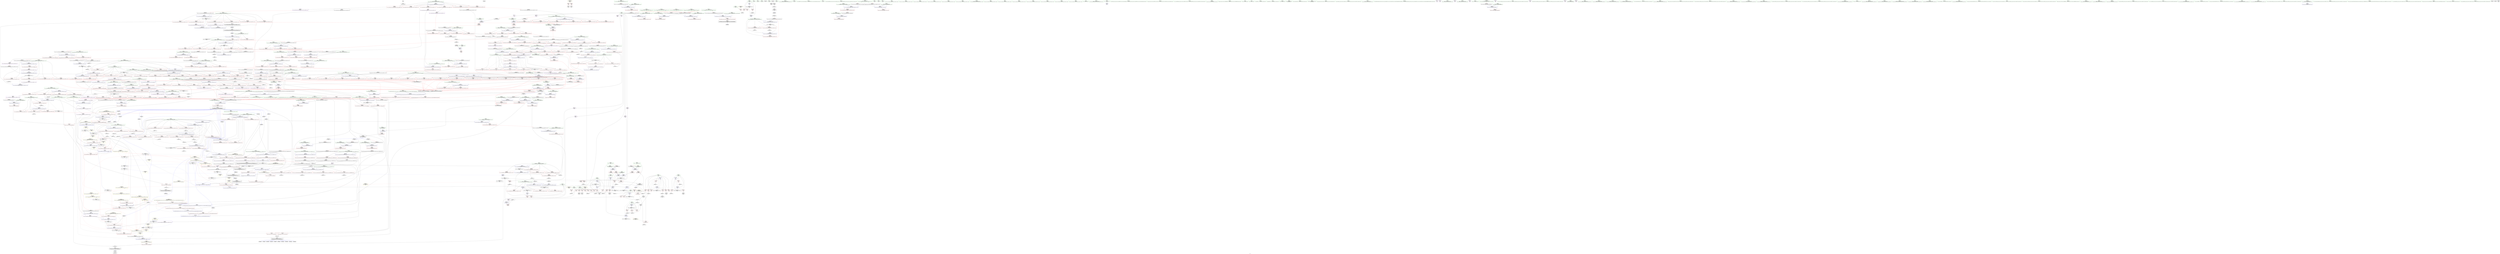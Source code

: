 digraph "SVFG" {
	label="SVFG";

	Node0x5577815f95e0 [shape=record,color=grey,label="{NodeID: 0\nNullPtr}"];
	Node0x5577815f95e0 -> Node0x557781653890[style=solid];
	Node0x55778165b170 [shape=record,color=red,label="{NodeID: 443\n639\<--600\n\<--__parent\n_ZSt11__make_heapIPdN9__gnu_cxx5__ops15_Iter_less_iterEEvT_S4_RT0_\n|{<s0>31}}"];
	Node0x55778165b170:s0 -> Node0x55778175c840[style=solid,color=red];
	Node0x55778164f440 [shape=record,color=green,label="{NodeID: 111\n594\<--595\n__last.addr\<--__last.addr_field_insensitive\n_ZSt11__make_heapIPdN9__gnu_cxx5__ops15_Iter_less_iterEEvT_S4_RT0_\n}"];
	Node0x55778164f440 -> Node0x55778165ac90[style=solid];
	Node0x55778164f440 -> Node0x55778165ad60[style=solid];
	Node0x55778164f440 -> Node0x557781676930[style=solid];
	Node0x557781755a80 [shape=record,color=black,label="{NodeID: 1661\n91 = PHI()\n}"];
	Node0x557781670950 [shape=record,color=red,label="{NodeID: 554\n1083\<--1075\n\<--__a.addr\n_ZSt4swapIdENSt9enable_ifIXsr6__and_ISt6__not_ISt15__is_tuple_likeIT_EESt21is_move_constructibleIS3_ESt18is_move_assignableIS3_EEE5valueEvE4typeERS3_SC_\n|{<s0>61}}"];
	Node0x557781670950:s0 -> Node0x55778175d8b0[style=solid,color=red];
	Node0x557781653a60 [shape=record,color=black,label="{NodeID: 222\n61\<--58\ncall\<--\nmain\n}"];
	Node0x55778175fc80 [shape=record,color=black,label="{NodeID: 1772\n680 = PHI(511, 584, )\n3rd arg _ZSt10__pop_heapIPdN9__gnu_cxx5__ops15_Iter_less_iterEEvT_S4_S4_RT0_ }"];
	Node0x55778175fc80 -> Node0x5577816772f0[style=solid];
	Node0x557781676380 [shape=record,color=blue,label="{NodeID: 665\n519\<--529\n__i\<--\n_ZSt13__heap_selectIPdN9__gnu_cxx5__ops15_Iter_less_iterEEvT_S4_S4_T0_\n}"];
	Node0x557781676380 -> Node0x5577816cd160[style=dashed];
	Node0x557781661590 [shape=record,color=red,label="{NodeID: 333\n75\<--38\n\<--_T\nmain\n}"];
	Node0x557781661590 -> Node0x55778169caa0[style=solid];
	Node0x5577816938d0 [shape=record,color=grey,label="{NodeID: 1108\n798 = Binary(797, 299, )\n}"];
	Node0x5577816938d0 -> Node0x557781693750[style=solid];
	Node0x557781615850 [shape=record,color=green,label="{NodeID: 1\n7\<--1\n.str\<--dummyObj\nGlob }"];
	Node0x55778165b240 [shape=record,color=red,label="{NodeID: 444\n647\<--600\n\<--__parent\n_ZSt11__make_heapIPdN9__gnu_cxx5__ops15_Iter_less_iterEEvT_S4_RT0_\n}"];
	Node0x55778165b240 -> Node0x55778169e720[style=solid];
	Node0x55778164f510 [shape=record,color=green,label="{NodeID: 112\n596\<--597\n__comp.addr\<--__comp.addr_field_insensitive\n_ZSt11__make_heapIPdN9__gnu_cxx5__ops15_Iter_less_iterEEvT_S4_RT0_\n}"];
	Node0x55778164f510 -> Node0x55778165ae30[style=solid];
	Node0x55778164f510 -> Node0x557781676a00[style=solid];
	Node0x557781755b80 [shape=record,color=black,label="{NodeID: 1662\n142 = PHI(239, )\n}"];
	Node0x557781755b80 -> Node0x5577816629e0[style=solid];
	Node0x557781670a20 [shape=record,color=red,label="{NodeID: 555\n1090\<--1075\n\<--__a.addr\n_ZSt4swapIdENSt9enable_ifIXsr6__and_ISt6__not_ISt15__is_tuple_likeIT_EESt21is_move_constructibleIS3_ESt18is_move_assignableIS3_EEE5valueEvE4typeERS3_SC_\n}"];
	Node0x557781670a20 -> Node0x5577816799f0[style=solid];
	Node0x557781653b30 [shape=record,color=black,label="{NodeID: 223\n67\<--64\ncall1\<--\nmain\n}"];
	Node0x55778175fdd0 [shape=record,color=black,label="{NodeID: 1773\n268 = PHI(230, )\n0th arg _ZSt6__sortIPdN9__gnu_cxx5__ops15_Iter_less_iterEEvT_S4_T0_ }"];
	Node0x55778175fdd0 -> Node0x557781675340[style=solid];
	Node0x557781676450 [shape=record,color=blue,label="{NodeID: 666\n519\<--551\n__i\<--incdec.ptr\n_ZSt13__heap_selectIPdN9__gnu_cxx5__ops15_Iter_less_iterEEvT_S4_S4_T0_\n}"];
	Node0x557781676450 -> Node0x5577816cd160[style=dashed];
	Node0x557781661660 [shape=record,color=red,label="{NodeID: 334\n197\<--38\n\<--_T\nmain\n}"];
	Node0x557781693a50 [shape=record,color=grey,label="{NodeID: 1109\n764 = Binary(763, 576, )\n}"];
	Node0x557781693a50 -> Node0x557781669070[style=solid];
	Node0x55778164b440 [shape=record,color=green,label="{NodeID: 2\n9\<--1\n.str.1\<--dummyObj\nGlob }"];
	Node0x55778165b310 [shape=record,color=red,label="{NodeID: 445\n651\<--600\n\<--__parent\n_ZSt11__make_heapIPdN9__gnu_cxx5__ops15_Iter_less_iterEEvT_S4_RT0_\n}"];
	Node0x55778165b310 -> Node0x55778166b8f0[style=solid];
	Node0x55778164f5e0 [shape=record,color=green,label="{NodeID: 113\n598\<--599\n__len\<--__len_field_insensitive\n_ZSt11__make_heapIPdN9__gnu_cxx5__ops15_Iter_less_iterEEvT_S4_RT0_\n}"];
	Node0x55778164f5e0 -> Node0x55778165af00[style=solid];
	Node0x55778164f5e0 -> Node0x55778165afd0[style=solid];
	Node0x55778164f5e0 -> Node0x557781676ad0[style=solid];
	Node0x557781755d70 [shape=record,color=black,label="{NodeID: 1663\n503 = PHI(1007, )\n}"];
	Node0x557781755d70 -> Node0x55778165ce10[style=solid];
	Node0x557781670af0 [shape=record,color=red,label="{NodeID: 556\n1087\<--1077\n\<--__b.addr\n_ZSt4swapIdENSt9enable_ifIXsr6__and_ISt6__not_ISt15__is_tuple_likeIT_EESt21is_move_constructibleIS3_ESt18is_move_assignableIS3_EEE5valueEvE4typeERS3_SC_\n|{<s0>62}}"];
	Node0x557781670af0:s0 -> Node0x55778175d8b0[style=solid,color=red];
	Node0x557781653c00 [shape=record,color=black,label="{NodeID: 224\n88\<--87\nidxprom\<--\nmain\n}"];
	Node0x55778175fee0 [shape=record,color=black,label="{NodeID: 1774\n269 = PHI(231, )\n1st arg _ZSt6__sortIPdN9__gnu_cxx5__ops15_Iter_less_iterEEvT_S4_T0_ }"];
	Node0x55778175fee0 -> Node0x557781675410[style=solid];
	Node0x557781676520 [shape=record,color=blue,label="{NodeID: 667\n559\<--556\n__first.addr\<--__first\n_ZSt11__sort_heapIPdN9__gnu_cxx5__ops15_Iter_less_iterEEvT_S4_RT0_\n}"];
	Node0x557781676520 -> Node0x55778165a3a0[style=dashed];
	Node0x557781676520 -> Node0x55778165a470[style=dashed];
	Node0x557781661730 [shape=record,color=red,label="{NodeID: 335\n205\<--38\n\<--_T\nmain\n}"];
	Node0x557781661730 -> Node0x5577816929d0[style=solid];
	Node0x557781693bd0 [shape=record,color=grey,label="{NodeID: 1110\n149 = Binary(148, 73, )\n}"];
	Node0x557781693bd0 -> Node0x55778165c1e0[style=solid];
	Node0x55778164b780 [shape=record,color=green,label="{NodeID: 3\n11\<--1\nstdin\<--dummyObj\nGlob }"];
	Node0x55778165b3e0 [shape=record,color=red,label="{NodeID: 446\n636\<--633\n\<--call\n_ZSt11__make_heapIPdN9__gnu_cxx5__ops15_Iter_less_iterEEvT_S4_RT0_\n}"];
	Node0x55778165b3e0 -> Node0x557781676c70[style=solid];
	Node0x55778164f6b0 [shape=record,color=green,label="{NodeID: 114\n600\<--601\n__parent\<--__parent_field_insensitive\n_ZSt11__make_heapIPdN9__gnu_cxx5__ops15_Iter_less_iterEEvT_S4_RT0_\n}"];
	Node0x55778164f6b0 -> Node0x55778165b0a0[style=solid];
	Node0x55778164f6b0 -> Node0x55778165b170[style=solid];
	Node0x55778164f6b0 -> Node0x55778165b240[style=solid];
	Node0x55778164f6b0 -> Node0x55778165b310[style=solid];
	Node0x55778164f6b0 -> Node0x557781676ba0[style=solid];
	Node0x55778164f6b0 -> Node0x557781676d40[style=solid];
	Node0x557781755e70 [shape=record,color=black,label="{NodeID: 1664\n200 = PHI()\n}"];
	Node0x557781670bc0 [shape=record,color=red,label="{NodeID: 557\n1094\<--1077\n\<--__b.addr\n_ZSt4swapIdENSt9enable_ifIXsr6__and_ISt6__not_ISt15__is_tuple_likeIT_EESt21is_move_constructibleIS3_ESt18is_move_assignableIS3_EEE5valueEvE4typeERS3_SC_\n}"];
	Node0x557781670bc0 -> Node0x557781679ac0[style=solid];
	Node0x557781653cd0 [shape=record,color=black,label="{NodeID: 225\n98\<--97\nidx.ext\<--\nmain\n}"];
	Node0x55778175fff0 [shape=record,color=black,label="{NodeID: 1775\n852 = PHI(826, )\n0th arg _ZSt11__push_heapIPdldN9__gnu_cxx5__ops14_Iter_less_valEEvT_T0_S5_T1_RT2_ }"];
	Node0x55778175fff0 -> Node0x557781678260[style=solid];
	Node0x5577816765f0 [shape=record,color=blue,label="{NodeID: 668\n561\<--557\n__last.addr\<--__last\n_ZSt11__sort_heapIPdN9__gnu_cxx5__ops15_Iter_less_iterEEvT_S4_RT0_\n}"];
	Node0x5577816765f0 -> Node0x5577816e2b80[style=dashed];
	Node0x557781661800 [shape=record,color=red,label="{NodeID: 336\n83\<--40\n\<--i\nmain\n}"];
	Node0x557781661800 -> Node0x55778169cda0[style=solid];
	Node0x557781693d50 [shape=record,color=grey,label="{NodeID: 1111\n760 = Binary(759, 299, )\n}"];
	Node0x557781693d50 -> Node0x55778169c7a0[style=solid];
	Node0x55778164b840 [shape=record,color=green,label="{NodeID: 4\n12\<--1\n.str.2\<--dummyObj\nGlob }"];
	Node0x55778165b4b0 [shape=record,color=red,label="{NodeID: 447\n642\<--641\n\<--call5\n_ZSt11__make_heapIPdN9__gnu_cxx5__ops15_Iter_less_iterEEvT_S4_RT0_\n|{<s0>31}}"];
	Node0x55778165b4b0:s0 -> Node0x55778175cb40[style=solid,color=red];
	Node0x5577816540e0 [shape=record,color=green,label="{NodeID: 115\n602\<--603\n__value\<--__value_field_insensitive\n_ZSt11__make_heapIPdN9__gnu_cxx5__ops15_Iter_less_iterEEvT_S4_RT0_\n|{|<s1>30}}"];
	Node0x5577816540e0 -> Node0x557781676c70[style=solid];
	Node0x5577816540e0:s1 -> Node0x55778175d8b0[style=solid,color=red];
	Node0x557781755f40 [shape=record,color=black,label="{NodeID: 1665\n382 = PHI()\n}"];
	Node0x557781755f40 -> Node0x55778165c860[style=solid];
	Node0x557781755f40 -> Node0x55778165c930[style=solid];
	Node0x557781670c90 [shape=record,color=red,label="{NodeID: 558\n1085\<--1084\n\<--call\n_ZSt4swapIdENSt9enable_ifIXsr6__and_ISt6__not_ISt15__is_tuple_likeIT_EESt21is_move_constructibleIS3_ESt18is_move_assignableIS3_EEE5valueEvE4typeERS3_SC_\n}"];
	Node0x557781670c90 -> Node0x557781679920[style=solid];
	Node0x557781653da0 [shape=record,color=black,label="{NodeID: 226\n106\<--105\nidxprom8\<--\nmain\n}"];
	Node0x557781760100 [shape=record,color=black,label="{NodeID: 1776\n853 = PHI(827, )\n1st arg _ZSt11__push_heapIPdldN9__gnu_cxx5__ops14_Iter_less_valEEvT_T0_S5_T1_RT2_ }"];
	Node0x557781760100 -> Node0x557781678330[style=solid];
	Node0x5577816766c0 [shape=record,color=blue,label="{NodeID: 669\n563\<--558\n__comp.addr\<--__comp\n_ZSt11__sort_heapIPdN9__gnu_cxx5__ops15_Iter_less_iterEEvT_S4_RT0_\n}"];
	Node0x5577816766c0 -> Node0x55778165a880[style=dashed];
	Node0x5577816618d0 [shape=record,color=red,label="{NodeID: 337\n87\<--40\n\<--i\nmain\n}"];
	Node0x5577816618d0 -> Node0x557781653c00[style=solid];
	Node0x557781693ed0 [shape=record,color=grey,label="{NodeID: 1112\n759 = Binary(758, 576, )\n}"];
	Node0x557781693ed0 -> Node0x557781693d50[style=solid];
	Node0x55778164b900 [shape=record,color=green,label="{NodeID: 5\n14\<--1\n.str.3\<--dummyObj\nGlob }"];
	Node0x55778165b580 [shape=record,color=red,label="{NodeID: 448\n669\<--660\nthis1\<--this.addr\n_ZNK9__gnu_cxx5__ops15_Iter_less_iterclIPdS3_EEbT_T0_\n}"];
	Node0x5577816541b0 [shape=record,color=green,label="{NodeID: 116\n604\<--605\nagg.tmp\<--agg.tmp_field_insensitive\n_ZSt11__make_heapIPdN9__gnu_cxx5__ops15_Iter_less_iterEEvT_S4_RT0_\n}"];
	Node0x557781756070 [shape=record,color=black,label="{NodeID: 1666\n295 = PHI(376, )\n}"];
	Node0x557781756070 -> Node0x557781669670[style=solid];
	Node0x557781670d60 [shape=record,color=red,label="{NodeID: 559\n1089\<--1088\n\<--call1\n_ZSt4swapIdENSt9enable_ifIXsr6__and_ISt6__not_ISt15__is_tuple_likeIT_EESt21is_move_constructibleIS3_ESt18is_move_assignableIS3_EEE5valueEvE4typeERS3_SC_\n}"];
	Node0x557781670d60 -> Node0x5577816799f0[style=solid];
	Node0x557781653e70 [shape=record,color=black,label="{NodeID: 227\n128\<--127\nconv\<--add\nmain\n}"];
	Node0x557781653e70 -> Node0x55778166a270[style=solid];
	Node0x557781760210 [shape=record,color=black,label="{NodeID: 1777\n854 = PHI(828, )\n2nd arg _ZSt11__push_heapIPdldN9__gnu_cxx5__ops14_Iter_less_valEEvT_T0_S5_T1_RT2_ }"];
	Node0x557781760210 -> Node0x557781678400[style=solid];
	Node0x557781676790 [shape=record,color=blue,label="{NodeID: 670\n561\<--579\n__last.addr\<--incdec.ptr\n_ZSt11__sort_heapIPdN9__gnu_cxx5__ops15_Iter_less_iterEEvT_S4_RT0_\n}"];
	Node0x557781676790 -> Node0x55778165a6e0[style=dashed];
	Node0x557781676790 -> Node0x55778165a7b0[style=dashed];
	Node0x557781676790 -> Node0x5577816e2b80[style=dashed];
	Node0x5577816619a0 [shape=record,color=red,label="{NodeID: 338\n93\<--40\n\<--i\nmain\n}"];
	Node0x5577816619a0 -> Node0x557781669df0[style=solid];
	Node0x5577816919d0 [shape=record,color=grey,label="{NodeID: 1113\n140 = Binary(135, 139, )\n}"];
	Node0x5577816919d0 -> Node0x5577816744a0[style=solid];
	Node0x55778164c170 [shape=record,color=green,label="{NodeID: 6\n16\<--1\nstdout\<--dummyObj\nGlob }"];
	Node0x55778165b650 [shape=record,color=red,label="{NodeID: 449\n670\<--662\n\<--__it1.addr\n_ZNK9__gnu_cxx5__ops15_Iter_less_iterclIPdS3_EEbT_T0_\n}"];
	Node0x55778165b650 -> Node0x55778165b7f0[style=solid];
	Node0x557781654280 [shape=record,color=green,label="{NodeID: 117\n634\<--635\n_ZSt4moveIRdEONSt16remove_referenceIT_E4typeEOS2_\<--_ZSt4moveIRdEONSt16remove_referenceIT_E4typeEOS2__field_insensitive\n}"];
	Node0x5577817561b0 [shape=record,color=black,label="{NodeID: 1667\n364 = PHI(463, )\n}"];
	Node0x5577817561b0 -> Node0x557781675820[style=solid];
	Node0x557781670e30 [shape=record,color=red,label="{NodeID: 560\n1093\<--1092\n\<--call2\n_ZSt4swapIdENSt9enable_ifIXsr6__and_ISt6__not_ISt15__is_tuple_likeIT_EESt21is_move_constructibleIS3_ESt18is_move_assignableIS3_EEE5valueEvE4typeERS3_SC_\n}"];
	Node0x557781670e30 -> Node0x557781679ac0[style=solid];
	Node0x5577816e9fd0 [shape=record,color=yellow,style=double,label="{NodeID: 1335\n150V_1 = ENCHI(MR_150V_0)\npts\{603 690 864 1080 1112 1234 \}\nFun[_ZSt13__adjust_heapIPdldN9__gnu_cxx5__ops15_Iter_less_iterEEvT_T0_S5_T1_T2_]}"];
	Node0x5577816e9fd0 -> Node0x55778166d620[style=dashed];
	Node0x5577816e9fd0 -> Node0x55778166d6f0[style=dashed];
	Node0x5577816e9fd0 -> Node0x55778166d7c0[style=dashed];
	Node0x557781653f40 [shape=record,color=black,label="{NodeID: 228\n133\<--132\nidxprom19\<--add18\nmain\n}"];
	Node0x557781760320 [shape=record,color=black,label="{NodeID: 1778\n855 = PHI(830, )\n3rd arg _ZSt11__push_heapIPdldN9__gnu_cxx5__ops14_Iter_less_valEEvT_T0_S5_T1_RT2_ }"];
	Node0x557781760320 -> Node0x5577816784d0[style=solid];
	Node0x557781676860 [shape=record,color=blue,label="{NodeID: 671\n592\<--589\n__first.addr\<--__first\n_ZSt11__make_heapIPdN9__gnu_cxx5__ops15_Iter_less_iterEEvT_S4_RT0_\n}"];
	Node0x557781676860 -> Node0x55778165a950[style=dashed];
	Node0x557781676860 -> Node0x55778165aa20[style=dashed];
	Node0x557781676860 -> Node0x55778165aaf0[style=dashed];
	Node0x557781676860 -> Node0x55778165abc0[style=dashed];
	Node0x557781661a70 [shape=record,color=red,label="{NodeID: 339\n116\<--42\n\<--i11\nmain\n}"];
	Node0x557781661a70 -> Node0x55778169cf20[style=solid];
	Node0x557781667ff0 [shape=record,color=grey,label="{NodeID: 1114\n388 = Binary(389, 387, )\n}"];
	Node0x557781667ff0 -> Node0x55778165ca00[style=solid];
	Node0x55778164c200 [shape=record,color=green,label="{NodeID: 7\n17\<--1\n.str.4\<--dummyObj\nGlob }"];
	Node0x55778165b720 [shape=record,color=red,label="{NodeID: 450\n672\<--664\n\<--__it2.addr\n_ZNK9__gnu_cxx5__ops15_Iter_less_iterclIPdS3_EEbT_T0_\n}"];
	Node0x55778165b720 -> Node0x55778165b8c0[style=solid];
	Node0x557781654380 [shape=record,color=green,label="{NodeID: 118\n645\<--646\n_ZSt13__adjust_heapIPdldN9__gnu_cxx5__ops15_Iter_less_iterEEvT_T0_S5_T1_T2_\<--_ZSt13__adjust_heapIPdldN9__gnu_cxx5__ops15_Iter_less_iterEEvT_T0_S5_T1_T2__field_insensitive\n}"];
	Node0x5577817562f0 [shape=record,color=black,label="{NodeID: 1668\n887 = PHI(917, )\n}"];
	Node0x5577817562f0 -> Node0x557781692540[style=solid];
	Node0x557781670f00 [shape=record,color=red,label="{NodeID: 561\n1121\<--1105\n\<--__first.addr\n_ZSt16__insertion_sortIPdN9__gnu_cxx5__ops15_Iter_less_iterEEvT_S4_T0_\n}"];
	Node0x557781670f00 -> Node0x55778169d9a0[style=solid];
	Node0x5577816ea170 [shape=record,color=yellow,style=double,label="{NodeID: 1336\n4V_1 = ENCHI(MR_4V_0)\npts\{6 \}\nFun[_ZSt22__final_insertion_sortIPdN9__gnu_cxx5__ops15_Iter_less_iterEEvT_S4_T0_]|{<s0>18|<s1>18|<s2>20|<s3>20}}"];
	Node0x5577816ea170:s0 -> Node0x5577816cd660[style=dashed,color=red];
	Node0x5577816ea170:s1 -> Node0x5577816ca560[style=dashed,color=red];
	Node0x5577816ea170:s2 -> Node0x5577816cd660[style=dashed,color=red];
	Node0x5577816ea170:s3 -> Node0x5577816ca560[style=dashed,color=red];
	Node0x557781654010 [shape=record,color=black,label="{NodeID: 229\n137\<--136\nidxprom21\<--\nmain\n}"];
	Node0x557781760430 [shape=record,color=black,label="{NodeID: 1779\n856 = PHI(744, )\n4th arg _ZSt11__push_heapIPdldN9__gnu_cxx5__ops14_Iter_less_valEEvT_T0_S5_T1_RT2_ }"];
	Node0x557781760430 -> Node0x5577816785a0[style=solid];
	Node0x557781676930 [shape=record,color=blue,label="{NodeID: 672\n594\<--590\n__last.addr\<--__last\n_ZSt11__make_heapIPdN9__gnu_cxx5__ops15_Iter_less_iterEEvT_S4_RT0_\n}"];
	Node0x557781676930 -> Node0x55778165ac90[style=dashed];
	Node0x557781676930 -> Node0x55778165ad60[style=dashed];
	Node0x557781661b40 [shape=record,color=red,label="{NodeID: 340\n126\<--42\n\<--i11\nmain\n}"];
	Node0x557781661b40 -> Node0x55778166a0f0[style=solid];
	Node0x557781668170 [shape=record,color=grey,label="{NodeID: 1115\n153 = Binary(152, 151, )\n}"];
	Node0x557781668170 -> Node0x557781674640[style=solid];
	Node0x55778164c290 [shape=record,color=green,label="{NodeID: 8\n19\<--1\n.str.5\<--dummyObj\nGlob }"];
	Node0x55778165b7f0 [shape=record,color=red,label="{NodeID: 451\n671\<--670\n\<--\n_ZNK9__gnu_cxx5__ops15_Iter_less_iterclIPdS3_EEbT_T0_\n}"];
	Node0x55778165b7f0 -> Node0x55778169c020[style=solid];
	Node0x5577816ca560 [shape=record,color=black,label="{NodeID: 1226\nMR_4V_2 = PHI(MR_4V_1, MR_4V_3, )\npts\{6 \}\n|{<s0>18|<s1>20}}"];
	Node0x5577816ca560:s0 -> Node0x557781682e40[style=dashed,color=blue];
	Node0x5577816ca560:s1 -> Node0x5577816c9440[style=dashed,color=blue];
	Node0x557781654480 [shape=record,color=green,label="{NodeID: 119\n660\<--661\nthis.addr\<--this.addr_field_insensitive\n_ZNK9__gnu_cxx5__ops15_Iter_less_iterclIPdS3_EEbT_T0_\n}"];
	Node0x557781654480 -> Node0x55778165b580[style=solid];
	Node0x557781654480 -> Node0x557781676e10[style=solid];
	Node0x557781756430 [shape=record,color=black,label="{NodeID: 1669\n897 = PHI(718, )\n}"];
	Node0x557781756430 -> Node0x55778166e590[style=solid];
	Node0x557781670fd0 [shape=record,color=red,label="{NodeID: 562\n1126\<--1105\n\<--__first.addr\n_ZSt16__insertion_sortIPdN9__gnu_cxx5__ops15_Iter_less_iterEEvT_S4_T0_\n}"];
	Node0x557781670fd0 -> Node0x55778165f850[style=solid];
	Node0x55778165c1e0 [shape=record,color=black,label="{NodeID: 230\n150\<--149\nconv25\<--add24\nmain\n}"];
	Node0x55778165c1e0 -> Node0x5577816682f0[style=solid];
	Node0x557781760540 [shape=record,color=black,label="{NodeID: 1780\n1301 = PHI(1216, 1220, )\n0th arg _ZSt12__miter_baseIPdET_S1_ }"];
	Node0x557781760540 -> Node0x55778167af10[style=solid];
	Node0x557781676a00 [shape=record,color=blue,label="{NodeID: 673\n596\<--591\n__comp.addr\<--__comp\n_ZSt11__make_heapIPdN9__gnu_cxx5__ops15_Iter_less_iterEEvT_S4_RT0_\n}"];
	Node0x557781676a00 -> Node0x55778165ae30[style=dashed];
	Node0x557781661c10 [shape=record,color=red,label="{NodeID: 341\n131\<--42\n\<--i11\nmain\n}"];
	Node0x557781661c10 -> Node0x557781669c70[style=solid];
	Node0x5577816682f0 [shape=record,color=grey,label="{NodeID: 1116\n151 = Binary(147, 150, )\n}"];
	Node0x5577816682f0 -> Node0x557781668170[style=solid];
	Node0x55778164c320 [shape=record,color=green,label="{NodeID: 9\n21\<--1\n.str.6\<--dummyObj\nGlob }"];
	Node0x55778165b8c0 [shape=record,color=red,label="{NodeID: 452\n673\<--672\n\<--\n_ZNK9__gnu_cxx5__ops15_Iter_less_iterclIPdS3_EEbT_T0_\n}"];
	Node0x55778165b8c0 -> Node0x55778169c020[style=solid];
	Node0x5577816d8680 [shape=record,color=black,label="{NodeID: 1227\nMR_212V_2 = PHI(MR_212V_1, MR_212V_4, )\npts\{1110 \}\n}"];
	Node0x557781654550 [shape=record,color=green,label="{NodeID: 120\n662\<--663\n__it1.addr\<--__it1.addr_field_insensitive\n_ZNK9__gnu_cxx5__ops15_Iter_less_iterclIPdS3_EEbT_T0_\n}"];
	Node0x557781654550 -> Node0x55778165b650[style=solid];
	Node0x557781654550 -> Node0x557781676ee0[style=solid];
	Node0x557781756570 [shape=record,color=black,label="{NodeID: 1670\n1038 = PHI(656, )\n}"];
	Node0x5577816710a0 [shape=record,color=red,label="{NodeID: 563\n1135\<--1105\n\<--__first.addr\n_ZSt16__insertion_sortIPdN9__gnu_cxx5__ops15_Iter_less_iterEEvT_S4_T0_\n|{<s0>64}}"];
	Node0x5577816710a0:s0 -> Node0x55778175a900[style=solid,color=red];
	Node0x55778165c2b0 [shape=record,color=black,label="{NodeID: 231\n163\<--162\nidxprom30\<--\nmain\n}"];
	Node0x557781760690 [shape=record,color=black,label="{NodeID: 1781\n1332 = PHI(1288, 1292, 1294, )\n0th arg _ZSt12__niter_baseIPdET_S1_ }"];
	Node0x557781760690 -> Node0x55778167b320[style=solid];
	Node0x557781676ad0 [shape=record,color=blue,label="{NodeID: 674\n598\<--623\n__len\<--sub.ptr.div4\n_ZSt11__make_heapIPdN9__gnu_cxx5__ops15_Iter_less_iterEEvT_S4_RT0_\n}"];
	Node0x557781676ad0 -> Node0x55778165af00[style=dashed];
	Node0x557781676ad0 -> Node0x55778165afd0[style=dashed];
	Node0x557781676ad0 -> Node0x5577816dd680[style=dashed];
	Node0x557781661ce0 [shape=record,color=red,label="{NodeID: 342\n136\<--42\n\<--i11\nmain\n}"];
	Node0x557781661ce0 -> Node0x557781654010[style=solid];
	Node0x557781668470 [shape=record,color=grey,label="{NodeID: 1117\n808 = Binary(807, 576, )\n}"];
	Node0x55778164c420 [shape=record,color=green,label="{NodeID: 10\n23\<--1\n.str.7\<--dummyObj\nGlob }"];
	Node0x55778165b990 [shape=record,color=red,label="{NodeID: 453\n701\<--681\n\<--__first.addr\n_ZSt10__pop_heapIPdN9__gnu_cxx5__ops15_Iter_less_iterEEvT_S4_S4_RT0_\n|{<s0>33}}"];
	Node0x55778165b990:s0 -> Node0x55778175d8b0[style=solid,color=red];
	Node0x5577816d8b80 [shape=record,color=black,label="{NodeID: 1228\nMR_214V_2 = PHI(MR_214V_1, MR_214V_3, )\npts\{1112 \}\n}"];
	Node0x557781654620 [shape=record,color=green,label="{NodeID: 121\n664\<--665\n__it2.addr\<--__it2.addr_field_insensitive\n_ZNK9__gnu_cxx5__ops15_Iter_less_iterclIPdS3_EEbT_T0_\n}"];
	Node0x557781654620 -> Node0x55778165b720[style=solid];
	Node0x557781654620 -> Node0x557781676fb0[style=solid];
	Node0x557781756680 [shape=record,color=black,label="{NodeID: 1671\n538 = PHI(656, )\n}"];
	Node0x557781671170 [shape=record,color=red,label="{NodeID: 564\n1142\<--1105\n\<--__first.addr\n_ZSt16__insertion_sortIPdN9__gnu_cxx5__ops15_Iter_less_iterEEvT_S4_T0_\n|{<s0>66}}"];
	Node0x557781671170:s0 -> Node0x55778175f450[style=solid,color=red];
	Node0x5577816ea440 [shape=record,color=yellow,style=double,label="{NodeID: 1339\n2V_1 = ENCHI(MR_2V_0)\npts\{1 \}\nFun[main]}"];
	Node0x5577816ea440 -> Node0x557781660b00[style=dashed];
	Node0x5577816ea440 -> Node0x557781660bd0[style=dashed];
	Node0x55778165c380 [shape=record,color=black,label="{NodeID: 232\n187\<--186\nidxprom43\<--\nmain\n}"];
	Node0x557781760820 [shape=record,color=black,label="{NodeID: 1782\n1339 = PHI(1324, )\n0th arg _ZNSt20__copy_move_backwardILb1ELb1ESt26random_access_iterator_tagE13__copy_move_bIdEEPT_PKS3_S6_S4_ }"];
	Node0x557781760820 -> Node0x55778167b3f0[style=solid];
	Node0x557781676ba0 [shape=record,color=blue,label="{NodeID: 675\n600\<--627\n__parent\<--div\n_ZSt11__make_heapIPdN9__gnu_cxx5__ops15_Iter_less_iterEEvT_S4_RT0_\n}"];
	Node0x557781676ba0 -> Node0x55778165b0a0[style=dashed];
	Node0x557781676ba0 -> Node0x55778165b170[style=dashed];
	Node0x557781676ba0 -> Node0x55778165b240[style=dashed];
	Node0x557781676ba0 -> Node0x55778165b310[style=dashed];
	Node0x557781676ba0 -> Node0x557781676d40[style=dashed];
	Node0x557781676ba0 -> Node0x5577816ddb80[style=dashed];
	Node0x557781661db0 [shape=record,color=red,label="{NodeID: 343\n148\<--42\n\<--i11\nmain\n}"];
	Node0x557781661db0 -> Node0x557781693bd0[style=solid];
	Node0x5577816685f0 [shape=record,color=grey,label="{NodeID: 1118\n342 = Binary(340, 341, )\n}"];
	Node0x5577816685f0 -> Node0x55778166b170[style=solid];
	Node0x55778164c520 [shape=record,color=green,label="{NodeID: 11\n57\<--1\n\<--dummyObj\nCan only get source location for instruction, argument, global var or function.}"];
	Node0x55778165ba60 [shape=record,color=red,label="{NodeID: 454\n706\<--681\n\<--__first.addr\n_ZSt10__pop_heapIPdN9__gnu_cxx5__ops15_Iter_less_iterEEvT_S4_S4_RT0_\n|{<s0>35}}"];
	Node0x55778165ba60:s0 -> Node0x55778175c6c0[style=solid,color=red];
	Node0x5577816d9080 [shape=record,color=black,label="{NodeID: 1229\nMR_157V_3 = PHI(MR_157V_4, MR_157V_2, )\npts\{860 \}\n}"];
	Node0x5577816d9080 -> Node0x55778166de40[style=dashed];
	Node0x5577816d9080 -> Node0x55778166df10[style=dashed];
	Node0x5577816d9080 -> Node0x55778166e0b0[style=dashed];
	Node0x5577816d9080 -> Node0x557781678810[style=dashed];
	Node0x5577816546f0 [shape=record,color=green,label="{NodeID: 122\n681\<--682\n__first.addr\<--__first.addr_field_insensitive\n_ZSt10__pop_heapIPdN9__gnu_cxx5__ops15_Iter_less_iterEEvT_S4_S4_RT0_\n}"];
	Node0x5577816546f0 -> Node0x55778165b990[style=solid];
	Node0x5577816546f0 -> Node0x55778165ba60[style=solid];
	Node0x5577816546f0 -> Node0x55778165bb30[style=solid];
	Node0x5577816546f0 -> Node0x557781677080[style=solid];
	Node0x557781756790 [shape=record,color=black,label="{NodeID: 1672\n633 = PHI(718, )\n}"];
	Node0x557781756790 -> Node0x55778165b3e0[style=solid];
	Node0x557781671240 [shape=record,color=red,label="{NodeID: 565\n1151\<--1105\n\<--__first.addr\n_ZSt16__insertion_sortIPdN9__gnu_cxx5__ops15_Iter_less_iterEEvT_S4_T0_\n}"];
	Node0x557781671240 -> Node0x557781679ed0[style=solid];
	Node0x55778165c450 [shape=record,color=black,label="{NodeID: 233\n239\<--262\n_ZSt3minIdERKT_S2_S2__ret\<--\n_ZSt3minIdERKT_S2_S2_\n|{<s0>7}}"];
	Node0x55778165c450:s0 -> Node0x557781755b80[style=solid,color=blue];
	Node0x557781760930 [shape=record,color=black,label="{NodeID: 1783\n1340 = PHI(1325, )\n1st arg _ZNSt20__copy_move_backwardILb1ELb1ESt26random_access_iterator_tagE13__copy_move_bIdEEPT_PKS3_S6_S4_ }"];
	Node0x557781760930 -> Node0x55778167b4c0[style=solid];
	Node0x557781676c70 [shape=record,color=blue,label="{NodeID: 676\n602\<--636\n__value\<--\n_ZSt11__make_heapIPdN9__gnu_cxx5__ops15_Iter_less_iterEEvT_S4_RT0_\n}"];
	Node0x557781676c70 -> Node0x55778165b3e0[style=dashed];
	Node0x557781676c70 -> Node0x55778165b4b0[style=dashed];
	Node0x557781676c70 -> Node0x557781676c70[style=dashed];
	Node0x557781676c70 -> Node0x5577816de080[style=dashed];
	Node0x557781661e80 [shape=record,color=red,label="{NodeID: 344\n158\<--42\n\<--i11\nmain\n}"];
	Node0x557781661e80 -> Node0x55778169c920[style=solid];
	Node0x557781668770 [shape=record,color=grey,label="{NodeID: 1119\n817 = Binary(816, 576, )\n}"];
	Node0x557781668770 -> Node0x557781677ff0[style=solid];
	Node0x55778164c620 [shape=record,color=green,label="{NodeID: 12\n73\<--1\n\<--dummyObj\nCan only get source location for instruction, argument, global var or function.}"];
	Node0x55778165bb30 [shape=record,color=red,label="{NodeID: 455\n708\<--681\n\<--__first.addr\n_ZSt10__pop_heapIPdN9__gnu_cxx5__ops15_Iter_less_iterEEvT_S4_S4_RT0_\n}"];
	Node0x55778165bb30 -> Node0x55778165d560[style=solid];
	Node0x5577816d9580 [shape=record,color=black,label="{NodeID: 1230\nMR_165V_3 = PHI(MR_165V_4, MR_165V_2, )\npts\{868 \}\n}"];
	Node0x5577816d9580 -> Node0x55778166e320[style=dashed];
	Node0x5577816d9580 -> Node0x55778166e3f0[style=dashed];
	Node0x5577816d9580 -> Node0x55778166e4c0[style=dashed];
	Node0x5577816d9580 -> Node0x5577816788e0[style=dashed];
	Node0x5577816547c0 [shape=record,color=green,label="{NodeID: 123\n683\<--684\n__last.addr\<--__last.addr_field_insensitive\n_ZSt10__pop_heapIPdN9__gnu_cxx5__ops15_Iter_less_iterEEvT_S4_S4_RT0_\n}"];
	Node0x5577816547c0 -> Node0x55778165bc00[style=solid];
	Node0x5577816547c0 -> Node0x557781677150[style=solid];
	Node0x557781756930 [shape=record,color=black,label="{NodeID: 1673\n641 = PHI(718, )\n}"];
	Node0x557781756930 -> Node0x55778165b4b0[style=solid];
	Node0x557781671310 [shape=record,color=red,label="{NodeID: 566\n1122\<--1107\n\<--__last.addr\n_ZSt16__insertion_sortIPdN9__gnu_cxx5__ops15_Iter_less_iterEEvT_S4_T0_\n}"];
	Node0x557781671310 -> Node0x55778169d9a0[style=solid];
	Node0x55778165c520 [shape=record,color=black,label="{NodeID: 234\n290\<--288\nsub.ptr.lhs.cast\<--\n_ZSt6__sortIPdN9__gnu_cxx5__ops15_Iter_less_iterEEvT_S4_T0_\n}"];
	Node0x55778165c520 -> Node0x557781669370[style=solid];
	Node0x557781760a40 [shape=record,color=black,label="{NodeID: 1784\n1341 = PHI(1326, )\n2nd arg _ZNSt20__copy_move_backwardILb1ELb1ESt26random_access_iterator_tagE13__copy_move_bIdEEPT_PKS3_S6_S4_ }"];
	Node0x557781760a40 -> Node0x55778167b590[style=solid];
	Node0x557781676d40 [shape=record,color=blue,label="{NodeID: 677\n600\<--652\n__parent\<--dec\n_ZSt11__make_heapIPdN9__gnu_cxx5__ops15_Iter_less_iterEEvT_S4_RT0_\n}"];
	Node0x557781676d40 -> Node0x55778165b0a0[style=dashed];
	Node0x557781676d40 -> Node0x55778165b170[style=dashed];
	Node0x557781676d40 -> Node0x55778165b240[style=dashed];
	Node0x557781676d40 -> Node0x55778165b310[style=dashed];
	Node0x557781676d40 -> Node0x557781676d40[style=dashed];
	Node0x557781676d40 -> Node0x5577816ddb80[style=dashed];
	Node0x557781661f50 [shape=record,color=red,label="{NodeID: 345\n174\<--42\n\<--i11\nmain\n}"];
	Node0x557781661f50 -> Node0x55778166bbf0[style=solid];
	Node0x5577816688f0 [shape=record,color=grey,label="{NodeID: 1120\n793 = Binary(792, 576, )\n}"];
	Node0x5577816688f0 -> Node0x55778169d0a0[style=solid];
	Node0x55778164c720 [shape=record,color=green,label="{NodeID: 13\n109\<--1\n\<--dummyObj\nCan only get source location for instruction, argument, global var or function.}"];
	Node0x55778165bc00 [shape=record,color=red,label="{NodeID: 456\n707\<--683\n\<--__last.addr\n_ZSt10__pop_heapIPdN9__gnu_cxx5__ops15_Iter_less_iterEEvT_S4_S4_RT0_\n}"];
	Node0x55778165bc00 -> Node0x55778165d490[style=solid];
	Node0x5577816d9a80 [shape=record,color=black,label="{NodeID: 1231\nMR_4V_2 = PHI(MR_4V_3, MR_4V_1, )\npts\{6 \}\n|{|<s4>43}}"];
	Node0x5577816d9a80 -> Node0x55778166e590[style=dashed];
	Node0x5577816d9a80 -> Node0x55778166e660[style=dashed];
	Node0x5577816d9a80 -> Node0x557781678740[style=dashed];
	Node0x5577816d9a80 -> Node0x5577816789b0[style=dashed];
	Node0x5577816d9a80:s4 -> Node0x5577816ebf40[style=dashed,color=red];
	Node0x557781654890 [shape=record,color=green,label="{NodeID: 124\n685\<--686\n__result.addr\<--__result.addr_field_insensitive\n_ZSt10__pop_heapIPdN9__gnu_cxx5__ops15_Iter_less_iterEEvT_S4_S4_RT0_\n}"];
	Node0x557781654890 -> Node0x55778165bcd0[style=solid];
	Node0x557781654890 -> Node0x55778165bda0[style=solid];
	Node0x557781654890 -> Node0x557781677220[style=solid];
	Node0x557781756a70 [shape=record,color=black,label="{NodeID: 1674\n698 = PHI(718, )\n}"];
	Node0x557781756a70 -> Node0x55778165bf40[style=solid];
	Node0x5577816713e0 [shape=record,color=red,label="{NodeID: 567\n1131\<--1107\n\<--__last.addr\n_ZSt16__insertion_sortIPdN9__gnu_cxx5__ops15_Iter_less_iterEEvT_S4_T0_\n}"];
	Node0x5577816713e0 -> Node0x55778169c1a0[style=solid];
	Node0x55778165c5f0 [shape=record,color=black,label="{NodeID: 235\n291\<--289\nsub.ptr.rhs.cast\<--\n_ZSt6__sortIPdN9__gnu_cxx5__ops15_Iter_less_iterEEvT_S4_T0_\n}"];
	Node0x55778165c5f0 -> Node0x557781669370[style=solid];
	Node0x557781760b50 [shape=record,color=black,label="{NodeID: 1785\n1008 = PHI(500, )\n0th arg _ZSt21__unguarded_partitionIPdN9__gnu_cxx5__ops15_Iter_less_iterEET_S4_S4_S4_T0_ }"];
	Node0x557781760b50 -> Node0x557781679030[style=solid];
	Node0x557781676e10 [shape=record,color=blue,label="{NodeID: 678\n660\<--657\nthis.addr\<--this\n_ZNK9__gnu_cxx5__ops15_Iter_less_iterclIPdS3_EEbT_T0_\n}"];
	Node0x557781676e10 -> Node0x55778165b580[style=dashed];
	Node0x557781662020 [shape=record,color=red,label="{NodeID: 346\n147\<--44\n\<--V\nmain\n}"];
	Node0x557781662020 -> Node0x5577816682f0[style=solid];
	Node0x557781668a70 [shape=record,color=grey,label="{NodeID: 1121\n777 = Binary(776, 360, )\n}"];
	Node0x557781668a70 -> Node0x557781677be0[style=solid];
	Node0x55778164c820 [shape=record,color=green,label="{NodeID: 14\n122\<--1\n\<--dummyObj\nCan only get source location for instruction, argument, global var or function.}"];
	Node0x55778165bcd0 [shape=record,color=red,label="{NodeID: 457\n697\<--685\n\<--__result.addr\n_ZSt10__pop_heapIPdN9__gnu_cxx5__ops15_Iter_less_iterEEvT_S4_S4_RT0_\n|{<s0>32}}"];
	Node0x55778165bcd0:s0 -> Node0x55778175d8b0[style=solid,color=red];
	Node0x5577816d9f80 [shape=record,color=black,label="{NodeID: 1232\nMR_4V_2 = PHI(MR_4V_1, MR_4V_3, )\npts\{6 \}\n|{<s0>24|<s1>57|<s2>58|<s3>59}}"];
	Node0x5577816d9f80:s0 -> Node0x5577816821e0[style=dashed,color=blue];
	Node0x5577816d9f80:s1 -> Node0x5577816e6d30[style=dashed,color=red];
	Node0x5577816d9f80:s2 -> Node0x5577816e6d30[style=dashed,color=red];
	Node0x5577816d9f80:s3 -> Node0x5577816ec890[style=dashed,color=red];
	Node0x557781654960 [shape=record,color=green,label="{NodeID: 125\n687\<--688\n__comp.addr\<--__comp.addr_field_insensitive\n_ZSt10__pop_heapIPdN9__gnu_cxx5__ops15_Iter_less_iterEEvT_S4_S4_RT0_\n}"];
	Node0x557781654960 -> Node0x55778165be70[style=solid];
	Node0x557781654960 -> Node0x5577816772f0[style=solid];
	Node0x557781756bb0 [shape=record,color=black,label="{NodeID: 1675\n702 = PHI(718, )\n}"];
	Node0x557781756bb0 -> Node0x55778165c010[style=solid];
	Node0x5577816714b0 [shape=record,color=red,label="{NodeID: 568\n1130\<--1109\n\<--__i\n_ZSt16__insertion_sortIPdN9__gnu_cxx5__ops15_Iter_less_iterEEvT_S4_T0_\n}"];
	Node0x5577816714b0 -> Node0x55778169c1a0[style=solid];
	Node0x5577816ea7f0 [shape=record,color=yellow,style=double,label="{NodeID: 1343\n10V_1 = ENCHI(MR_10V_0)\npts\{33 \}\nFun[main]}"];
	Node0x5577816ea7f0 -> Node0x557781660f10[style=dashed];
	Node0x55778165c6c0 [shape=record,color=black,label="{NodeID: 236\n340\<--338\nsub.ptr.lhs.cast\<--\n_ZSt16__introsort_loopIPdlN9__gnu_cxx5__ops15_Iter_less_iterEEvT_S4_T0_T1_\n}"];
	Node0x55778165c6c0 -> Node0x5577816685f0[style=solid];
	Node0x557781760c60 [shape=record,color=black,label="{NodeID: 1786\n1009 = PHI(501, )\n1st arg _ZSt21__unguarded_partitionIPdN9__gnu_cxx5__ops15_Iter_less_iterEET_S4_S4_S4_T0_ }"];
	Node0x557781760c60 -> Node0x557781679100[style=solid];
	Node0x557781676ee0 [shape=record,color=blue,label="{NodeID: 679\n662\<--658\n__it1.addr\<--__it1\n_ZNK9__gnu_cxx5__ops15_Iter_less_iterclIPdS3_EEbT_T0_\n}"];
	Node0x557781676ee0 -> Node0x55778165b650[style=dashed];
	Node0x5577816620f0 [shape=record,color=red,label="{NodeID: 347\n161\<--44\n\<--V\nmain\n}"];
	Node0x5577816620f0 -> Node0x55778166b770[style=solid];
	Node0x557781668bf0 [shape=record,color=grey,label="{NodeID: 1122\n772 = Binary(771, 576, )\n}"];
	Node0x55778164c920 [shape=record,color=green,label="{NodeID: 15\n294\<--1\n\<--dummyObj\nCan only get source location for instruction, argument, global var or function.}"];
	Node0x55778165bda0 [shape=record,color=red,label="{NodeID: 458\n704\<--685\n\<--__result.addr\n_ZSt10__pop_heapIPdN9__gnu_cxx5__ops15_Iter_less_iterEEvT_S4_S4_RT0_\n}"];
	Node0x55778165bda0 -> Node0x557781677490[style=solid];
	Node0x557781654a30 [shape=record,color=green,label="{NodeID: 126\n689\<--690\n__value\<--__value_field_insensitive\n_ZSt10__pop_heapIPdN9__gnu_cxx5__ops15_Iter_less_iterEEvT_S4_S4_RT0_\n|{|<s1>34}}"];
	Node0x557781654a30 -> Node0x5577816773c0[style=solid];
	Node0x557781654a30:s1 -> Node0x55778175d8b0[style=solid,color=red];
	Node0x557781756cf0 [shape=record,color=black,label="{NodeID: 1676\n713 = PHI(718, )\n}"];
	Node0x557781756cf0 -> Node0x55778165c0e0[style=solid];
	Node0x557781671580 [shape=record,color=red,label="{NodeID: 569\n1134\<--1109\n\<--__i\n_ZSt16__insertion_sortIPdN9__gnu_cxx5__ops15_Iter_less_iterEEvT_S4_T0_\n|{<s0>64}}"];
	Node0x557781671580:s0 -> Node0x55778175a580[style=solid,color=red];
	Node0x5577816ea8d0 [shape=record,color=yellow,style=double,label="{NodeID: 1344\n12V_1 = ENCHI(MR_12V_0)\npts\{35 \}\nFun[main]}"];
	Node0x5577816ea8d0 -> Node0x557781660fe0[style=dashed];
	Node0x5577816ea8d0 -> Node0x5577816610b0[style=dashed];
	Node0x5577816ea8d0 -> Node0x557781661180[style=dashed];
	Node0x5577816ea8d0 -> Node0x557781661250[style=dashed];
	Node0x5577816ea8d0 -> Node0x557781661320[style=dashed];
	Node0x5577816ea8d0 -> Node0x5577816613f0[style=dashed];
	Node0x55778165c790 [shape=record,color=black,label="{NodeID: 237\n341\<--339\nsub.ptr.rhs.cast\<--\n_ZSt16__introsort_loopIPdlN9__gnu_cxx5__ops15_Iter_less_iterEEvT_S4_T0_T1_\n}"];
	Node0x55778165c790 -> Node0x5577816685f0[style=solid];
	Node0x557781760d70 [shape=record,color=black,label="{NodeID: 1787\n1010 = PHI(502, )\n2nd arg _ZSt21__unguarded_partitionIPdN9__gnu_cxx5__ops15_Iter_less_iterEET_S4_S4_S4_T0_ }"];
	Node0x557781760d70 -> Node0x5577816791d0[style=solid];
	Node0x557781676fb0 [shape=record,color=blue,label="{NodeID: 680\n664\<--659\n__it2.addr\<--__it2\n_ZNK9__gnu_cxx5__ops15_Iter_less_iterclIPdS3_EEbT_T0_\n}"];
	Node0x557781676fb0 -> Node0x55778165b720[style=dashed];
	Node0x5577816621c0 [shape=record,color=red,label="{NodeID: 348\n157\<--50\n\<--j\nmain\n}"];
	Node0x5577816621c0 -> Node0x55778169c920[style=solid];
	Node0x557781668d70 [shape=record,color=grey,label="{NodeID: 1123\n487 = Binary(486, 299, )\n}"];
	Node0x55778164ca20 [shape=record,color=green,label="{NodeID: 16\n299\<--1\n\<--dummyObj\nCan only get source location for instruction, argument, global var or function.}"];
	Node0x55778165be70 [shape=record,color=red,label="{NodeID: 459\n715\<--687\n\<--__comp.addr\n_ZSt10__pop_heapIPdN9__gnu_cxx5__ops15_Iter_less_iterEEvT_S4_S4_RT0_\n}"];
	Node0x557781654b00 [shape=record,color=green,label="{NodeID: 127\n691\<--692\nagg.tmp\<--agg.tmp_field_insensitive\n_ZSt10__pop_heapIPdN9__gnu_cxx5__ops15_Iter_less_iterEEvT_S4_S4_RT0_\n}"];
	Node0x557781756e30 [shape=record,color=black,label="{NodeID: 1677\n774 = PHI(656, )\n}"];
	Node0x557781671650 [shape=record,color=red,label="{NodeID: 570\n1138\<--1109\n\<--__i\n_ZSt16__insertion_sortIPdN9__gnu_cxx5__ops15_Iter_less_iterEEvT_S4_T0_\n|{<s0>65}}"];
	Node0x557781671650:s0 -> Node0x55778175d8b0[style=solid,color=red];
	Node0x5577816ea9b0 [shape=record,color=yellow,style=double,label="{NodeID: 1345\n14V_1 = ENCHI(MR_14V_0)\npts\{37 \}\nFun[main]}"];
	Node0x5577816ea9b0 -> Node0x5577816614c0[style=dashed];
	Node0x55778165c860 [shape=record,color=black,label="{NodeID: 238\n386\<--382\ncast\<--\n_ZSt4__lgl\n}"];
	Node0x557781760e80 [shape=record,color=black,label="{NodeID: 1788\n1228 = PHI(1154, 1194, )\n0th arg _ZSt25__unguarded_linear_insertIPdN9__gnu_cxx5__ops14_Val_less_iterEEvT_T0_ }"];
	Node0x557781760e80 -> Node0x55778167a620[style=solid];
	Node0x557781677080 [shape=record,color=blue,label="{NodeID: 681\n681\<--677\n__first.addr\<--__first\n_ZSt10__pop_heapIPdN9__gnu_cxx5__ops15_Iter_less_iterEEvT_S4_S4_RT0_\n}"];
	Node0x557781677080 -> Node0x55778165b990[style=dashed];
	Node0x557781677080 -> Node0x55778165ba60[style=dashed];
	Node0x557781677080 -> Node0x55778165bb30[style=dashed];
	Node0x557781662290 [shape=record,color=red,label="{NodeID: 349\n162\<--50\n\<--j\nmain\n}"];
	Node0x557781662290 -> Node0x55778165c2b0[style=solid];
	Node0x557781668ef0 [shape=record,color=grey,label="{NodeID: 1124\n486 = Binary(485, 294, )\n}"];
	Node0x557781668ef0 -> Node0x557781668d70[style=solid];
	Node0x55778164cb20 [shape=record,color=green,label="{NodeID: 17\n345\<--1\n\<--dummyObj\nCan only get source location for instruction, argument, global var or function.}"];
	Node0x55778165bf40 [shape=record,color=red,label="{NodeID: 460\n699\<--698\n\<--call\n_ZSt10__pop_heapIPdN9__gnu_cxx5__ops15_Iter_less_iterEEvT_S4_S4_RT0_\n}"];
	Node0x55778165bf40 -> Node0x5577816773c0[style=solid];
	Node0x557781654bd0 [shape=record,color=green,label="{NodeID: 128\n720\<--721\n__t.addr\<--__t.addr_field_insensitive\n_ZSt4moveIRdEONSt16remove_referenceIT_E4typeEOS2_\n}"];
	Node0x557781654bd0 -> Node0x55778166bf60[style=solid];
	Node0x557781654bd0 -> Node0x557781677560[style=solid];
	Node0x557781756f40 [shape=record,color=black,label="{NodeID: 1678\n783 = PHI(718, )\n}"];
	Node0x557781756f40 -> Node0x55778166d620[style=solid];
	Node0x557781671720 [shape=record,color=red,label="{NodeID: 571\n1143\<--1109\n\<--__i\n_ZSt16__insertion_sortIPdN9__gnu_cxx5__ops15_Iter_less_iterEEvT_S4_T0_\n|{<s0>66}}"];
	Node0x557781671720:s0 -> Node0x55778175f560[style=solid,color=red];
	Node0x55778165c930 [shape=record,color=black,label="{NodeID: 239\n387\<--382\nconv\<--\n_ZSt4__lgl\n}"];
	Node0x55778165c930 -> Node0x557781667ff0[style=solid];
	Node0x557781677150 [shape=record,color=blue,label="{NodeID: 682\n683\<--678\n__last.addr\<--__last\n_ZSt10__pop_heapIPdN9__gnu_cxx5__ops15_Iter_less_iterEEvT_S4_S4_RT0_\n}"];
	Node0x557781677150 -> Node0x55778165bc00[style=dashed];
	Node0x557781662360 [shape=record,color=red,label="{NodeID: 350\n169\<--50\n\<--j\nmain\n}"];
	Node0x557781662360 -> Node0x55778166ba70[style=solid];
	Node0x557781669070 [shape=record,color=grey,label="{NodeID: 1125\n765 = Binary(299, 764, )\n}"];
	Node0x557781669070 -> Node0x557781677b10[style=solid];
	Node0x55778164cc20 [shape=record,color=green,label="{NodeID: 18\n349\<--1\n\<--dummyObj\nCan only get source location for instruction, argument, global var or function.|{<s0>35}}"];
	Node0x55778164cc20:s0 -> Node0x55778175c840[style=solid,color=red];
	Node0x55778165c010 [shape=record,color=red,label="{NodeID: 461\n703\<--702\n\<--call1\n_ZSt10__pop_heapIPdN9__gnu_cxx5__ops15_Iter_less_iterEEvT_S4_S4_RT0_\n}"];
	Node0x55778165c010 -> Node0x557781677490[style=solid];
	Node0x557781654ca0 [shape=record,color=green,label="{NodeID: 129\n730\<--731\n__comp\<--__comp_field_insensitive\n_ZSt13__adjust_heapIPdldN9__gnu_cxx5__ops15_Iter_less_iterEEvT_T0_S5_T1_T2_\n|{<s0>36|<s1>39}}"];
	Node0x557781654ca0:s0 -> Node0x557781759d80[style=solid,color=red];
	Node0x557781654ca0:s1 -> Node0x5577817598b0[style=solid,color=red];
	Node0x5577817570b0 [shape=record,color=black,label="{NodeID: 1679\n810 = PHI(718, )\n}"];
	Node0x5577817570b0 -> Node0x55778166d6f0[style=solid];
	Node0x5577816717f0 [shape=record,color=red,label="{NodeID: 572\n1144\<--1109\n\<--__i\n_ZSt16__insertion_sortIPdN9__gnu_cxx5__ops15_Iter_less_iterEEvT_S4_T0_\n}"];
	Node0x5577816717f0 -> Node0x55778165f920[style=solid];
	Node0x55778165ca00 [shape=record,color=black,label="{NodeID: 240\n376\<--388\n_ZSt4__lgl_ret\<--sub\n_ZSt4__lgl\n|{<s0>11}}"];
	Node0x55778165ca00:s0 -> Node0x557781756070[style=solid,color=blue];
	Node0x557781677220 [shape=record,color=blue,label="{NodeID: 683\n685\<--679\n__result.addr\<--__result\n_ZSt10__pop_heapIPdN9__gnu_cxx5__ops15_Iter_less_iterEEvT_S4_S4_RT0_\n}"];
	Node0x557781677220 -> Node0x55778165bcd0[style=dashed];
	Node0x557781677220 -> Node0x55778165bda0[style=dashed];
	Node0x557781662430 [shape=record,color=red,label="{NodeID: 351\n185\<--52\n\<--ans\nmain\n}"];
	Node0x557781662430 -> Node0x557781692850[style=solid];
	Node0x5577816691f0 [shape=record,color=grey,label="{NodeID: 1126\n485 = Binary(483, 484, )\n}"];
	Node0x5577816691f0 -> Node0x557781668ef0[style=solid];
	Node0x55778164cd20 [shape=record,color=green,label="{NodeID: 19\n360\<--1\n\<--dummyObj\nCan only get source location for instruction, argument, global var or function.}"];
	Node0x55778165c0e0 [shape=record,color=red,label="{NodeID: 462\n714\<--713\n\<--call2\n_ZSt10__pop_heapIPdN9__gnu_cxx5__ops15_Iter_less_iterEEvT_S4_S4_RT0_\n|{<s0>35}}"];
	Node0x55778165c0e0:s0 -> Node0x55778175cb40[style=solid,color=red];
	Node0x5577816db880 [shape=record,color=black,label="{NodeID: 1237\nMR_187V_4 = PHI(MR_187V_5, MR_187V_3, )\npts\{1014 \}\n}"];
	Node0x5577816db880 -> Node0x55778166fd20[style=dashed];
	Node0x5577816db880 -> Node0x55778166fdf0[style=dashed];
	Node0x5577816db880 -> Node0x55778166fec0[style=dashed];
	Node0x5577816db880 -> Node0x55778166ff90[style=dashed];
	Node0x5577816db880 -> Node0x557781670060[style=dashed];
	Node0x5577816db880 -> Node0x557781670130[style=dashed];
	Node0x5577816db880 -> Node0x5577816792a0[style=dashed];
	Node0x5577816db880 -> Node0x557781679510[style=dashed];
	Node0x557781654d70 [shape=record,color=green,label="{NodeID: 130\n732\<--733\n__first.addr\<--__first.addr_field_insensitive\n_ZSt13__adjust_heapIPdldN9__gnu_cxx5__ops15_Iter_less_iterEEvT_T0_S5_T1_T2_\n}"];
	Node0x557781654d70 -> Node0x55778166c030[style=solid];
	Node0x557781654d70 -> Node0x55778166c100[style=solid];
	Node0x557781654d70 -> Node0x55778166c1d0[style=solid];
	Node0x557781654d70 -> Node0x55778166c2a0[style=solid];
	Node0x557781654d70 -> Node0x55778166c370[style=solid];
	Node0x557781654d70 -> Node0x55778166c440[style=solid];
	Node0x557781654d70 -> Node0x55778166c510[style=solid];
	Node0x557781654d70 -> Node0x557781677630[style=solid];
	Node0x5577817571f0 [shape=record,color=black,label="{NodeID: 1680\n820 = PHI(835, )\n}"];
	Node0x5577816718c0 [shape=record,color=red,label="{NodeID: 573\n1154\<--1109\n\<--__i\n_ZSt16__insertion_sortIPdN9__gnu_cxx5__ops15_Iter_less_iterEEvT_S4_T0_\n|{<s0>69}}"];
	Node0x5577816718c0:s0 -> Node0x557781760e80[style=solid,color=red];
	Node0x55778165cad0 [shape=record,color=black,label="{NodeID: 241\n410\<--408\nsub.ptr.lhs.cast\<--\n_ZSt22__final_insertion_sortIPdN9__gnu_cxx5__ops15_Iter_less_iterEEvT_S4_T0_\n}"];
	Node0x55778165cad0 -> Node0x557781692fd0[style=solid];
	Node0x5577816772f0 [shape=record,color=blue,label="{NodeID: 684\n687\<--680\n__comp.addr\<--__comp\n_ZSt10__pop_heapIPdN9__gnu_cxx5__ops15_Iter_less_iterEEvT_S4_S4_RT0_\n}"];
	Node0x5577816772f0 -> Node0x55778165be70[style=dashed];
	Node0x557781662500 [shape=record,color=red,label="{NodeID: 352\n198\<--52\n\<--ans\nmain\n}"];
	Node0x557781669370 [shape=record,color=grey,label="{NodeID: 1127\n292 = Binary(290, 291, )\n}"];
	Node0x557781669370 -> Node0x5577816694f0[style=solid];
	Node0x55778164ce20 [shape=record,color=green,label="{NodeID: 20\n383\<--1\n\<--dummyObj\nCan only get source location for instruction, argument, global var or function.}"];
	Node0x55778166bf60 [shape=record,color=red,label="{NodeID: 463\n723\<--720\n\<--__t.addr\n_ZSt4moveIRdEONSt16remove_referenceIT_E4typeEOS2_\n}"];
	Node0x55778166bf60 -> Node0x55778165d630[style=solid];
	Node0x557781654e40 [shape=record,color=green,label="{NodeID: 131\n734\<--735\n__holeIndex.addr\<--__holeIndex.addr_field_insensitive\n_ZSt13__adjust_heapIPdldN9__gnu_cxx5__ops15_Iter_less_iterEEvT_T0_S5_T1_T2_\n}"];
	Node0x557781654e40 -> Node0x55778166c5e0[style=solid];
	Node0x557781654e40 -> Node0x55778166c6b0[style=solid];
	Node0x557781654e40 -> Node0x55778166c780[style=solid];
	Node0x557781654e40 -> Node0x55778166c850[style=solid];
	Node0x557781654e40 -> Node0x55778166c920[style=solid];
	Node0x557781654e40 -> Node0x557781677700[style=solid];
	Node0x557781654e40 -> Node0x557781677d80[style=solid];
	Node0x557781654e40 -> Node0x557781677ff0[style=solid];
	Node0x557781757300 [shape=record,color=black,label="{NodeID: 1681\n829 = PHI(718, )\n}"];
	Node0x557781757300 -> Node0x55778166d7c0[style=solid];
	Node0x557781671990 [shape=record,color=red,label="{NodeID: 574\n1163\<--1109\n\<--__i\n_ZSt16__insertion_sortIPdN9__gnu_cxx5__ops15_Iter_less_iterEEvT_S4_T0_\n}"];
	Node0x557781671990 -> Node0x55778165f9f0[style=solid];
	Node0x55778165cba0 [shape=record,color=black,label="{NodeID: 242\n411\<--409\nsub.ptr.rhs.cast\<--\n_ZSt22__final_insertion_sortIPdN9__gnu_cxx5__ops15_Iter_less_iterEEvT_S4_T0_\n}"];
	Node0x55778165cba0 -> Node0x557781692fd0[style=solid];
	Node0x5577816773c0 [shape=record,color=blue,label="{NodeID: 685\n689\<--699\n__value\<--\n_ZSt10__pop_heapIPdN9__gnu_cxx5__ops15_Iter_less_iterEEvT_S4_S4_RT0_\n}"];
	Node0x5577816773c0 -> Node0x55778165c010[style=dashed];
	Node0x5577816773c0 -> Node0x55778165c0e0[style=dashed];
	Node0x5577816625d0 [shape=record,color=red,label="{NodeID: 353\n181\<--54\n\<--i39\nmain\n}"];
	Node0x5577816625d0 -> Node0x55778169e5a0[style=solid];
	Node0x5577816694f0 [shape=record,color=grey,label="{NodeID: 1128\n293 = Binary(292, 294, )\n|{<s0>11}}"];
	Node0x5577816694f0:s0 -> Node0x55778175f780[style=solid,color=red];
	Node0x55778164cf20 [shape=record,color=green,label="{NodeID: 21\n389\<--1\n\<--dummyObj\nCan only get source location for instruction, argument, global var or function.}"];
	Node0x55778166c030 [shape=record,color=red,label="{NodeID: 464\n767\<--732\n\<--__first.addr\n_ZSt13__adjust_heapIPdldN9__gnu_cxx5__ops15_Iter_less_iterEEvT_T0_S5_T1_T2_\n}"];
	Node0x55778166c030 -> Node0x557781660140[style=solid];
	Node0x5577816dc280 [shape=record,color=black,label="{NodeID: 1239\nMR_4V_2 = PHI(MR_4V_3, MR_4V_1, )\npts\{6 \}\n|{<s0>19|<s1>71|<s2>71}}"];
	Node0x5577816dc280:s0 -> Node0x5577816c9440[style=dashed,color=blue];
	Node0x5577816dc280:s1 -> Node0x5577816729d0[style=dashed,color=red];
	Node0x5577816dc280:s2 -> Node0x5577816ce560[style=dashed,color=red];
	Node0x557781654f10 [shape=record,color=green,label="{NodeID: 132\n736\<--737\n__len.addr\<--__len.addr_field_insensitive\n_ZSt13__adjust_heapIPdldN9__gnu_cxx5__ops15_Iter_less_iterEEvT_T0_S5_T1_T2_\n}"];
	Node0x557781654f10 -> Node0x55778166c9f0[style=solid];
	Node0x557781654f10 -> Node0x55778166cac0[style=solid];
	Node0x557781654f10 -> Node0x55778166cb90[style=solid];
	Node0x557781654f10 -> Node0x5577816777d0[style=solid];
	Node0x557781757470 [shape=record,color=black,label="{NodeID: 1682\n910 = PHI(718, )\n}"];
	Node0x557781757470 -> Node0x55778166e660[style=solid];
	Node0x557781671a60 [shape=record,color=red,label="{NodeID: 575\n1140\<--1139\n\<--call3\n_ZSt16__insertion_sortIPdN9__gnu_cxx5__ops15_Iter_less_iterEEvT_S4_T0_\n}"];
	Node0x557781671a60 -> Node0x557781679e00[style=solid];
	Node0x55778165cc70 [shape=record,color=black,label="{NodeID: 243\n483\<--481\nsub.ptr.lhs.cast\<--\n_ZSt27__unguarded_partition_pivotIPdN9__gnu_cxx5__ops15_Iter_less_iterEET_S4_S4_T0_\n}"];
	Node0x55778165cc70 -> Node0x5577816691f0[style=solid];
	Node0x557781677490 [shape=record,color=blue,label="{NodeID: 686\n704\<--703\n\<--\n_ZSt10__pop_heapIPdN9__gnu_cxx5__ops15_Iter_less_iterEEvT_S4_S4_RT0_\n|{|<s1>35}}"];
	Node0x557781677490 -> Node0x55778165c0e0[style=dashed];
	Node0x557781677490:s1 -> Node0x5577816d2660[style=dashed,color=red];
	Node0x5577816626a0 [shape=record,color=red,label="{NodeID: 354\n186\<--54\n\<--i39\nmain\n}"];
	Node0x5577816626a0 -> Node0x55778165c380[style=solid];
	Node0x557781669670 [shape=record,color=grey,label="{NodeID: 1129\n298 = Binary(295, 299, )\n|{<s0>12}}"];
	Node0x557781669670:s0 -> Node0x55778175be00[style=solid,color=red];
	Node0x55778164d020 [shape=record,color=green,label="{NodeID: 22\n576\<--1\n\<--dummyObj\nCan only get source location for instruction, argument, global var or function.}"];
	Node0x55778166c100 [shape=record,color=red,label="{NodeID: 465\n770\<--732\n\<--__first.addr\n_ZSt13__adjust_heapIPdldN9__gnu_cxx5__ops15_Iter_less_iterEEvT_T0_S5_T1_T2_\n}"];
	Node0x55778166c100 -> Node0x557781660210[style=solid];
	Node0x5577816dc780 [shape=record,color=black,label="{NodeID: 1240\nMR_223V_3 = PHI(MR_223V_4, MR_223V_2, )\npts\{1178 \}\n}"];
	Node0x5577816dc780 -> Node0x557781671da0[style=dashed];
	Node0x5577816dc780 -> Node0x557781671e70[style=dashed];
	Node0x5577816dc780 -> Node0x557781671f40[style=dashed];
	Node0x5577816dc780 -> Node0x55778167a2e0[style=dashed];
	Node0x557781654fe0 [shape=record,color=green,label="{NodeID: 133\n738\<--739\n__value.addr\<--__value.addr_field_insensitive\n_ZSt13__adjust_heapIPdldN9__gnu_cxx5__ops15_Iter_less_iterEEvT_T0_S5_T1_T2_\n|{|<s1>41}}"];
	Node0x557781654fe0 -> Node0x5577816778a0[style=solid];
	Node0x557781654fe0:s1 -> Node0x55778175d8b0[style=solid,color=red];
	Node0x5577817575b0 [shape=record,color=black,label="{NodeID: 1683\n958 = PHI(656, )\n}"];
	Node0x557781671b30 [shape=record,color=red,label="{NodeID: 576\n1150\<--1149\n\<--call6\n_ZSt16__insertion_sortIPdN9__gnu_cxx5__ops15_Iter_less_iterEEvT_S4_T0_\n}"];
	Node0x557781671b30 -> Node0x557781679ed0[style=solid];
	Node0x55778165cd40 [shape=record,color=black,label="{NodeID: 244\n484\<--482\nsub.ptr.rhs.cast\<--\n_ZSt27__unguarded_partition_pivotIPdN9__gnu_cxx5__ops15_Iter_less_iterEET_S4_S4_T0_\n}"];
	Node0x55778165cd40 -> Node0x5577816691f0[style=solid];
	Node0x557781677560 [shape=record,color=blue,label="{NodeID: 687\n720\<--719\n__t.addr\<--__t\n_ZSt4moveIRdEONSt16remove_referenceIT_E4typeEOS2_\n}"];
	Node0x557781677560 -> Node0x55778166bf60[style=dashed];
	Node0x557781662770 [shape=record,color=red,label="{NodeID: 355\n193\<--54\n\<--i39\nmain\n}"];
	Node0x557781662770 -> Node0x557781693150[style=solid];
	Node0x5577816697f0 [shape=record,color=grey,label="{NodeID: 1130\n803 = Binary(802, 576, )\n}"];
	Node0x5577816697f0 -> Node0x557781669970[style=solid];
	Node0x55778164d120 [shape=record,color=green,label="{NodeID: 23\n892\<--1\n\<--dummyObj\nCan only get source location for instruction, argument, global var or function.}"];
	Node0x55778166c1d0 [shape=record,color=red,label="{NodeID: 466\n780\<--732\n\<--__first.addr\n_ZSt13__adjust_heapIPdldN9__gnu_cxx5__ops15_Iter_less_iterEEvT_T0_S5_T1_T2_\n}"];
	Node0x55778166c1d0 -> Node0x5577816602e0[style=solid];
	Node0x5577816dcc80 [shape=record,color=black,label="{NodeID: 1241\nMR_4V_3 = PHI(MR_4V_2, MR_4V_1, )\npts\{6 \}\n|{<s0>83}}"];
	Node0x5577816dcc80:s0 -> Node0x557781709e20[style=dashed,color=blue];
	Node0x5577816550b0 [shape=record,color=green,label="{NodeID: 134\n740\<--741\n__topIndex\<--__topIndex_field_insensitive\n_ZSt13__adjust_heapIPdldN9__gnu_cxx5__ops15_Iter_less_iterEEvT_T0_S5_T1_T2_\n}"];
	Node0x5577816550b0 -> Node0x55778166cc60[style=solid];
	Node0x5577816550b0 -> Node0x557781677970[style=solid];
	Node0x5577817576c0 [shape=record,color=black,label="{NodeID: 1684\n962 = PHI(656, )\n}"];
	Node0x557781671c00 [shape=record,color=red,label="{NodeID: 577\n1187\<--1173\n\<--__first.addr\n_ZSt26__unguarded_insertion_sortIPdN9__gnu_cxx5__ops15_Iter_less_iterEEvT_S4_T0_\n}"];
	Node0x557781671c00 -> Node0x55778167a210[style=solid];
	Node0x55778165ce10 [shape=record,color=black,label="{NodeID: 245\n463\<--503\n_ZSt27__unguarded_partition_pivotIPdN9__gnu_cxx5__ops15_Iter_less_iterEET_S4_S4_T0__ret\<--call\n_ZSt27__unguarded_partition_pivotIPdN9__gnu_cxx5__ops15_Iter_less_iterEET_S4_S4_T0_\n|{<s0>15}}"];
	Node0x55778165ce10:s0 -> Node0x5577817561b0[style=solid,color=blue];
	Node0x557781677630 [shape=record,color=blue,label="{NodeID: 688\n732\<--726\n__first.addr\<--__first\n_ZSt13__adjust_heapIPdldN9__gnu_cxx5__ops15_Iter_less_iterEEvT_T0_S5_T1_T2_\n}"];
	Node0x557781677630 -> Node0x55778166c030[style=dashed];
	Node0x557781677630 -> Node0x55778166c100[style=dashed];
	Node0x557781677630 -> Node0x55778166c1d0[style=dashed];
	Node0x557781677630 -> Node0x55778166c2a0[style=dashed];
	Node0x557781677630 -> Node0x55778166c370[style=dashed];
	Node0x557781677630 -> Node0x55778166c440[style=dashed];
	Node0x557781677630 -> Node0x55778166c510[style=dashed];
	Node0x557781662840 [shape=record,color=red,label="{NodeID: 356\n135\<--134\n\<--arrayidx20\nmain\n}"];
	Node0x557781662840 -> Node0x5577816919d0[style=solid];
	Node0x557781669970 [shape=record,color=grey,label="{NodeID: 1131\n804 = Binary(299, 803, )\n}"];
	Node0x557781669970 -> Node0x557781677e50[style=solid];
	Node0x55778164d220 [shape=record,color=green,label="{NodeID: 24\n1323\<--1\n\<--dummyObj\nCan only get source location for instruction, argument, global var or function.}"];
	Node0x55778166c2a0 [shape=record,color=red,label="{NodeID: 467\n785\<--732\n\<--__first.addr\n_ZSt13__adjust_heapIPdldN9__gnu_cxx5__ops15_Iter_less_iterEEvT_T0_S5_T1_T2_\n}"];
	Node0x55778166c2a0 -> Node0x5577816603b0[style=solid];
	Node0x5577816dd180 [shape=record,color=black,label="{NodeID: 1242\nMR_4V_2 = PHI(MR_4V_4, MR_4V_1, )\npts\{6 \}\n|{<s0>25}}"];
	Node0x5577816dd180:s0 -> Node0x5577816ccc60[style=dashed,color=blue];
	Node0x557781655180 [shape=record,color=green,label="{NodeID: 135\n742\<--743\n__secondChild\<--__secondChild_field_insensitive\n_ZSt13__adjust_heapIPdldN9__gnu_cxx5__ops15_Iter_less_iterEEvT_T0_S5_T1_T2_\n}"];
	Node0x557781655180 -> Node0x55778166cd30[style=solid];
	Node0x557781655180 -> Node0x55778166ce00[style=solid];
	Node0x557781655180 -> Node0x55778166ced0[style=solid];
	Node0x557781655180 -> Node0x55778166cfa0[style=solid];
	Node0x557781655180 -> Node0x55778166d070[style=solid];
	Node0x557781655180 -> Node0x55778166d140[style=solid];
	Node0x557781655180 -> Node0x55778166d210[style=solid];
	Node0x557781655180 -> Node0x55778166d2e0[style=solid];
	Node0x557781655180 -> Node0x55778166d3b0[style=solid];
	Node0x557781655180 -> Node0x55778166d480[style=solid];
	Node0x557781655180 -> Node0x55778166d550[style=solid];
	Node0x557781655180 -> Node0x557781677a40[style=solid];
	Node0x557781655180 -> Node0x557781677b10[style=solid];
	Node0x557781655180 -> Node0x557781677be0[style=solid];
	Node0x557781655180 -> Node0x557781677e50[style=solid];
	Node0x5577817577d0 [shape=record,color=black,label="{NodeID: 1685\n972 = PHI(656, )\n}"];
	Node0x557781671cd0 [shape=record,color=red,label="{NodeID: 578\n1191\<--1175\n\<--__last.addr\n_ZSt26__unguarded_insertion_sortIPdN9__gnu_cxx5__ops15_Iter_less_iterEEvT_S4_T0_\n}"];
	Node0x557781671cd0 -> Node0x55778169d6a0[style=solid];
	Node0x55778165cee0 [shape=record,color=black,label="{NodeID: 246\n571\<--569\nsub.ptr.lhs.cast\<--\n_ZSt11__sort_heapIPdN9__gnu_cxx5__ops15_Iter_less_iterEEvT_S4_RT0_\n}"];
	Node0x55778165cee0 -> Node0x557781669af0[style=solid];
	Node0x557781677700 [shape=record,color=blue,label="{NodeID: 689\n734\<--727\n__holeIndex.addr\<--__holeIndex\n_ZSt13__adjust_heapIPdldN9__gnu_cxx5__ops15_Iter_less_iterEEvT_T0_S5_T1_T2_\n}"];
	Node0x557781677700 -> Node0x55778166c5e0[style=dashed];
	Node0x557781677700 -> Node0x55778166c6b0[style=dashed];
	Node0x557781677700 -> Node0x55778166c780[style=dashed];
	Node0x557781677700 -> Node0x55778166c850[style=dashed];
	Node0x557781677700 -> Node0x557781677d80[style=dashed];
	Node0x557781677700 -> Node0x557781677ff0[style=dashed];
	Node0x557781677700 -> Node0x5577816e3580[style=dashed];
	Node0x557781662910 [shape=record,color=red,label="{NodeID: 357\n139\<--138\n\<--arrayidx22\nmain\n}"];
	Node0x557781662910 -> Node0x5577816919d0[style=solid];
	Node0x557781669af0 [shape=record,color=grey,label="{NodeID: 1132\n573 = Binary(571, 572, )\n}"];
	Node0x557781669af0 -> Node0x557781669f70[style=solid];
	Node0x55778164d320 [shape=record,color=green,label="{NodeID: 25\n4\<--6\np\<--p_field_insensitive\nGlob }"];
	Node0x55778164d320 -> Node0x55778165e260[style=solid];
	Node0x55778164d320 -> Node0x55778165e330[style=solid];
	Node0x55778164d320 -> Node0x55778165e400[style=solid];
	Node0x55778164d320 -> Node0x55778165e4d0[style=solid];
	Node0x55778164d320 -> Node0x55778165e5a0[style=solid];
	Node0x55778164d320 -> Node0x55778165e670[style=solid];
	Node0x55778164d320 -> Node0x55778165e740[style=solid];
	Node0x55778164d320 -> Node0x55778165e810[style=solid];
	Node0x55778164d320 -> Node0x55778165fed0[style=solid];
	Node0x55778166c370 [shape=record,color=red,label="{NodeID: 468\n806\<--732\n\<--__first.addr\n_ZSt13__adjust_heapIPdldN9__gnu_cxx5__ops15_Iter_less_iterEEvT_T0_S5_T1_T2_\n}"];
	Node0x55778166c370 -> Node0x557781660480[style=solid];
	Node0x5577816dd680 [shape=record,color=black,label="{NodeID: 1243\nMR_107V_2 = PHI(MR_107V_3, MR_107V_1, )\npts\{599 \}\n}"];
	Node0x557781655250 [shape=record,color=green,label="{NodeID: 136\n744\<--745\n__cmp\<--__cmp_field_insensitive\n_ZSt13__adjust_heapIPdldN9__gnu_cxx5__ops15_Iter_less_iterEEvT_T0_S5_T1_T2_\n|{<s0>40|<s1>42}}"];
	Node0x557781655250:s0 -> Node0x55778175f340[style=solid,color=red];
	Node0x557781655250:s1 -> Node0x557781760430[style=solid,color=red];
	Node0x5577817578e0 [shape=record,color=black,label="{NodeID: 1686\n986 = PHI(656, )\n}"];
	Node0x557781671da0 [shape=record,color=red,label="{NodeID: 579\n1190\<--1177\n\<--__i\n_ZSt26__unguarded_insertion_sortIPdN9__gnu_cxx5__ops15_Iter_less_iterEEvT_S4_T0_\n}"];
	Node0x557781671da0 -> Node0x55778169d6a0[style=solid];
	Node0x55778165cfb0 [shape=record,color=black,label="{NodeID: 247\n572\<--570\nsub.ptr.rhs.cast\<--\n_ZSt11__sort_heapIPdN9__gnu_cxx5__ops15_Iter_less_iterEEvT_S4_RT0_\n}"];
	Node0x55778165cfb0 -> Node0x557781669af0[style=solid];
	Node0x5577816777d0 [shape=record,color=blue,label="{NodeID: 690\n736\<--728\n__len.addr\<--__len\n_ZSt13__adjust_heapIPdldN9__gnu_cxx5__ops15_Iter_less_iterEEvT_T0_S5_T1_T2_\n}"];
	Node0x5577816777d0 -> Node0x55778166c9f0[style=dashed];
	Node0x5577816777d0 -> Node0x55778166cac0[style=dashed];
	Node0x5577816777d0 -> Node0x55778166cb90[style=dashed];
	Node0x5577816629e0 [shape=record,color=red,label="{NodeID: 358\n145\<--142\n\<--call23\nmain\n}"];
	Node0x5577816629e0 -> Node0x557781674570[style=solid];
	Node0x557781669c70 [shape=record,color=grey,label="{NodeID: 1133\n132 = Binary(131, 73, )\n}"];
	Node0x557781669c70 -> Node0x557781653f40[style=solid];
	Node0x55778164d420 [shape=record,color=green,label="{NodeID: 26\n25\<--26\nmain\<--main_field_insensitive\n}"];
	Node0x55778166c440 [shape=record,color=red,label="{NodeID: 469\n812\<--732\n\<--__first.addr\n_ZSt13__adjust_heapIPdldN9__gnu_cxx5__ops15_Iter_less_iterEEvT_T0_S5_T1_T2_\n}"];
	Node0x55778166c440 -> Node0x557781660550[style=solid];
	Node0x5577816ddb80 [shape=record,color=black,label="{NodeID: 1244\nMR_109V_2 = PHI(MR_109V_4, MR_109V_1, )\npts\{601 \}\n}"];
	Node0x557781655320 [shape=record,color=green,label="{NodeID: 137\n746\<--747\nagg.tmp\<--agg.tmp_field_insensitive\n_ZSt13__adjust_heapIPdldN9__gnu_cxx5__ops15_Iter_less_iterEEvT_T0_S5_T1_T2_\n}"];
	Node0x557781757a20 [shape=record,color=black,label="{NodeID: 1687\n994 = PHI(656, )\n}"];
	Node0x557781671e70 [shape=record,color=red,label="{NodeID: 580\n1194\<--1177\n\<--__i\n_ZSt26__unguarded_insertion_sortIPdN9__gnu_cxx5__ops15_Iter_less_iterEEvT_S4_T0_\n|{<s0>71}}"];
	Node0x557781671e70:s0 -> Node0x557781760e80[style=solid,color=red];
	Node0x55778165d080 [shape=record,color=black,label="{NodeID: 248\n611\<--609\nsub.ptr.lhs.cast\<--\n_ZSt11__make_heapIPdN9__gnu_cxx5__ops15_Iter_less_iterEEvT_S4_RT0_\n}"];
	Node0x55778165d080 -> Node0x55778166acf0[style=solid];
	Node0x5577816778a0 [shape=record,color=blue,label="{NodeID: 691\n738\<--729\n__value.addr\<--__value\n_ZSt13__adjust_heapIPdldN9__gnu_cxx5__ops15_Iter_less_iterEEvT_T0_S5_T1_T2_\n}"];
	Node0x5577816778a0 -> Node0x55778166d620[style=dashed];
	Node0x5577816778a0 -> Node0x55778166d6f0[style=dashed];
	Node0x5577816778a0 -> Node0x55778166d7c0[style=dashed];
	Node0x557781662ab0 [shape=record,color=red,label="{NodeID: 359\n165\<--164\n\<--arrayidx31\nmain\n}"];
	Node0x557781662ab0 -> Node0x55778166b770[style=solid];
	Node0x557781669df0 [shape=record,color=grey,label="{NodeID: 1134\n94 = Binary(93, 73, )\n}"];
	Node0x557781669df0 -> Node0x557781674160[style=solid];
	Node0x55778164d520 [shape=record,color=green,label="{NodeID: 27\n28\<--29\nretval\<--retval_field_insensitive\nmain\n}"];
	Node0x55778164d520 -> Node0x557781673ef0[style=solid];
	Node0x55778166c510 [shape=record,color=red,label="{NodeID: 470\n826\<--732\n\<--__first.addr\n_ZSt13__adjust_heapIPdldN9__gnu_cxx5__ops15_Iter_less_iterEEvT_T0_S5_T1_T2_\n|{<s0>42}}"];
	Node0x55778166c510:s0 -> Node0x55778175fff0[style=solid,color=red];
	Node0x5577816de080 [shape=record,color=black,label="{NodeID: 1245\nMR_111V_2 = PHI(MR_111V_4, MR_111V_1, )\npts\{603 \}\n}"];
	Node0x5577816553f0 [shape=record,color=green,label="{NodeID: 138\n821\<--822\n_ZSt4moveIRN9__gnu_cxx5__ops15_Iter_less_iterEEONSt16remove_referenceIT_E4typeEOS5_\<--_ZSt4moveIRN9__gnu_cxx5__ops15_Iter_less_iterEEONSt16remove_referenceIT_E4typeEOS5__field_insensitive\n}"];
	Node0x557781757b60 [shape=record,color=black,label="{NodeID: 1688\n1026 = PHI(656, )\n}"];
	Node0x557781671f40 [shape=record,color=red,label="{NodeID: 581\n1198\<--1177\n\<--__i\n_ZSt26__unguarded_insertion_sortIPdN9__gnu_cxx5__ops15_Iter_less_iterEEvT_S4_T0_\n}"];
	Node0x557781671f40 -> Node0x55778165fac0[style=solid];
	Node0x55778165d150 [shape=record,color=black,label="{NodeID: 249\n612\<--610\nsub.ptr.rhs.cast\<--\n_ZSt11__make_heapIPdN9__gnu_cxx5__ops15_Iter_less_iterEEvT_S4_RT0_\n}"];
	Node0x55778165d150 -> Node0x55778166acf0[style=solid];
	Node0x557781677970 [shape=record,color=blue,label="{NodeID: 692\n740\<--752\n__topIndex\<--\n_ZSt13__adjust_heapIPdldN9__gnu_cxx5__ops15_Iter_less_iterEEvT_T0_S5_T1_T2_\n}"];
	Node0x557781677970 -> Node0x55778166cc60[style=dashed];
	Node0x557781662b80 [shape=record,color=red,label="{NodeID: 360\n189\<--188\n\<--arrayidx44\nmain\n}"];
	Node0x557781662b80 -> Node0x557781692850[style=solid];
	Node0x557781669f70 [shape=record,color=grey,label="{NodeID: 1135\n574 = Binary(573, 294, )\n}"];
	Node0x557781669f70 -> Node0x55778169de20[style=solid];
	Node0x55778164d5f0 [shape=record,color=green,label="{NodeID: 28\n30\<--31\nU\<--U_field_insensitive\nmain\n}"];
	Node0x55778164d5f0 -> Node0x557781660ca0[style=solid];
	Node0x55778164d5f0 -> Node0x557781660d70[style=solid];
	Node0x55778164d5f0 -> Node0x557781660e40[style=solid];
	Node0x55778164d5f0 -> Node0x557781674640[style=solid];
	Node0x55778166c5e0 [shape=record,color=red,label="{NodeID: 471\n752\<--734\n\<--__holeIndex.addr\n_ZSt13__adjust_heapIPdldN9__gnu_cxx5__ops15_Iter_less_iterEEvT_T0_S5_T1_T2_\n}"];
	Node0x55778166c5e0 -> Node0x557781677970[style=solid];
	Node0x5577816554f0 [shape=record,color=green,label="{NodeID: 139\n824\<--825\n_ZN9__gnu_cxx5__ops14_Iter_less_valC2ENS0_15_Iter_less_iterE\<--_ZN9__gnu_cxx5__ops14_Iter_less_valC2ENS0_15_Iter_less_iterE_field_insensitive\n}"];
	Node0x557781757ca0 [shape=record,color=black,label="{NodeID: 1689\n1084 = PHI(718, )\n}"];
	Node0x557781757ca0 -> Node0x557781670c90[style=solid];
	Node0x557781672010 [shape=record,color=red,label="{NodeID: 582\n1216\<--1207\n\<--__first.addr\n_ZSt13move_backwardIPdS0_ET0_T_S2_S1_\n|{<s0>72}}"];
	Node0x557781672010:s0 -> Node0x557781760540[style=solid,color=red];
	Node0x55778165d220 [shape=record,color=black,label="{NodeID: 250\n620\<--618\nsub.ptr.lhs.cast1\<--\n_ZSt11__make_heapIPdN9__gnu_cxx5__ops15_Iter_less_iterEEvT_S4_RT0_\n}"];
	Node0x55778165d220 -> Node0x55778166a6f0[style=solid];
	Node0x557781677a40 [shape=record,color=blue,label="{NodeID: 693\n742\<--754\n__secondChild\<--\n_ZSt13__adjust_heapIPdldN9__gnu_cxx5__ops15_Iter_less_iterEEvT_T0_S5_T1_T2_\n}"];
	Node0x557781677a40 -> Node0x55778166cd30[style=dashed];
	Node0x557781677a40 -> Node0x55778166ce00[style=dashed];
	Node0x557781677a40 -> Node0x55778166d2e0[style=dashed];
	Node0x557781677a40 -> Node0x55778166d3b0[style=dashed];
	Node0x557781677a40 -> Node0x557781677b10[style=dashed];
	Node0x557781677a40 -> Node0x557781677e50[style=dashed];
	Node0x557781677a40 -> Node0x5577816e3a80[style=dashed];
	Node0x557781662c50 [shape=record,color=red,label="{NodeID: 361\n230\<--220\n\<--__first.addr\n_ZSt4sortIPdEvT_S1_\n|{<s0>10}}"];
	Node0x557781662c50:s0 -> Node0x55778175fdd0[style=solid,color=red];
	Node0x55778166a0f0 [shape=record,color=grey,label="{NodeID: 1136\n127 = Binary(126, 73, )\n}"];
	Node0x55778166a0f0 -> Node0x557781653e70[style=solid];
	Node0x55778164d6c0 [shape=record,color=green,label="{NodeID: 29\n32\<--33\nT\<--T_field_insensitive\nmain\n}"];
	Node0x55778164d6c0 -> Node0x557781660f10[style=solid];
	Node0x55778166c6b0 [shape=record,color=red,label="{NodeID: 472\n754\<--734\n\<--__holeIndex.addr\n_ZSt13__adjust_heapIPdldN9__gnu_cxx5__ops15_Iter_less_iterEEvT_T0_S5_T1_T2_\n}"];
	Node0x55778166c6b0 -> Node0x557781677a40[style=solid];
	Node0x5577816dea80 [shape=record,color=black,label="{NodeID: 1247\nMR_4V_2 = PHI(MR_4V_8, MR_4V_1, )\npts\{6 \}\n|{<s0>6}}"];
	Node0x5577816dea80:s0 -> Node0x5577816e85a0[style=dashed,color=red];
	Node0x5577816555f0 [shape=record,color=green,label="{NodeID: 140\n832\<--833\n_ZSt11__push_heapIPdldN9__gnu_cxx5__ops14_Iter_less_valEEvT_T0_S5_T1_RT2_\<--_ZSt11__push_heapIPdldN9__gnu_cxx5__ops14_Iter_less_valEEvT_T0_S5_T1_RT2__field_insensitive\n}"];
	Node0x557781757e70 [shape=record,color=black,label="{NodeID: 1690\n1088 = PHI(718, )\n}"];
	Node0x557781757e70 -> Node0x557781670d60[style=solid];
	Node0x5577816720e0 [shape=record,color=red,label="{NodeID: 583\n1220\<--1209\n\<--__last.addr\n_ZSt13move_backwardIPdS0_ET0_T_S2_S1_\n|{<s0>73}}"];
	Node0x5577816720e0:s0 -> Node0x557781760540[style=solid,color=red];
	Node0x5577816eb540 [shape=record,color=yellow,style=double,label="{NodeID: 1358\n24V_1 = ENCHI(MR_24V_0)\npts\{47 \}\nFun[_ZSt3minIdERKT_S2_S2_]}"];
	Node0x5577816eb540 -> Node0x5577816632d0[style=dashed];
	Node0x55778165d2f0 [shape=record,color=black,label="{NodeID: 251\n621\<--619\nsub.ptr.rhs.cast2\<--\n_ZSt11__make_heapIPdN9__gnu_cxx5__ops15_Iter_less_iterEEvT_S4_RT0_\n}"];
	Node0x55778165d2f0 -> Node0x55778166a6f0[style=solid];
	Node0x557781677b10 [shape=record,color=blue,label="{NodeID: 694\n742\<--765\n__secondChild\<--mul\n_ZSt13__adjust_heapIPdldN9__gnu_cxx5__ops15_Iter_less_iterEEvT_T0_S5_T1_T2_\n}"];
	Node0x557781677b10 -> Node0x55778166cd30[style=dashed];
	Node0x557781677b10 -> Node0x55778166ce00[style=dashed];
	Node0x557781677b10 -> Node0x55778166ced0[style=dashed];
	Node0x557781677b10 -> Node0x55778166cfa0[style=dashed];
	Node0x557781677b10 -> Node0x55778166d070[style=dashed];
	Node0x557781677b10 -> Node0x55778166d140[style=dashed];
	Node0x557781677b10 -> Node0x55778166d210[style=dashed];
	Node0x557781677b10 -> Node0x55778166d2e0[style=dashed];
	Node0x557781677b10 -> Node0x55778166d3b0[style=dashed];
	Node0x557781677b10 -> Node0x557781677b10[style=dashed];
	Node0x557781677b10 -> Node0x557781677be0[style=dashed];
	Node0x557781677b10 -> Node0x557781677e50[style=dashed];
	Node0x557781677b10 -> Node0x5577816e3a80[style=dashed];
	Node0x557781662d20 [shape=record,color=red,label="{NodeID: 362\n231\<--222\n\<--__last.addr\n_ZSt4sortIPdEvT_S1_\n|{<s0>10}}"];
	Node0x557781662d20:s0 -> Node0x55778175fee0[style=solid,color=red];
	Node0x55778166a270 [shape=record,color=grey,label="{NodeID: 1137\n129 = Binary(125, 128, )\n}"];
	Node0x55778166a270 -> Node0x5577816743d0[style=solid];
	Node0x55778164d790 [shape=record,color=green,label="{NodeID: 30\n34\<--35\nN\<--N_field_insensitive\nmain\n}"];
	Node0x55778164d790 -> Node0x557781660fe0[style=solid];
	Node0x55778164d790 -> Node0x5577816610b0[style=solid];
	Node0x55778164d790 -> Node0x557781661180[style=solid];
	Node0x55778164d790 -> Node0x557781661250[style=solid];
	Node0x55778164d790 -> Node0x557781661320[style=solid];
	Node0x55778164d790 -> Node0x5577816613f0[style=solid];
	Node0x55778166c780 [shape=record,color=red,label="{NodeID: 473\n786\<--734\n\<--__holeIndex.addr\n_ZSt13__adjust_heapIPdldN9__gnu_cxx5__ops15_Iter_less_iterEEvT_T0_S5_T1_T2_\n}"];
	Node0x5577816def80 [shape=record,color=black,label="{NodeID: 1248\nMR_8V_2 = PHI(MR_8V_5, MR_8V_1, )\npts\{31 \}\n}"];
	Node0x5577816def80 -> Node0x557781660ca0[style=dashed];
	Node0x5577816def80 -> Node0x557781660d70[style=dashed];
	Node0x5577816def80 -> Node0x557781660e40[style=dashed];
	Node0x5577816def80 -> Node0x557781674640[style=dashed];
	Node0x5577816def80 -> Node0x5577816def80[style=dashed];
	Node0x5577816556f0 [shape=record,color=green,label="{NodeID: 141\n837\<--838\n__t.addr\<--__t.addr_field_insensitive\n_ZSt4moveIRN9__gnu_cxx5__ops15_Iter_less_iterEEONSt16remove_referenceIT_E4typeEOS5_\n}"];
	Node0x5577816556f0 -> Node0x55778166d890[style=solid];
	Node0x5577816556f0 -> Node0x5577816780c0[style=solid];
	Node0x557781757fb0 [shape=record,color=black,label="{NodeID: 1691\n1092 = PHI(718, )\n}"];
	Node0x557781757fb0 -> Node0x557781670e30[style=solid];
	Node0x5577816721b0 [shape=record,color=red,label="{NodeID: 584\n1222\<--1211\n\<--__result.addr\n_ZSt13move_backwardIPdS0_ET0_T_S2_S1_\n|{<s0>74}}"];
	Node0x5577816721b0:s0 -> Node0x55778175ed10[style=solid,color=red];
	Node0x5577816eb620 [shape=record,color=yellow,style=double,label="{NodeID: 1359\n26V_1 = ENCHI(MR_26V_0)\npts\{49 \}\nFun[_ZSt3minIdERKT_S2_S2_]}"];
	Node0x5577816eb620 -> Node0x557781663200[style=dashed];
	Node0x55778165d3c0 [shape=record,color=black,label="{NodeID: 252\n656\<--674\n_ZNK9__gnu_cxx5__ops15_Iter_less_iterclIPdS3_EEbT_T0__ret\<--cmp\n_ZNK9__gnu_cxx5__ops15_Iter_less_iterclIPdS3_EEbT_T0_\n|{<s0>26|<s1>36|<s2>46|<s3>47|<s4>49|<s5>52|<s6>54|<s7>57|<s8>58|<s9>64}}"];
	Node0x55778165d3c0:s0 -> Node0x557781756680[style=solid,color=blue];
	Node0x55778165d3c0:s1 -> Node0x557781756e30[style=solid,color=blue];
	Node0x55778165d3c0:s2 -> Node0x5577817575b0[style=solid,color=blue];
	Node0x55778165d3c0:s3 -> Node0x5577817576c0[style=solid,color=blue];
	Node0x55778165d3c0:s4 -> Node0x5577817577d0[style=solid,color=blue];
	Node0x55778165d3c0:s5 -> Node0x5577817578e0[style=solid,color=blue];
	Node0x55778165d3c0:s6 -> Node0x557781757a20[style=solid,color=blue];
	Node0x55778165d3c0:s7 -> Node0x557781757b60[style=solid,color=blue];
	Node0x55778165d3c0:s8 -> Node0x557781756570[style=solid,color=blue];
	Node0x55778165d3c0:s9 -> Node0x5577817580f0[style=solid,color=blue];
	Node0x557781677be0 [shape=record,color=blue,label="{NodeID: 695\n742\<--777\n__secondChild\<--dec\n_ZSt13__adjust_heapIPdldN9__gnu_cxx5__ops15_Iter_less_iterEEvT_T0_S5_T1_T2_\n}"];
	Node0x557781677be0 -> Node0x55778166cd30[style=dashed];
	Node0x557781677be0 -> Node0x55778166ce00[style=dashed];
	Node0x557781677be0 -> Node0x55778166d140[style=dashed];
	Node0x557781677be0 -> Node0x55778166d210[style=dashed];
	Node0x557781677be0 -> Node0x55778166d2e0[style=dashed];
	Node0x557781677be0 -> Node0x55778166d3b0[style=dashed];
	Node0x557781677be0 -> Node0x557781677b10[style=dashed];
	Node0x557781677be0 -> Node0x557781677e50[style=dashed];
	Node0x557781677be0 -> Node0x5577816e3a80[style=dashed];
	Node0x557781662df0 [shape=record,color=red,label="{NodeID: 363\n262\<--242\n\<--retval\n_ZSt3minIdERKT_S2_S2_\n}"];
	Node0x557781662df0 -> Node0x55778165c450[style=solid];
	Node0x55778166a3f0 [shape=record,color=grey,label="{NodeID: 1138\n1378 = Binary(349, 1377, )\n}"];
	Node0x55778164d860 [shape=record,color=green,label="{NodeID: 31\n36\<--37\nK\<--K_field_insensitive\nmain\n}"];
	Node0x55778164d860 -> Node0x5577816614c0[style=solid];
	Node0x55778166c850 [shape=record,color=red,label="{NodeID: 474\n813\<--734\n\<--__holeIndex.addr\n_ZSt13__adjust_heapIPdldN9__gnu_cxx5__ops15_Iter_less_iterEEvT_T0_S5_T1_T2_\n}"];
	Node0x5577816df480 [shape=record,color=black,label="{NodeID: 1249\nMR_16V_3 = PHI(MR_16V_4, MR_16V_2, )\npts\{39 \}\n}"];
	Node0x5577816df480 -> Node0x557781661590[style=dashed];
	Node0x5577816df480 -> Node0x557781661660[style=dashed];
	Node0x5577816df480 -> Node0x557781661730[style=dashed];
	Node0x5577816df480 -> Node0x557781674d90[style=dashed];
	Node0x5577816557c0 [shape=record,color=green,label="{NodeID: 142\n844\<--845\n\<--field_insensitive\n_ZN9__gnu_cxx5__ops14_Iter_less_valC2ENS0_15_Iter_less_iterE\n}"];
	Node0x5577817580f0 [shape=record,color=black,label="{NodeID: 1692\n1136 = PHI(656, )\n}"];
	Node0x557781672280 [shape=record,color=red,label="{NodeID: 585\n1238\<--1231\n\<--__last.addr\n_ZSt25__unguarded_linear_insertIPdN9__gnu_cxx5__ops14_Val_less_iterEEvT_T0_\n|{<s0>75}}"];
	Node0x557781672280:s0 -> Node0x55778175d8b0[style=solid,color=red];
	Node0x5577816eb700 [shape=record,color=yellow,style=double,label="{NodeID: 1360\n4V_1 = ENCHI(MR_4V_0)\npts\{6 \}\nFun[_ZSt13__heap_selectIPdN9__gnu_cxx5__ops15_Iter_less_iterEEvT_S4_S4_T0_]|{<s0>25|<s1>25}}"];
	Node0x5577816eb700:s0 -> Node0x5577816cc760[style=dashed,color=red];
	Node0x5577816eb700:s1 -> Node0x5577816dd180[style=dashed,color=red];
	Node0x55778165d490 [shape=record,color=black,label="{NodeID: 253\n709\<--707\nsub.ptr.lhs.cast\<--\n_ZSt10__pop_heapIPdN9__gnu_cxx5__ops15_Iter_less_iterEEvT_S4_S4_RT0_\n}"];
	Node0x55778165d490 -> Node0x5577816935d0[style=solid];
	Node0x557781677cb0 [shape=record,color=blue,label="{NodeID: 696\n787\<--784\nadd.ptr5\<--\n_ZSt13__adjust_heapIPdldN9__gnu_cxx5__ops15_Iter_less_iterEEvT_T0_S5_T1_T2_\n}"];
	Node0x557781677cb0 -> Node0x5577816d2660[style=dashed];
	Node0x557781662ec0 [shape=record,color=red,label="{NodeID: 364\n252\<--244\n\<--__a.addr\n_ZSt3minIdERKT_S2_S2_\n}"];
	Node0x557781662ec0 -> Node0x5577816632d0[style=solid];
	Node0x55778166a570 [shape=record,color=grey,label="{NodeID: 1139\n623 = Binary(622, 294, )\n}"];
	Node0x55778166a570 -> Node0x557781676ad0[style=solid];
	Node0x55778164d930 [shape=record,color=green,label="{NodeID: 32\n38\<--39\n_T\<--_T_field_insensitive\nmain\n}"];
	Node0x55778164d930 -> Node0x557781661590[style=solid];
	Node0x55778164d930 -> Node0x557781661660[style=solid];
	Node0x55778164d930 -> Node0x557781661730[style=solid];
	Node0x55778164d930 -> Node0x557781673fc0[style=solid];
	Node0x55778164d930 -> Node0x557781674d90[style=solid];
	Node0x55778166c920 [shape=record,color=red,label="{NodeID: 475\n827\<--734\n\<--__holeIndex.addr\n_ZSt13__adjust_heapIPdldN9__gnu_cxx5__ops15_Iter_less_iterEEvT_T0_S5_T1_T2_\n|{<s0>42}}"];
	Node0x55778166c920:s0 -> Node0x557781760100[style=solid,color=red];
	Node0x5577816df980 [shape=record,color=black,label="{NodeID: 1250\nMR_18V_2 = PHI(MR_18V_4, MR_18V_1, )\npts\{41 \}\n}"];
	Node0x5577816df980 -> Node0x557781674090[style=dashed];
	Node0x557781655890 [shape=record,color=green,label="{NodeID: 143\n846\<--847\nthis.addr\<--this.addr_field_insensitive\n_ZN9__gnu_cxx5__ops14_Iter_less_valC2ENS0_15_Iter_less_iterE\n}"];
	Node0x557781655890 -> Node0x55778166d960[style=solid];
	Node0x557781655890 -> Node0x557781678190[style=solid];
	Node0x557781758200 [shape=record,color=black,label="{NodeID: 1693\n1139 = PHI(718, )\n}"];
	Node0x557781758200 -> Node0x557781671a60[style=solid];
	Node0x557781672350 [shape=record,color=red,label="{NodeID: 586\n1242\<--1231\n\<--__last.addr\n_ZSt25__unguarded_linear_insertIPdN9__gnu_cxx5__ops14_Val_less_iterEEvT_T0_\n}"];
	Node0x557781672350 -> Node0x55778167a7c0[style=solid];
	Node0x55778165d560 [shape=record,color=black,label="{NodeID: 254\n710\<--708\nsub.ptr.rhs.cast\<--\n_ZSt10__pop_heapIPdN9__gnu_cxx5__ops15_Iter_less_iterEEvT_S4_S4_RT0_\n}"];
	Node0x55778165d560 -> Node0x5577816935d0[style=solid];
	Node0x557781677d80 [shape=record,color=blue,label="{NodeID: 697\n734\<--789\n__holeIndex.addr\<--\n_ZSt13__adjust_heapIPdldN9__gnu_cxx5__ops15_Iter_less_iterEEvT_T0_S5_T1_T2_\n}"];
	Node0x557781677d80 -> Node0x55778166c780[style=dashed];
	Node0x557781677d80 -> Node0x55778166c850[style=dashed];
	Node0x557781677d80 -> Node0x557781677d80[style=dashed];
	Node0x557781677d80 -> Node0x557781677ff0[style=dashed];
	Node0x557781677d80 -> Node0x5577816e3580[style=dashed];
	Node0x557781662f90 [shape=record,color=red,label="{NodeID: 365\n259\<--244\n\<--__a.addr\n_ZSt3minIdERKT_S2_S2_\n}"];
	Node0x557781662f90 -> Node0x557781675270[style=solid];
	Node0x55778166a6f0 [shape=record,color=grey,label="{NodeID: 1140\n622 = Binary(620, 621, )\n}"];
	Node0x55778166a6f0 -> Node0x55778166a570[style=solid];
	Node0x55778164da00 [shape=record,color=green,label="{NodeID: 33\n40\<--41\ni\<--i_field_insensitive\nmain\n}"];
	Node0x55778164da00 -> Node0x557781661800[style=solid];
	Node0x55778164da00 -> Node0x5577816618d0[style=solid];
	Node0x55778164da00 -> Node0x5577816619a0[style=solid];
	Node0x55778164da00 -> Node0x557781674090[style=solid];
	Node0x55778164da00 -> Node0x557781674160[style=solid];
	Node0x55778166c9f0 [shape=record,color=red,label="{NodeID: 476\n758\<--736\n\<--__len.addr\n_ZSt13__adjust_heapIPdldN9__gnu_cxx5__ops15_Iter_less_iterEEvT_T0_S5_T1_T2_\n}"];
	Node0x55778166c9f0 -> Node0x557781693ed0[style=solid];
	Node0x5577816dfe80 [shape=record,color=black,label="{NodeID: 1251\nMR_20V_2 = PHI(MR_20V_6, MR_20V_1, )\npts\{43 \}\n}"];
	Node0x5577816dfe80 -> Node0x557781674300[style=dashed];
	Node0x5577816dfe80 -> Node0x5577816dfe80[style=dashed];
	Node0x557781655960 [shape=record,color=green,label="{NodeID: 144\n857\<--858\n__first.addr\<--__first.addr_field_insensitive\n_ZSt11__push_heapIPdldN9__gnu_cxx5__ops14_Iter_less_valEEvT_T0_S5_T1_RT2_\n}"];
	Node0x557781655960 -> Node0x55778166da30[style=solid];
	Node0x557781655960 -> Node0x55778166db00[style=solid];
	Node0x557781655960 -> Node0x55778166dbd0[style=solid];
	Node0x557781655960 -> Node0x55778166dca0[style=solid];
	Node0x557781655960 -> Node0x557781678260[style=solid];
	Node0x557781758370 [shape=record,color=black,label="{NodeID: 1694\n1146 = PHI(1203, )\n}"];
	Node0x557781672420 [shape=record,color=red,label="{NodeID: 587\n1256\<--1231\n\<--__last.addr\n_ZSt25__unguarded_linear_insertIPdN9__gnu_cxx5__ops14_Val_less_iterEEvT_T0_\n}"];
	Node0x557781672420 -> Node0x55778167a960[style=solid];
	Node0x55778165d630 [shape=record,color=black,label="{NodeID: 255\n718\<--723\n_ZSt4moveIRdEONSt16remove_referenceIT_E4typeEOS2__ret\<--\n_ZSt4moveIRdEONSt16remove_referenceIT_E4typeEOS2_\n|{<s0>29|<s1>30|<s2>32|<s3>33|<s4>34|<s5>37|<s6>38|<s7>41|<s8>44|<s9>45|<s10>61|<s11>62|<s12>63|<s13>65|<s14>67|<s15>75|<s16>77|<s17>78}}"];
	Node0x55778165d630:s0 -> Node0x557781756790[style=solid,color=blue];
	Node0x55778165d630:s1 -> Node0x557781756930[style=solid,color=blue];
	Node0x55778165d630:s2 -> Node0x557781756a70[style=solid,color=blue];
	Node0x55778165d630:s3 -> Node0x557781756bb0[style=solid,color=blue];
	Node0x55778165d630:s4 -> Node0x557781756cf0[style=solid,color=blue];
	Node0x55778165d630:s5 -> Node0x557781756f40[style=solid,color=blue];
	Node0x55778165d630:s6 -> Node0x5577817570b0[style=solid,color=blue];
	Node0x55778165d630:s7 -> Node0x557781757300[style=solid,color=blue];
	Node0x55778165d630:s8 -> Node0x557781756430[style=solid,color=blue];
	Node0x55778165d630:s9 -> Node0x557781757470[style=solid,color=blue];
	Node0x55778165d630:s10 -> Node0x557781757ca0[style=solid,color=blue];
	Node0x55778165d630:s11 -> Node0x557781757e70[style=solid,color=blue];
	Node0x55778165d630:s12 -> Node0x557781757fb0[style=solid,color=blue];
	Node0x55778165d630:s13 -> Node0x557781758200[style=solid,color=blue];
	Node0x55778165d630:s14 -> Node0x557781758480[style=solid,color=blue];
	Node0x55778165d630:s15 -> Node0x5577817589b0[style=solid,color=blue];
	Node0x55778165d630:s16 -> Node0x557781758c00[style=solid,color=blue];
	Node0x55778165d630:s17 -> Node0x557781758d70[style=solid,color=blue];
	Node0x557781677e50 [shape=record,color=blue,label="{NodeID: 698\n742\<--804\n__secondChild\<--mul12\n_ZSt13__adjust_heapIPdldN9__gnu_cxx5__ops15_Iter_less_iterEEvT_T0_S5_T1_T2_\n}"];
	Node0x557781677e50 -> Node0x55778166d480[style=dashed];
	Node0x557781677e50 -> Node0x55778166d550[style=dashed];
	Node0x557781677e50 -> Node0x5577816e3a80[style=dashed];
	Node0x557781663060 [shape=record,color=red,label="{NodeID: 366\n250\<--246\n\<--__b.addr\n_ZSt3minIdERKT_S2_S2_\n}"];
	Node0x557781663060 -> Node0x557781663200[style=solid];
	Node0x55778166a870 [shape=record,color=grey,label="{NodeID: 1141\n626 = Binary(625, 299, )\n}"];
	Node0x55778166a870 -> Node0x55778166a9f0[style=solid];
	Node0x55778164dad0 [shape=record,color=green,label="{NodeID: 34\n42\<--43\ni11\<--i11_field_insensitive\nmain\n}"];
	Node0x55778164dad0 -> Node0x557781661a70[style=solid];
	Node0x55778164dad0 -> Node0x557781661b40[style=solid];
	Node0x55778164dad0 -> Node0x557781661c10[style=solid];
	Node0x55778164dad0 -> Node0x557781661ce0[style=solid];
	Node0x55778164dad0 -> Node0x557781661db0[style=solid];
	Node0x55778164dad0 -> Node0x557781661e80[style=solid];
	Node0x55778164dad0 -> Node0x557781661f50[style=solid];
	Node0x55778164dad0 -> Node0x557781674300[style=solid];
	Node0x55778164dad0 -> Node0x557781674980[style=solid];
	Node0x55778166cac0 [shape=record,color=red,label="{NodeID: 477\n792\<--736\n\<--__len.addr\n_ZSt13__adjust_heapIPdldN9__gnu_cxx5__ops15_Iter_less_iterEEvT_T0_S5_T1_T2_\n}"];
	Node0x55778166cac0 -> Node0x5577816688f0[style=solid];
	Node0x5577816e0380 [shape=record,color=black,label="{NodeID: 1252\nMR_22V_2 = PHI(MR_22V_5, MR_22V_1, )\npts\{45 \}\n}"];
	Node0x5577816e0380 -> Node0x557781674570[style=dashed];
	Node0x5577816e0380 -> Node0x5577816e0380[style=dashed];
	Node0x557781655a30 [shape=record,color=green,label="{NodeID: 145\n859\<--860\n__holeIndex.addr\<--__holeIndex.addr_field_insensitive\n_ZSt11__push_heapIPdldN9__gnu_cxx5__ops14_Iter_less_valEEvT_T0_S5_T1_RT2_\n}"];
	Node0x557781655a30 -> Node0x55778166dd70[style=solid];
	Node0x557781655a30 -> Node0x55778166de40[style=solid];
	Node0x557781655a30 -> Node0x55778166df10[style=solid];
	Node0x557781655a30 -> Node0x55778166dfe0[style=solid];
	Node0x557781655a30 -> Node0x55778166e0b0[style=solid];
	Node0x557781655a30 -> Node0x557781678330[style=solid];
	Node0x557781655a30 -> Node0x557781678810[style=solid];
	Node0x557781758480 [shape=record,color=black,label="{NodeID: 1695\n1149 = PHI(718, )\n}"];
	Node0x557781758480 -> Node0x557781671b30[style=solid];
	Node0x5577816724f0 [shape=record,color=red,label="{NodeID: 588\n1266\<--1231\n\<--__last.addr\n_ZSt25__unguarded_linear_insertIPdN9__gnu_cxx5__ops14_Val_less_iterEEvT_T0_\n}"];
	Node0x5577816724f0 -> Node0x55778167abd0[style=solid];
	Node0x55778165d700 [shape=record,color=black,label="{NodeID: 256\n835\<--840\n_ZSt4moveIRN9__gnu_cxx5__ops15_Iter_less_iterEEONSt16remove_referenceIT_E4typeEOS5__ret\<--\n_ZSt4moveIRN9__gnu_cxx5__ops15_Iter_less_iterEEONSt16remove_referenceIT_E4typeEOS5_\n|{<s0>39}}"];
	Node0x55778165d700:s0 -> Node0x5577817571f0[style=solid,color=blue];
	Node0x557781677f20 [shape=record,color=blue,label="{NodeID: 699\n814\<--811\nadd.ptr16\<--\n_ZSt13__adjust_heapIPdldN9__gnu_cxx5__ops15_Iter_less_iterEEvT_T0_S5_T1_T2_\n}"];
	Node0x557781677f20 -> Node0x5577816e3080[style=dashed];
	Node0x557781663130 [shape=record,color=red,label="{NodeID: 367\n256\<--246\n\<--__b.addr\n_ZSt3minIdERKT_S2_S2_\n}"];
	Node0x557781663130 -> Node0x5577816751a0[style=solid];
	Node0x55778166a9f0 [shape=record,color=grey,label="{NodeID: 1142\n627 = Binary(626, 299, )\n}"];
	Node0x55778166a9f0 -> Node0x557781676ba0[style=solid];
	Node0x55778164dba0 [shape=record,color=green,label="{NodeID: 35\n44\<--45\nV\<--V_field_insensitive\nmain\n}"];
	Node0x55778164dba0 -> Node0x557781662020[style=solid];
	Node0x55778164dba0 -> Node0x5577816620f0[style=solid];
	Node0x55778164dba0 -> Node0x557781674570[style=solid];
	Node0x55778166cb90 [shape=record,color=red,label="{NodeID: 478\n797\<--736\n\<--__len.addr\n_ZSt13__adjust_heapIPdldN9__gnu_cxx5__ops15_Iter_less_iterEEvT_T0_S5_T1_T2_\n}"];
	Node0x55778166cb90 -> Node0x5577816938d0[style=solid];
	Node0x5577816e0880 [shape=record,color=black,label="{NodeID: 1253\nMR_24V_2 = PHI(MR_24V_5, MR_24V_1, )\npts\{47 \}\n}"];
	Node0x5577816e0880 -> Node0x5577816743d0[style=dashed];
	Node0x5577816e0880 -> Node0x5577816e0880[style=dashed];
	Node0x557781655b00 [shape=record,color=green,label="{NodeID: 146\n861\<--862\n__topIndex.addr\<--__topIndex.addr_field_insensitive\n_ZSt11__push_heapIPdldN9__gnu_cxx5__ops14_Iter_less_valEEvT_T0_S5_T1_RT2_\n}"];
	Node0x557781655b00 -> Node0x55778166e180[style=solid];
	Node0x557781655b00 -> Node0x557781678400[style=solid];
	Node0x5577817585f0 [shape=record,color=black,label="{NodeID: 1696\n1217 = PHI(1300, )\n|{<s0>74}}"];
	Node0x5577817585f0:s0 -> Node0x55778175eaf0[style=solid,color=red];
	Node0x5577816725c0 [shape=record,color=red,label="{NodeID: 589\n1244\<--1235\n\<--__next\n_ZSt25__unguarded_linear_insertIPdN9__gnu_cxx5__ops14_Val_less_iterEEvT_T0_\n}"];
	Node0x5577816725c0 -> Node0x55778165fb90[style=solid];
	Node0x55778165d7d0 [shape=record,color=black,label="{NodeID: 257\n917\<--935\n_ZNK9__gnu_cxx5__ops14_Iter_less_valclIPddEEbT_RT0__ret\<--cmp\n_ZNK9__gnu_cxx5__ops14_Iter_less_valclIPddEEbT_RT0_\n|{<s0>43}}"];
	Node0x55778165d7d0:s0 -> Node0x5577817562f0[style=solid,color=blue];
	Node0x557781677ff0 [shape=record,color=blue,label="{NodeID: 700\n734\<--817\n__holeIndex.addr\<--sub17\n_ZSt13__adjust_heapIPdldN9__gnu_cxx5__ops15_Iter_less_iterEEvT_T0_S5_T1_T2_\n}"];
	Node0x557781677ff0 -> Node0x5577816e3580[style=dashed];
	Node0x557781663200 [shape=record,color=red,label="{NodeID: 368\n251\<--250\n\<--\n_ZSt3minIdERKT_S2_S2_\n}"];
	Node0x557781663200 -> Node0x55778169d520[style=solid];
	Node0x55778166ab70 [shape=record,color=grey,label="{NodeID: 1143\n614 = Binary(613, 294, )\n}"];
	Node0x55778166ab70 -> Node0x55778169dfa0[style=solid];
	Node0x55778164dc70 [shape=record,color=green,label="{NodeID: 36\n46\<--47\nref.tmp\<--ref.tmp_field_insensitive\nmain\n|{|<s1>7}}"];
	Node0x55778164dc70 -> Node0x5577816743d0[style=solid];
	Node0x55778164dc70:s1 -> Node0x55778175d270[style=solid,color=red];
	Node0x55778166cc60 [shape=record,color=red,label="{NodeID: 479\n828\<--740\n\<--__topIndex\n_ZSt13__adjust_heapIPdldN9__gnu_cxx5__ops15_Iter_less_iterEEvT_T0_S5_T1_T2_\n|{<s0>42}}"];
	Node0x55778166cc60:s0 -> Node0x557781760210[style=solid,color=red];
	Node0x5577816e0d80 [shape=record,color=black,label="{NodeID: 1254\nMR_26V_2 = PHI(MR_26V_5, MR_26V_1, )\npts\{49 \}\n}"];
	Node0x5577816e0d80 -> Node0x5577816744a0[style=dashed];
	Node0x5577816e0d80 -> Node0x5577816e0d80[style=dashed];
	Node0x557781655bd0 [shape=record,color=green,label="{NodeID: 147\n863\<--864\n__value.addr\<--__value.addr_field_insensitive\n_ZSt11__push_heapIPdldN9__gnu_cxx5__ops14_Iter_less_valEEvT_T0_S5_T1_RT2_\n|{|<s1>43|<s2>45}}"];
	Node0x557781655bd0 -> Node0x5577816784d0[style=solid];
	Node0x557781655bd0:s1 -> Node0x55778175e9e0[style=solid,color=red];
	Node0x557781655bd0:s2 -> Node0x55778175d8b0[style=solid,color=red];
	Node0x557781758730 [shape=record,color=black,label="{NodeID: 1697\n1221 = PHI(1300, )\n|{<s0>74}}"];
	Node0x557781758730:s0 -> Node0x55778175ec00[style=solid,color=red];
	Node0x557781672690 [shape=record,color=red,label="{NodeID: 590\n1248\<--1235\n\<--__next\n_ZSt25__unguarded_linear_insertIPdN9__gnu_cxx5__ops14_Val_less_iterEEvT_T0_\n|{<s0>76}}"];
	Node0x557781672690:s0 -> Node0x55778175c5b0[style=solid,color=red];
	Node0x55778165d8a0 [shape=record,color=black,label="{NodeID: 258\n1007\<--1048\n_ZSt21__unguarded_partitionIPdN9__gnu_cxx5__ops15_Iter_less_iterEET_S4_S4_S4_T0__ret\<--\n_ZSt21__unguarded_partitionIPdN9__gnu_cxx5__ops15_Iter_less_iterEET_S4_S4_S4_T0_\n|{<s0>24}}"];
	Node0x55778165d8a0:s0 -> Node0x557781755d70[style=solid,color=blue];
	Node0x5577816780c0 [shape=record,color=blue,label="{NodeID: 701\n837\<--836\n__t.addr\<--__t\n_ZSt4moveIRN9__gnu_cxx5__ops15_Iter_less_iterEEONSt16remove_referenceIT_E4typeEOS5_\n}"];
	Node0x5577816780c0 -> Node0x55778166d890[style=dashed];
	Node0x5577816632d0 [shape=record,color=red,label="{NodeID: 369\n253\<--252\n\<--\n_ZSt3minIdERKT_S2_S2_\n}"];
	Node0x5577816632d0 -> Node0x55778169d520[style=solid];
	Node0x55778166acf0 [shape=record,color=grey,label="{NodeID: 1144\n613 = Binary(611, 612, )\n}"];
	Node0x55778166acf0 -> Node0x55778166ab70[style=solid];
	Node0x55778164dd40 [shape=record,color=green,label="{NodeID: 37\n48\<--49\nref.tmp17\<--ref.tmp17_field_insensitive\nmain\n|{|<s1>7}}"];
	Node0x55778164dd40 -> Node0x5577816744a0[style=solid];
	Node0x55778164dd40:s1 -> Node0x55778175d3b0[style=solid,color=red];
	Node0x55778166cd30 [shape=record,color=red,label="{NodeID: 480\n757\<--742\n\<--__secondChild\n_ZSt13__adjust_heapIPdldN9__gnu_cxx5__ops15_Iter_less_iterEEvT_T0_S5_T1_T2_\n}"];
	Node0x55778166cd30 -> Node0x55778169c7a0[style=solid];
	Node0x5577816e1280 [shape=record,color=black,label="{NodeID: 1255\nMR_28V_2 = PHI(MR_28V_7, MR_28V_1, )\npts\{51 \}\n}"];
	Node0x5577816e1280 -> Node0x557781674710[style=dashed];
	Node0x5577816e1280 -> Node0x5577816e1280[style=dashed];
	Node0x557781655ca0 [shape=record,color=green,label="{NodeID: 148\n865\<--866\n__comp.addr\<--__comp.addr_field_insensitive\n_ZSt11__push_heapIPdldN9__gnu_cxx5__ops14_Iter_less_valEEvT_T0_S5_T1_RT2_\n}"];
	Node0x557781655ca0 -> Node0x55778166e250[style=solid];
	Node0x557781655ca0 -> Node0x5577816785a0[style=solid];
	Node0x557781758870 [shape=record,color=black,label="{NodeID: 1698\n1223 = PHI(1275, )\n}"];
	Node0x557781758870 -> Node0x55778165d970[style=solid];
	Node0x557781672760 [shape=record,color=red,label="{NodeID: 591\n1253\<--1235\n\<--__next\n_ZSt25__unguarded_linear_insertIPdN9__gnu_cxx5__ops14_Val_less_iterEEvT_T0_\n|{<s0>77}}"];
	Node0x557781672760:s0 -> Node0x55778175d8b0[style=solid,color=red];
	Node0x55778165d970 [shape=record,color=black,label="{NodeID: 259\n1203\<--1223\n_ZSt13move_backwardIPdS0_ET0_T_S2_S1__ret\<--call2\n_ZSt13move_backwardIPdS0_ET0_T_S2_S1_\n|{<s0>66}}"];
	Node0x55778165d970:s0 -> Node0x557781758370[style=solid,color=blue];
	Node0x557781678190 [shape=record,color=blue,label="{NodeID: 702\n846\<--843\nthis.addr\<--this\n_ZN9__gnu_cxx5__ops14_Iter_less_valC2ENS0_15_Iter_less_iterE\n}"];
	Node0x557781678190 -> Node0x55778166d960[style=dashed];
	Node0x5577816633a0 [shape=record,color=red,label="{NodeID: 370\n282\<--272\n\<--__first.addr\n_ZSt6__sortIPdN9__gnu_cxx5__ops15_Iter_less_iterEEvT_S4_T0_\n}"];
	Node0x5577816633a0 -> Node0x55778169d820[style=solid];
	Node0x55778166ae70 [shape=record,color=grey,label="{NodeID: 1145\n1358 = Binary(1357, 294, )\n}"];
	Node0x55778166ae70 -> Node0x55778167b660[style=solid];
	Node0x55778164de10 [shape=record,color=green,label="{NodeID: 38\n50\<--51\nj\<--j_field_insensitive\nmain\n}"];
	Node0x55778164de10 -> Node0x5577816621c0[style=solid];
	Node0x55778164de10 -> Node0x557781662290[style=solid];
	Node0x55778164de10 -> Node0x557781662360[style=solid];
	Node0x55778164de10 -> Node0x557781674710[style=solid];
	Node0x55778164de10 -> Node0x5577816748b0[style=solid];
	Node0x55778166ce00 [shape=record,color=red,label="{NodeID: 481\n763\<--742\n\<--__secondChild\n_ZSt13__adjust_heapIPdldN9__gnu_cxx5__ops15_Iter_less_iterEEvT_T0_S5_T1_T2_\n}"];
	Node0x55778166ce00 -> Node0x557781693a50[style=solid];
	Node0x5577816e1780 [shape=record,color=black,label="{NodeID: 1256\nMR_30V_2 = PHI(MR_30V_6, MR_30V_1, )\npts\{53 \}\n}"];
	Node0x5577816e1780 -> Node0x557781674a50[style=dashed];
	Node0x5577816e1780 -> Node0x5577816e1780[style=dashed];
	Node0x557781655d70 [shape=record,color=green,label="{NodeID: 149\n867\<--868\n__parent\<--__parent_field_insensitive\n_ZSt11__push_heapIPdldN9__gnu_cxx5__ops14_Iter_less_valEEvT_T0_S5_T1_RT2_\n}"];
	Node0x557781655d70 -> Node0x55778166e320[style=solid];
	Node0x557781655d70 -> Node0x55778166e3f0[style=solid];
	Node0x557781655d70 -> Node0x55778166e4c0[style=solid];
	Node0x557781655d70 -> Node0x557781678670[style=solid];
	Node0x557781655d70 -> Node0x5577816788e0[style=solid];
	Node0x5577817589b0 [shape=record,color=black,label="{NodeID: 1699\n1239 = PHI(718, )\n}"];
	Node0x5577817589b0 -> Node0x5577816729d0[style=solid];
	Node0x557781672830 [shape=record,color=red,label="{NodeID: 592\n1258\<--1235\n\<--__next\n_ZSt25__unguarded_linear_insertIPdN9__gnu_cxx5__ops14_Val_less_iterEEvT_T0_\n}"];
	Node0x557781672830 -> Node0x55778167aa30[style=solid];
	Node0x55778165da40 [shape=record,color=black,label="{NodeID: 260\n1275\<--1296\n_ZSt23__copy_move_backward_a2ILb1EPdS0_ET1_T0_S2_S1__ret\<--call3\n_ZSt23__copy_move_backward_a2ILb1EPdS0_ET1_T0_S2_S1_\n|{<s0>74}}"];
	Node0x55778165da40:s0 -> Node0x557781758870[style=solid,color=blue];
	Node0x557781678260 [shape=record,color=blue,label="{NodeID: 703\n857\<--852\n__first.addr\<--__first\n_ZSt11__push_heapIPdldN9__gnu_cxx5__ops14_Iter_less_valEEvT_T0_S5_T1_RT2_\n}"];
	Node0x557781678260 -> Node0x55778166da30[style=dashed];
	Node0x557781678260 -> Node0x55778166db00[style=dashed];
	Node0x557781678260 -> Node0x55778166dbd0[style=dashed];
	Node0x557781678260 -> Node0x55778166dca0[style=dashed];
	Node0x557781663470 [shape=record,color=red,label="{NodeID: 371\n286\<--272\n\<--__first.addr\n_ZSt6__sortIPdN9__gnu_cxx5__ops15_Iter_less_iterEEvT_S4_T0_\n|{<s0>12}}"];
	Node0x557781663470:s0 -> Node0x55778175bb60[style=solid,color=red];
	Node0x55778166aff0 [shape=record,color=grey,label="{NodeID: 1146\n1357 = Binary(1355, 1356, )\n}"];
	Node0x55778166aff0 -> Node0x55778166ae70[style=solid];
	Node0x55778164dee0 [shape=record,color=green,label="{NodeID: 39\n52\<--53\nans\<--ans_field_insensitive\nmain\n}"];
	Node0x55778164dee0 -> Node0x557781662430[style=solid];
	Node0x55778164dee0 -> Node0x557781662500[style=solid];
	Node0x55778164dee0 -> Node0x557781674a50[style=solid];
	Node0x55778164dee0 -> Node0x557781674bf0[style=solid];
	Node0x55778166ced0 [shape=record,color=red,label="{NodeID: 482\n768\<--742\n\<--__secondChild\n_ZSt13__adjust_heapIPdldN9__gnu_cxx5__ops15_Iter_less_iterEEvT_T0_S5_T1_T2_\n}"];
	Node0x5577816e1c80 [shape=record,color=black,label="{NodeID: 1257\nMR_32V_2 = PHI(MR_32V_6, MR_32V_1, )\npts\{55 \}\n}"];
	Node0x5577816e1c80 -> Node0x557781674b20[style=dashed];
	Node0x5577816e1c80 -> Node0x5577816e1c80[style=dashed];
	Node0x557781655e40 [shape=record,color=green,label="{NodeID: 150\n888\<--889\n_ZNK9__gnu_cxx5__ops14_Iter_less_valclIPddEEbT_RT0_\<--_ZNK9__gnu_cxx5__ops14_Iter_less_valclIPddEEbT_RT0__field_insensitive\n}"];
	Node0x557781758af0 [shape=record,color=black,label="{NodeID: 1700\n1249 = PHI(1386, )\n}"];
	Node0x557781672900 [shape=record,color=red,label="{NodeID: 593\n1260\<--1235\n\<--__next\n_ZSt25__unguarded_linear_insertIPdN9__gnu_cxx5__ops14_Val_less_iterEEvT_T0_\n}"];
	Node0x557781672900 -> Node0x55778165fc60[style=solid];
	Node0x55778165db10 [shape=record,color=black,label="{NodeID: 261\n1300\<--1305\n_ZSt12__miter_baseIPdET_S1__ret\<--\n_ZSt12__miter_baseIPdET_S1_\n|{<s0>72|<s1>73}}"];
	Node0x55778165db10:s0 -> Node0x5577817585f0[style=solid,color=blue];
	Node0x55778165db10:s1 -> Node0x557781758730[style=solid,color=blue];
	Node0x557781678330 [shape=record,color=blue,label="{NodeID: 704\n859\<--853\n__holeIndex.addr\<--__holeIndex\n_ZSt11__push_heapIPdldN9__gnu_cxx5__ops14_Iter_less_valEEvT_T0_S5_T1_RT2_\n}"];
	Node0x557781678330 -> Node0x55778166dd70[style=dashed];
	Node0x557781678330 -> Node0x5577816d9080[style=dashed];
	Node0x557781663540 [shape=record,color=red,label="{NodeID: 372\n289\<--272\n\<--__first.addr\n_ZSt6__sortIPdN9__gnu_cxx5__ops15_Iter_less_iterEEvT_S4_T0_\n}"];
	Node0x557781663540 -> Node0x55778165c5f0[style=solid];
	Node0x55778166b170 [shape=record,color=grey,label="{NodeID: 1147\n343 = Binary(342, 294, )\n}"];
	Node0x55778166b170 -> Node0x55778169e120[style=solid];
	Node0x55778164dfb0 [shape=record,color=green,label="{NodeID: 40\n54\<--55\ni39\<--i39_field_insensitive\nmain\n}"];
	Node0x55778164dfb0 -> Node0x5577816625d0[style=solid];
	Node0x55778164dfb0 -> Node0x5577816626a0[style=solid];
	Node0x55778164dfb0 -> Node0x557781662770[style=solid];
	Node0x55778164dfb0 -> Node0x557781674b20[style=solid];
	Node0x55778164dfb0 -> Node0x557781674cc0[style=solid];
	Node0x55778166cfa0 [shape=record,color=red,label="{NodeID: 483\n771\<--742\n\<--__secondChild\n_ZSt13__adjust_heapIPdldN9__gnu_cxx5__ops15_Iter_less_iterEEvT_T0_S5_T1_T2_\n}"];
	Node0x55778166cfa0 -> Node0x557781668bf0[style=solid];
	Node0x5577816e2180 [shape=record,color=black,label="{NodeID: 1258\nMR_41V_3 = PHI(MR_41V_4, MR_41V_2, )\npts\{243 \}\n}"];
	Node0x5577816e2180 -> Node0x557781662df0[style=dashed];
	Node0x557781655f40 [shape=record,color=green,label="{NodeID: 151\n921\<--922\nthis.addr\<--this.addr_field_insensitive\n_ZNK9__gnu_cxx5__ops14_Iter_less_valclIPddEEbT_RT0_\n}"];
	Node0x557781655f40 -> Node0x55778166e730[style=solid];
	Node0x557781655f40 -> Node0x557781678a80[style=solid];
	Node0x557781758c00 [shape=record,color=black,label="{NodeID: 1701\n1254 = PHI(718, )\n}"];
	Node0x557781758c00 -> Node0x557781672aa0[style=solid];
	Node0x5577816729d0 [shape=record,color=red,label="{NodeID: 594\n1240\<--1239\n\<--call\n_ZSt25__unguarded_linear_insertIPdN9__gnu_cxx5__ops14_Val_less_iterEEvT_T0_\n}"];
	Node0x5577816729d0 -> Node0x55778167a6f0[style=solid];
	Node0x5577816ebf40 [shape=record,color=yellow,style=double,label="{NodeID: 1369\n4V_1 = ENCHI(MR_4V_0)\npts\{6 \}\nFun[_ZNK9__gnu_cxx5__ops14_Iter_less_valclIPddEEbT_RT0_]}"];
	Node0x5577816ebf40 -> Node0x55778166e9a0[style=dashed];
	Node0x55778165dbe0 [shape=record,color=black,label="{NodeID: 262\n1307\<--1327\n_ZSt22__copy_move_backward_aILb1EPdS0_ET1_T0_S2_S1__ret\<--call\n_ZSt22__copy_move_backward_aILb1EPdS0_ET1_T0_S2_S1_\n|{<s0>82}}"];
	Node0x55778165dbe0:s0 -> Node0x557781759270[style=solid,color=blue];
	Node0x557781678400 [shape=record,color=blue,label="{NodeID: 705\n861\<--854\n__topIndex.addr\<--__topIndex\n_ZSt11__push_heapIPdldN9__gnu_cxx5__ops14_Iter_less_valEEvT_T0_S5_T1_RT2_\n}"];
	Node0x557781678400 -> Node0x55778166e180[style=dashed];
	Node0x557781663610 [shape=record,color=red,label="{NodeID: 373\n303\<--272\n\<--__first.addr\n_ZSt6__sortIPdN9__gnu_cxx5__ops15_Iter_less_iterEEvT_S4_T0_\n|{<s0>13}}"];
	Node0x557781663610:s0 -> Node0x55778175ccc0[style=solid,color=red];
	Node0x55778166b2f0 [shape=record,color=grey,label="{NodeID: 1148\n359 = Binary(358, 360, )\n}"];
	Node0x55778166b2f0 -> Node0x557781675750[style=solid];
	Node0x55778164e080 [shape=record,color=green,label="{NodeID: 41\n62\<--63\nfreopen\<--freopen_field_insensitive\n}"];
	Node0x55778166d070 [shape=record,color=red,label="{NodeID: 484\n776\<--742\n\<--__secondChild\n_ZSt13__adjust_heapIPdldN9__gnu_cxx5__ops15_Iter_less_iterEEvT_T0_S5_T1_T2_\n}"];
	Node0x55778166d070 -> Node0x557781668a70[style=solid];
	Node0x5577816e2680 [shape=record,color=black,label="{NodeID: 1259\nMR_4V_2 = PHI(MR_4V_3, MR_4V_1, )\npts\{6 \}\n|{<s0>22|<s1>28|<s2>28|<s3>28}}"];
	Node0x5577816e2680:s0 -> Node0x5577816833c0[style=dashed,color=blue];
	Node0x5577816e2680:s1 -> Node0x55778165bf40[style=dashed,color=red];
	Node0x5577816e2680:s2 -> Node0x55778165c010[style=dashed,color=red];
	Node0x5577816e2680:s3 -> Node0x557781677490[style=dashed,color=red];
	Node0x557781656010 [shape=record,color=green,label="{NodeID: 152\n923\<--924\n__it.addr\<--__it.addr_field_insensitive\n_ZNK9__gnu_cxx5__ops14_Iter_less_valclIPddEEbT_RT0_\n}"];
	Node0x557781656010 -> Node0x55778166e800[style=solid];
	Node0x557781656010 -> Node0x557781678b50[style=solid];
	Node0x557781758d70 [shape=record,color=black,label="{NodeID: 1702\n1264 = PHI(718, )\n}"];
	Node0x557781758d70 -> Node0x557781672b70[style=solid];
	Node0x557781672aa0 [shape=record,color=red,label="{NodeID: 595\n1255\<--1254\n\<--call2\n_ZSt25__unguarded_linear_insertIPdN9__gnu_cxx5__ops14_Val_less_iterEEvT_T0_\n}"];
	Node0x557781672aa0 -> Node0x55778167a960[style=solid];
	Node0x5577816ec050 [shape=record,color=yellow,style=double,label="{NodeID: 1370\n161V_1 = ENCHI(MR_161V_0)\npts\{864 \}\nFun[_ZNK9__gnu_cxx5__ops14_Iter_less_valclIPddEEbT_RT0_]}"];
	Node0x5577816ec050 -> Node0x55778166ea70[style=dashed];
	Node0x55778165dcb0 [shape=record,color=black,label="{NodeID: 263\n1331\<--1336\n_ZSt12__niter_baseIPdET_S1__ret\<--\n_ZSt12__niter_baseIPdET_S1_\n|{<s0>79|<s1>80|<s2>81}}"];
	Node0x55778165dcb0:s0 -> Node0x557781758eb0[style=solid,color=blue];
	Node0x55778165dcb0:s1 -> Node0x557781758ff0[style=solid,color=blue];
	Node0x55778165dcb0:s2 -> Node0x557781759130[style=solid,color=blue];
	Node0x5577816784d0 [shape=record,color=blue,label="{NodeID: 706\n863\<--855\n__value.addr\<--__value\n_ZSt11__push_heapIPdldN9__gnu_cxx5__ops14_Iter_less_valEEvT_T0_S5_T1_RT2_\n|{|<s2>43}}"];
	Node0x5577816784d0 -> Node0x55778166e590[style=dashed];
	Node0x5577816784d0 -> Node0x55778166e660[style=dashed];
	Node0x5577816784d0:s2 -> Node0x5577816ec050[style=dashed,color=red];
	Node0x5577816636e0 [shape=record,color=red,label="{NodeID: 374\n283\<--274\n\<--__last.addr\n_ZSt6__sortIPdN9__gnu_cxx5__ops15_Iter_less_iterEEvT_S4_T0_\n}"];
	Node0x5577816636e0 -> Node0x55778169d820[style=solid];
	Node0x55778166b470 [shape=record,color=grey,label="{NodeID: 1149\n1365 = Binary(349, 1364, )\n}"];
	Node0x55778164e180 [shape=record,color=green,label="{NodeID: 42\n70\<--71\nscanf\<--scanf_field_insensitive\n}"];
	Node0x55778166d140 [shape=record,color=red,label="{NodeID: 485\n781\<--742\n\<--__secondChild\n_ZSt13__adjust_heapIPdldN9__gnu_cxx5__ops15_Iter_less_iterEEvT_T0_S5_T1_T2_\n}"];
	Node0x5577816e2b80 [shape=record,color=black,label="{NodeID: 1260\nMR_96V_3 = PHI(MR_96V_4, MR_96V_2, )\npts\{562 \}\n}"];
	Node0x5577816e2b80 -> Node0x55778165a540[style=dashed];
	Node0x5577816e2b80 -> Node0x55778165a610[style=dashed];
	Node0x5577816e2b80 -> Node0x557781676790[style=dashed];
	Node0x5577816560e0 [shape=record,color=green,label="{NodeID: 153\n925\<--926\n__val.addr\<--__val.addr_field_insensitive\n_ZNK9__gnu_cxx5__ops14_Iter_less_valclIPddEEbT_RT0_\n}"];
	Node0x5577816560e0 -> Node0x55778166e8d0[style=solid];
	Node0x5577816560e0 -> Node0x557781678c20[style=solid];
	Node0x557781758eb0 [shape=record,color=black,label="{NodeID: 1703\n1289 = PHI(1331, )\n|{<s0>82}}"];
	Node0x557781758eb0:s0 -> Node0x5577817594f0[style=solid,color=red];
	Node0x557781672b70 [shape=record,color=red,label="{NodeID: 596\n1265\<--1264\n\<--call4\n_ZSt25__unguarded_linear_insertIPdN9__gnu_cxx5__ops14_Val_less_iterEEvT_T0_\n}"];
	Node0x557781672b70 -> Node0x55778167abd0[style=solid];
	Node0x55778165dd80 [shape=record,color=black,label="{NodeID: 264\n1355\<--1353\nsub.ptr.lhs.cast\<--\n_ZNSt20__copy_move_backwardILb1ELb1ESt26random_access_iterator_tagE13__copy_move_bIdEEPT_PKS3_S6_S4_\n}"];
	Node0x55778165dd80 -> Node0x55778166aff0[style=solid];
	Node0x5577816785a0 [shape=record,color=blue,label="{NodeID: 707\n865\<--856\n__comp.addr\<--__comp\n_ZSt11__push_heapIPdldN9__gnu_cxx5__ops14_Iter_less_valEEvT_T0_S5_T1_RT2_\n}"];
	Node0x5577816785a0 -> Node0x55778166e250[style=dashed];
	Node0x5577816637b0 [shape=record,color=red,label="{NodeID: 375\n287\<--274\n\<--__last.addr\n_ZSt6__sortIPdN9__gnu_cxx5__ops15_Iter_less_iterEEvT_S4_T0_\n|{<s0>12}}"];
	Node0x5577816637b0:s0 -> Node0x55778175bcb0[style=solid,color=red];
	Node0x55778166b5f0 [shape=record,color=grey,label="{NodeID: 1150\n1371 = Binary(294, 1370, )\n}"];
	Node0x55778164e280 [shape=record,color=green,label="{NodeID: 43\n103\<--104\n_ZSt4sortIPdEvT_S1_\<--_ZSt4sortIPdEvT_S1__field_insensitive\n}"];
	Node0x55778166d210 [shape=record,color=red,label="{NodeID: 486\n789\<--742\n\<--__secondChild\n_ZSt13__adjust_heapIPdldN9__gnu_cxx5__ops15_Iter_less_iterEEvT_T0_S5_T1_T2_\n}"];
	Node0x55778166d210 -> Node0x557781677d80[style=solid];
	Node0x5577816e3080 [shape=record,color=black,label="{NodeID: 1261\nMR_4V_5 = PHI(MR_4V_4, MR_4V_2, MR_4V_2, )\npts\{6 \}\n|{|<s1>42}}"];
	Node0x5577816e3080 -> Node0x55778166d7c0[style=dashed];
	Node0x5577816e3080:s1 -> Node0x5577816d9a80[style=dashed,color=red];
	Node0x5577816561b0 [shape=record,color=green,label="{NodeID: 154\n942\<--943\n__comp\<--__comp_field_insensitive\n_ZSt22__move_median_to_firstIPdN9__gnu_cxx5__ops15_Iter_less_iterEEvT_S4_S4_S4_T0_\n|{<s0>46|<s1>47|<s2>49|<s3>52|<s4>54}}"];
	Node0x5577816561b0:s0 -> Node0x557781759d80[style=solid,color=red];
	Node0x5577816561b0:s1 -> Node0x557781759d80[style=solid,color=red];
	Node0x5577816561b0:s2 -> Node0x557781759d80[style=solid,color=red];
	Node0x5577816561b0:s3 -> Node0x557781759d80[style=solid,color=red];
	Node0x5577816561b0:s4 -> Node0x557781759d80[style=solid,color=red];
	Node0x557781758ff0 [shape=record,color=black,label="{NodeID: 1704\n1293 = PHI(1331, )\n|{<s0>82}}"];
	Node0x557781758ff0:s0 -> Node0x557781759630[style=solid,color=red];
	Node0x557781672c40 [shape=record,color=red,label="{NodeID: 597\n1288\<--1279\n\<--__first.addr\n_ZSt23__copy_move_backward_a2ILb1EPdS0_ET1_T0_S2_S1_\n|{<s0>79}}"];
	Node0x557781672c40:s0 -> Node0x557781760690[style=solid,color=red];
	Node0x55778165de50 [shape=record,color=black,label="{NodeID: 265\n1356\<--1354\nsub.ptr.rhs.cast\<--\n_ZNSt20__copy_move_backwardILb1ELb1ESt26random_access_iterator_tagE13__copy_move_bIdEEPT_PKS3_S6_S4_\n}"];
	Node0x55778165de50 -> Node0x55778166aff0[style=solid];
	Node0x557781678670 [shape=record,color=blue,label="{NodeID: 708\n867\<--876\n__parent\<--div\n_ZSt11__push_heapIPdldN9__gnu_cxx5__ops14_Iter_less_valEEvT_T0_S5_T1_RT2_\n}"];
	Node0x557781678670 -> Node0x5577816d9580[style=dashed];
	Node0x557781663880 [shape=record,color=red,label="{NodeID: 376\n288\<--274\n\<--__last.addr\n_ZSt6__sortIPdN9__gnu_cxx5__ops15_Iter_less_iterEEvT_S4_T0_\n}"];
	Node0x557781663880 -> Node0x55778165c520[style=solid];
	Node0x55778166b770 [shape=record,color=grey,label="{NodeID: 1151\n166 = Binary(165, 161, )\n}"];
	Node0x55778166b770 -> Node0x5577816747e0[style=solid];
	Node0x55778164e380 [shape=record,color=green,label="{NodeID: 44\n143\<--144\n_ZSt3minIdERKT_S2_S2_\<--_ZSt3minIdERKT_S2_S2__field_insensitive\n}"];
	Node0x55778166d2e0 [shape=record,color=red,label="{NodeID: 487\n796\<--742\n\<--__secondChild\n_ZSt13__adjust_heapIPdldN9__gnu_cxx5__ops15_Iter_less_iterEEvT_T0_S5_T1_T2_\n}"];
	Node0x55778166d2e0 -> Node0x55778169c4a0[style=solid];
	Node0x5577816e3580 [shape=record,color=black,label="{NodeID: 1262\nMR_140V_6 = PHI(MR_140V_5, MR_140V_3, MR_140V_3, )\npts\{735 \}\n}"];
	Node0x5577816e3580 -> Node0x55778166c920[style=dashed];
	Node0x557781656280 [shape=record,color=green,label="{NodeID: 155\n944\<--945\n__result.addr\<--__result.addr_field_insensitive\n_ZSt22__move_median_to_firstIPdN9__gnu_cxx5__ops15_Iter_less_iterEEvT_S4_S4_S4_T0_\n}"];
	Node0x557781656280 -> Node0x55778166eb40[style=solid];
	Node0x557781656280 -> Node0x55778166ec10[style=solid];
	Node0x557781656280 -> Node0x55778166ece0[style=solid];
	Node0x557781656280 -> Node0x55778166edb0[style=solid];
	Node0x557781656280 -> Node0x55778166ee80[style=solid];
	Node0x557781656280 -> Node0x55778166ef50[style=solid];
	Node0x557781656280 -> Node0x557781678cf0[style=solid];
	Node0x557781759130 [shape=record,color=black,label="{NodeID: 1705\n1295 = PHI(1331, )\n|{<s0>82}}"];
	Node0x557781759130:s0 -> Node0x557781759770[style=solid,color=red];
	Node0x557781672d10 [shape=record,color=red,label="{NodeID: 598\n1292\<--1281\n\<--__last.addr\n_ZSt23__copy_move_backward_a2ILb1EPdS0_ET1_T0_S2_S1_\n|{<s0>80}}"];
	Node0x557781672d10:s0 -> Node0x557781760690[style=solid,color=red];
	Node0x55778165df20 [shape=record,color=black,label="{NodeID: 266\n1367\<--1366\n\<--add.ptr\n_ZNSt20__copy_move_backwardILb1ELb1ESt26random_access_iterator_tagE13__copy_move_bIdEEPT_PKS3_S6_S4_\n}"];
	Node0x55778165df20 -> Node0x55778165fd30[style=solid];
	Node0x557781678740 [shape=record,color=blue,label="{NodeID: 709\n901\<--898\nadd.ptr3\<--\n_ZSt11__push_heapIPdldN9__gnu_cxx5__ops14_Iter_less_valEEvT_T0_S5_T1_RT2_\n}"];
	Node0x557781678740 -> Node0x5577816d9a80[style=dashed];
	Node0x557781663950 [shape=record,color=red,label="{NodeID: 377\n304\<--274\n\<--__last.addr\n_ZSt6__sortIPdN9__gnu_cxx5__ops15_Iter_less_iterEEvT_S4_T0_\n|{<s0>13}}"];
	Node0x557781663950:s0 -> Node0x55778175cdd0[style=solid,color=red];
	Node0x55778166b8f0 [shape=record,color=grey,label="{NodeID: 1152\n652 = Binary(651, 360, )\n}"];
	Node0x55778166b8f0 -> Node0x557781676d40[style=solid];
	Node0x55778164e480 [shape=record,color=green,label="{NodeID: 45\n201\<--202\nprintf\<--printf_field_insensitive\n}"];
	Node0x55778166d3b0 [shape=record,color=red,label="{NodeID: 488\n802\<--742\n\<--__secondChild\n_ZSt13__adjust_heapIPdldN9__gnu_cxx5__ops15_Iter_less_iterEEvT_T0_S5_T1_T2_\n}"];
	Node0x55778166d3b0 -> Node0x5577816697f0[style=solid];
	Node0x5577816e3a80 [shape=record,color=black,label="{NodeID: 1263\nMR_148V_8 = PHI(MR_148V_7, MR_148V_3, MR_148V_3, )\npts\{743 \}\n}"];
	Node0x557781656350 [shape=record,color=green,label="{NodeID: 156\n946\<--947\n__a.addr\<--__a.addr_field_insensitive\n_ZSt22__move_median_to_firstIPdN9__gnu_cxx5__ops15_Iter_less_iterEEvT_S4_S4_S4_T0_\n}"];
	Node0x557781656350 -> Node0x55778166f020[style=solid];
	Node0x557781656350 -> Node0x55778166f0f0[style=solid];
	Node0x557781656350 -> Node0x55778166f1c0[style=solid];
	Node0x557781656350 -> Node0x55778166f290[style=solid];
	Node0x557781656350 -> Node0x55778166f360[style=solid];
	Node0x557781656350 -> Node0x557781678dc0[style=solid];
	Node0x557781759270 [shape=record,color=black,label="{NodeID: 1706\n1296 = PHI(1307, )\n}"];
	Node0x557781759270 -> Node0x55778165da40[style=solid];
	Node0x557781672de0 [shape=record,color=red,label="{NodeID: 599\n1294\<--1283\n\<--__result.addr\n_ZSt23__copy_move_backward_a2ILb1EPdS0_ET1_T0_S2_S1_\n|{<s0>81}}"];
	Node0x557781672de0:s0 -> Node0x557781760690[style=solid,color=red];
	Node0x55778165dff0 [shape=record,color=black,label="{NodeID: 267\n1369\<--1368\n\<--\n_ZNSt20__copy_move_backwardILb1ELb1ESt26random_access_iterator_tagE13__copy_move_bIdEEPT_PKS3_S6_S4_\n}"];
	Node0x55778165dff0 -> Node0x55778165fe00[style=solid];
	Node0x557781678810 [shape=record,color=blue,label="{NodeID: 710\n859\<--903\n__holeIndex.addr\<--\n_ZSt11__push_heapIPdldN9__gnu_cxx5__ops14_Iter_less_valEEvT_T0_S5_T1_RT2_\n}"];
	Node0x557781678810 -> Node0x55778166dfe0[style=dashed];
	Node0x557781678810 -> Node0x5577816d9080[style=dashed];
	Node0x557781663a20 [shape=record,color=red,label="{NodeID: 378\n339\<--320\n\<--__first.addr\n_ZSt16__introsort_loopIPdlN9__gnu_cxx5__ops15_Iter_less_iterEEvT_S4_T0_T1_\n}"];
	Node0x557781663a20 -> Node0x55778165c790[style=solid];
	Node0x55778166ba70 [shape=record,color=grey,label="{NodeID: 1153\n170 = Binary(169, 73, )\n}"];
	Node0x55778166ba70 -> Node0x5577816748b0[style=solid];
	Node0x55778164e580 [shape=record,color=green,label="{NodeID: 46\n220\<--221\n__first.addr\<--__first.addr_field_insensitive\n_ZSt4sortIPdEvT_S1_\n}"];
	Node0x55778164e580 -> Node0x557781662c50[style=solid];
	Node0x55778164e580 -> Node0x557781674e60[style=solid];
	Node0x55778166d480 [shape=record,color=red,label="{NodeID: 489\n807\<--742\n\<--__secondChild\n_ZSt13__adjust_heapIPdldN9__gnu_cxx5__ops15_Iter_less_iterEEvT_T0_S5_T1_T2_\n}"];
	Node0x55778166d480 -> Node0x557781668470[style=solid];
	Node0x5577816e3f80 [shape=record,color=black,label="{NodeID: 1264\nMR_4V_2 = PHI(MR_4V_5, MR_4V_1, )\npts\{6 \}\n|{|<s1>14|<s2>15}}"];
	Node0x5577816e3f80 -> Node0x5577816c9530[style=dashed];
	Node0x5577816e3f80:s1 -> Node0x5577816e7920[style=dashed,color=red];
	Node0x5577816e3f80:s2 -> Node0x5577816e70e0[style=dashed,color=red];
	Node0x557781656420 [shape=record,color=green,label="{NodeID: 157\n948\<--949\n__b.addr\<--__b.addr_field_insensitive\n_ZSt22__move_median_to_firstIPdN9__gnu_cxx5__ops15_Iter_less_iterEEvT_S4_S4_S4_T0_\n}"];
	Node0x557781656420 -> Node0x55778166f430[style=solid];
	Node0x557781656420 -> Node0x55778166f500[style=solid];
	Node0x557781656420 -> Node0x55778166f5d0[style=solid];
	Node0x557781656420 -> Node0x55778166f6a0[style=solid];
	Node0x557781656420 -> Node0x55778166f770[style=solid];
	Node0x557781656420 -> Node0x557781678e90[style=solid];
	Node0x5577817593b0 [shape=record,color=black,label="{NodeID: 1707\n1327 = PHI(1338, )\n}"];
	Node0x5577817593b0 -> Node0x55778165dbe0[style=solid];
	Node0x557781672eb0 [shape=record,color=red,label="{NodeID: 600\n1305\<--1302\n\<--__it.addr\n_ZSt12__miter_baseIPdET_S1_\n}"];
	Node0x557781672eb0 -> Node0x55778165db10[style=solid];
	Node0x5577816ec4e0 [shape=record,color=yellow,style=double,label="{NodeID: 1375\n4V_1 = ENCHI(MR_4V_0)\npts\{6 \}\nFun[_ZSt23__copy_move_backward_a2ILb1EPdS0_ET1_T0_S2_S1_]|{<s0>82}}"];
	Node0x5577816ec4e0:s0 -> Node0x557781010280[style=dashed,color=red];
	Node0x55778165e0c0 [shape=record,color=black,label="{NodeID: 268\n1338\<--1379\n_ZNSt20__copy_move_backwardILb1ELb1ESt26random_access_iterator_tagE13__copy_move_bIdEEPT_PKS3_S6_S4__ret\<--add.ptr2\n_ZNSt20__copy_move_backwardILb1ELb1ESt26random_access_iterator_tagE13__copy_move_bIdEEPT_PKS3_S6_S4_\n|{<s0>83}}"];
	Node0x55778165e0c0:s0 -> Node0x5577817593b0[style=solid,color=blue];
	Node0x5577816788e0 [shape=record,color=blue,label="{NodeID: 711\n867\<--907\n__parent\<--div5\n_ZSt11__push_heapIPdldN9__gnu_cxx5__ops14_Iter_less_valEEvT_T0_S5_T1_RT2_\n}"];
	Node0x5577816788e0 -> Node0x5577816d9580[style=dashed];
	Node0x557781663af0 [shape=record,color=red,label="{NodeID: 379\n351\<--320\n\<--__first.addr\n_ZSt16__introsort_loopIPdlN9__gnu_cxx5__ops15_Iter_less_iterEEvT_S4_T0_T1_\n|{<s0>14}}"];
	Node0x557781663af0:s0 -> Node0x55778175b2e0[style=solid,color=red];
	Node0x55778166bbf0 [shape=record,color=grey,label="{NodeID: 1154\n175 = Binary(174, 73, )\n}"];
	Node0x55778166bbf0 -> Node0x557781674980[style=solid];
	Node0x55778164e650 [shape=record,color=green,label="{NodeID: 47\n222\<--223\n__last.addr\<--__last.addr_field_insensitive\n_ZSt4sortIPdEvT_S1_\n}"];
	Node0x55778164e650 -> Node0x557781662d20[style=solid];
	Node0x55778164e650 -> Node0x557781674f30[style=solid];
	Node0x55778166d550 [shape=record,color=red,label="{NodeID: 490\n816\<--742\n\<--__secondChild\n_ZSt13__adjust_heapIPdldN9__gnu_cxx5__ops15_Iter_less_iterEEvT_T0_S5_T1_T2_\n}"];
	Node0x55778166d550 -> Node0x557781668770[style=solid];
	Node0x5577816e4480 [shape=record,color=black,label="{NodeID: 1265\nMR_55V_3 = PHI(MR_55V_4, MR_55V_2, )\npts\{323 \}\n}"];
	Node0x5577816e4480 -> Node0x557781663c90[style=dashed];
	Node0x5577816e4480 -> Node0x557781663d60[style=dashed];
	Node0x5577816e4480 -> Node0x557781663e30[style=dashed];
	Node0x5577816e4480 -> Node0x557781658180[style=dashed];
	Node0x5577816e4480 -> Node0x557781658250[style=dashed];
	Node0x5577816e4480 -> Node0x5577816758f0[style=dashed];
	Node0x5577816564f0 [shape=record,color=green,label="{NodeID: 158\n950\<--951\n__c.addr\<--__c.addr_field_insensitive\n_ZSt22__move_median_to_firstIPdN9__gnu_cxx5__ops15_Iter_less_iterEEvT_S4_S4_S4_T0_\n}"];
	Node0x5577816564f0 -> Node0x55778166f840[style=solid];
	Node0x5577816564f0 -> Node0x55778166f910[style=solid];
	Node0x5577816564f0 -> Node0x55778166f9e0[style=solid];
	Node0x5577816564f0 -> Node0x55778166fab0[style=solid];
	Node0x5577816564f0 -> Node0x55778166fb80[style=solid];
	Node0x5577816564f0 -> Node0x55778166fc50[style=solid];
	Node0x5577816564f0 -> Node0x557781678f60[style=solid];
	Node0x5577817594f0 [shape=record,color=black,label="{NodeID: 1708\n1308 = PHI(1289, )\n0th arg _ZSt22__copy_move_backward_aILb1EPdS0_ET1_T0_S2_S1_ }"];
	Node0x5577817594f0 -> Node0x55778167afe0[style=solid];
	Node0x557781672f80 [shape=record,color=red,label="{NodeID: 601\n1324\<--1311\n\<--__first.addr\n_ZSt22__copy_move_backward_aILb1EPdS0_ET1_T0_S2_S1_\n|{<s0>83}}"];
	Node0x557781672f80:s0 -> Node0x557781760820[style=solid,color=red];
	Node0x55778165e190 [shape=record,color=black,label="{NodeID: 269\n1386\<--1404\n_ZNK9__gnu_cxx5__ops14_Val_less_iterclIdPdEEbRT_T0__ret\<--cmp\n_ZNK9__gnu_cxx5__ops14_Val_less_iterclIdPdEEbRT_T0_\n|{<s0>76}}"];
	Node0x55778165e190:s0 -> Node0x557781758af0[style=solid,color=blue];
	Node0x5577816789b0 [shape=record,color=blue,label="{NodeID: 712\n914\<--911\nadd.ptr7\<--\n_ZSt11__push_heapIPdldN9__gnu_cxx5__ops14_Iter_less_valEEvT_T0_S5_T1_RT2_\n|{<s0>42}}"];
	Node0x5577816789b0:s0 -> Node0x5577816824a0[style=dashed,color=blue];
	Node0x557781663bc0 [shape=record,color=red,label="{NodeID: 380\n362\<--320\n\<--__first.addr\n_ZSt16__introsort_loopIPdlN9__gnu_cxx5__ops15_Iter_less_iterEEvT_S4_T0_T1_\n|{<s0>15}}"];
	Node0x557781663bc0:s0 -> Node0x55778175ac80[style=solid,color=red];
	Node0x55778166bd70 [shape=record,color=grey,label="{NodeID: 1155\n881 = cmp(879, 880, )\n}"];
	Node0x55778164f740 [shape=record,color=green,label="{NodeID: 48\n224\<--225\nagg.tmp\<--agg.tmp_field_insensitive\n_ZSt4sortIPdEvT_S1_\n}"];
	Node0x55778166d620 [shape=record,color=red,label="{NodeID: 491\n784\<--783\n\<--call4\n_ZSt13__adjust_heapIPdldN9__gnu_cxx5__ops15_Iter_less_iterEEvT_T0_S5_T1_T2_\n}"];
	Node0x55778166d620 -> Node0x557781677cb0[style=solid];
	Node0x5577816e4980 [shape=record,color=black,label="{NodeID: 1266\nMR_57V_3 = PHI(MR_57V_4, MR_57V_2, )\npts\{325 \}\n}"];
	Node0x5577816e4980 -> Node0x557781658320[style=dashed];
	Node0x5577816e4980 -> Node0x5577816583f0[style=dashed];
	Node0x5577816e4980 -> Node0x557781675750[style=dashed];
	Node0x5577816565c0 [shape=record,color=green,label="{NodeID: 159\n967\<--968\n_ZSt9iter_swapIPdS0_EvT_T0_\<--_ZSt9iter_swapIPdS0_EvT_T0__field_insensitive\n}"];
	Node0x557781759630 [shape=record,color=black,label="{NodeID: 1709\n1309 = PHI(1293, )\n1st arg _ZSt22__copy_move_backward_aILb1EPdS0_ET1_T0_S2_S1_ }"];
	Node0x557781759630 -> Node0x55778167b0b0[style=solid];
	Node0x557781673050 [shape=record,color=red,label="{NodeID: 602\n1325\<--1313\n\<--__last.addr\n_ZSt22__copy_move_backward_aILb1EPdS0_ET1_T0_S2_S1_\n|{<s0>83}}"];
	Node0x557781673050:s0 -> Node0x557781760930[style=solid,color=red];
	Node0x55778165e260 [shape=record,color=purple,label="{NodeID: 270\n89\<--4\narrayidx\<--p\nmain\n}"];
	Node0x557781678a80 [shape=record,color=blue,label="{NodeID: 713\n921\<--918\nthis.addr\<--this\n_ZNK9__gnu_cxx5__ops14_Iter_less_valclIPddEEbT_RT0_\n}"];
	Node0x557781678a80 -> Node0x55778166e730[style=dashed];
	Node0x557781663c90 [shape=record,color=red,label="{NodeID: 381\n338\<--322\n\<--__last.addr\n_ZSt16__introsort_loopIPdlN9__gnu_cxx5__ops15_Iter_less_iterEEvT_S4_T0_T1_\n}"];
	Node0x557781663c90 -> Node0x55778165c6c0[style=solid];
	Node0x55778169c020 [shape=record,color=grey,label="{NodeID: 1156\n674 = cmp(671, 673, )\n}"];
	Node0x55778169c020 -> Node0x55778165d3c0[style=solid];
	Node0x55778164f810 [shape=record,color=green,label="{NodeID: 49\n226\<--227\nundef.agg.tmp\<--undef.agg.tmp_field_insensitive\n_ZSt4sortIPdEvT_S1_\n}"];
	Node0x55778166d6f0 [shape=record,color=red,label="{NodeID: 492\n811\<--810\n\<--call15\n_ZSt13__adjust_heapIPdldN9__gnu_cxx5__ops15_Iter_less_iterEEvT_T0_S5_T1_T2_\n}"];
	Node0x55778166d6f0 -> Node0x557781677f20[style=solid];
	Node0x5577816e4e80 [shape=record,color=black,label="{NodeID: 1267\nMR_59V_2 = PHI(MR_59V_3, MR_59V_1, )\npts\{329 \}\n}"];
	Node0x5577816e4e80 -> Node0x557781675820[style=dashed];
	Node0x5577816566c0 [shape=record,color=green,label="{NodeID: 160\n1011\<--1012\n__comp\<--__comp_field_insensitive\n_ZSt21__unguarded_partitionIPdN9__gnu_cxx5__ops15_Iter_less_iterEET_S4_S4_S4_T0_\n|{<s0>57|<s1>58}}"];
	Node0x5577816566c0:s0 -> Node0x557781759d80[style=solid,color=red];
	Node0x5577816566c0:s1 -> Node0x557781759d80[style=solid,color=red];
	Node0x557781759770 [shape=record,color=black,label="{NodeID: 1710\n1310 = PHI(1295, )\n2nd arg _ZSt22__copy_move_backward_aILb1EPdS0_ET1_T0_S2_S1_ }"];
	Node0x557781759770 -> Node0x55778167b180[style=solid];
	Node0x557781673120 [shape=record,color=red,label="{NodeID: 603\n1326\<--1315\n\<--__result.addr\n_ZSt22__copy_move_backward_aILb1EPdS0_ET1_T0_S2_S1_\n|{<s0>83}}"];
	Node0x557781673120:s0 -> Node0x557781760a40[style=solid,color=red];
	Node0x55778165e330 [shape=record,color=purple,label="{NodeID: 271\n99\<--4\n\<--p\nmain\n}"];
	Node0x557781678b50 [shape=record,color=blue,label="{NodeID: 714\n923\<--919\n__it.addr\<--__it\n_ZNK9__gnu_cxx5__ops14_Iter_less_valclIPddEEbT_RT0_\n}"];
	Node0x557781678b50 -> Node0x55778166e800[style=dashed];
	Node0x557781663d60 [shape=record,color=red,label="{NodeID: 382\n352\<--322\n\<--__last.addr\n_ZSt16__introsort_loopIPdlN9__gnu_cxx5__ops15_Iter_less_iterEEvT_S4_T0_T1_\n|{<s0>14}}"];
	Node0x557781663d60:s0 -> Node0x55778175b3f0[style=solid,color=red];
	Node0x55778169c1a0 [shape=record,color=grey,label="{NodeID: 1157\n1132 = cmp(1130, 1131, )\n}"];
	Node0x55778164f8e0 [shape=record,color=green,label="{NodeID: 50\n233\<--234\n_ZN9__gnu_cxx5__ops16__iter_less_iterEv\<--_ZN9__gnu_cxx5__ops16__iter_less_iterEv_field_insensitive\n}"];
	Node0x55778166d7c0 [shape=record,color=red,label="{NodeID: 493\n830\<--829\n\<--call20\n_ZSt13__adjust_heapIPdldN9__gnu_cxx5__ops15_Iter_less_iterEEvT_T0_S5_T1_T2_\n|{<s0>42}}"];
	Node0x55778166d7c0:s0 -> Node0x557781760320[style=solid,color=red];
	Node0x557781656790 [shape=record,color=green,label="{NodeID: 161\n1013\<--1014\n__first.addr\<--__first.addr_field_insensitive\n_ZSt21__unguarded_partitionIPdN9__gnu_cxx5__ops15_Iter_less_iterEET_S4_S4_S4_T0_\n}"];
	Node0x557781656790 -> Node0x55778166fd20[style=solid];
	Node0x557781656790 -> Node0x55778166fdf0[style=solid];
	Node0x557781656790 -> Node0x55778166fec0[style=solid];
	Node0x557781656790 -> Node0x55778166ff90[style=solid];
	Node0x557781656790 -> Node0x557781670060[style=solid];
	Node0x557781656790 -> Node0x557781670130[style=solid];
	Node0x557781656790 -> Node0x557781679030[style=solid];
	Node0x557781656790 -> Node0x5577816792a0[style=solid];
	Node0x557781656790 -> Node0x557781679510[style=solid];
	Node0x5577817598b0 [shape=record,color=black,label="{NodeID: 1711\n836 = PHI(730, )\n0th arg _ZSt4moveIRN9__gnu_cxx5__ops15_Iter_less_iterEEONSt16remove_referenceIT_E4typeEOS5_ }"];
	Node0x5577817598b0 -> Node0x5577816780c0[style=solid];
	Node0x5577816731f0 [shape=record,color=red,label="{NodeID: 604\n1336\<--1333\n\<--__it.addr\n_ZSt12__niter_baseIPdET_S1_\n}"];
	Node0x5577816731f0 -> Node0x55778165dcb0[style=solid];
	Node0x5577816ec890 [shape=record,color=yellow,style=double,label="{NodeID: 1379\n4V_1 = ENCHI(MR_4V_0)\npts\{6 \}\nFun[_ZSt9iter_swapIPdS0_EvT_T0_]|{<s0>60|<s1>60|<s2>60}}"];
	Node0x5577816ec890:s0 -> Node0x557781670c90[style=dashed,color=red];
	Node0x5577816ec890:s1 -> Node0x557781670d60[style=dashed,color=red];
	Node0x5577816ec890:s2 -> Node0x5577816799f0[style=dashed,color=red];
	Node0x55778165e400 [shape=record,color=purple,label="{NodeID: 272\n101\<--4\n\<--p\nmain\n|{<s0>6}}"];
	Node0x55778165e400:s0 -> Node0x55778175b940[style=solid,color=red];
	Node0x557781678c20 [shape=record,color=blue,label="{NodeID: 715\n925\<--920\n__val.addr\<--__val\n_ZNK9__gnu_cxx5__ops14_Iter_less_valclIPddEEbT_RT0_\n}"];
	Node0x557781678c20 -> Node0x55778166e8d0[style=dashed];
	Node0x557781663e30 [shape=record,color=red,label="{NodeID: 383\n353\<--322\n\<--__last.addr\n_ZSt16__introsort_loopIPdlN9__gnu_cxx5__ops15_Iter_less_iterEEvT_S4_T0_T1_\n|{<s0>14}}"];
	Node0x557781663e30:s0 -> Node0x55778175b500[style=solid,color=red];
	Node0x55778169c320 [shape=record,color=grey,label="{NodeID: 1158\n414 = cmp(413, 345, )\n}"];
	Node0x55778164f9e0 [shape=record,color=green,label="{NodeID: 51\n236\<--237\n_ZSt6__sortIPdN9__gnu_cxx5__ops15_Iter_less_iterEEvT_S4_T0_\<--_ZSt6__sortIPdN9__gnu_cxx5__ops15_Iter_less_iterEEvT_S4_T0__field_insensitive\n}"];
	Node0x55778166d890 [shape=record,color=red,label="{NodeID: 494\n840\<--837\n\<--__t.addr\n_ZSt4moveIRN9__gnu_cxx5__ops15_Iter_less_iterEEONSt16remove_referenceIT_E4typeEOS5_\n}"];
	Node0x55778166d890 -> Node0x55778165d700[style=solid];
	Node0x557781010280 [shape=record,color=yellow,style=double,label="{NodeID: 1269\n4V_1 = ENCHI(MR_4V_0)\npts\{6 \}\nFun[_ZSt22__copy_move_backward_aILb1EPdS0_ET1_T0_S2_S1_]|{<s0>83|<s1>83|<s2>83}}"];
	Node0x557781010280:s0 -> Node0x557781673e20[style=dashed,color=red];
	Node0x557781010280:s1 -> Node0x557781663f00[style=dashed,color=red];
	Node0x557781010280:s2 -> Node0x5577816dcc80[style=dashed,color=red];
	Node0x557781656860 [shape=record,color=green,label="{NodeID: 162\n1015\<--1016\n__last.addr\<--__last.addr_field_insensitive\n_ZSt21__unguarded_partitionIPdN9__gnu_cxx5__ops15_Iter_less_iterEET_S4_S4_S4_T0_\n}"];
	Node0x557781656860 -> Node0x557781670200[style=solid];
	Node0x557781656860 -> Node0x5577816702d0[style=solid];
	Node0x557781656860 -> Node0x5577816703a0[style=solid];
	Node0x557781656860 -> Node0x557781670470[style=solid];
	Node0x557781656860 -> Node0x557781670540[style=solid];
	Node0x557781656860 -> Node0x557781679100[style=solid];
	Node0x557781656860 -> Node0x557781679370[style=solid];
	Node0x557781656860 -> Node0x557781679440[style=solid];
	Node0x5577817599f0 [shape=record,color=black,label="{NodeID: 1712\n1101 = PHI(416, 429, )\n0th arg _ZSt16__insertion_sortIPdN9__gnu_cxx5__ops15_Iter_less_iterEEvT_S4_T0_ }"];
	Node0x5577817599f0 -> Node0x557781679b90[style=solid];
	Node0x5577816732c0 [shape=record,color=red,label="{NodeID: 605\n1354\<--1342\n\<--__first.addr\n_ZNSt20__copy_move_backwardILb1ELb1ESt26random_access_iterator_tagE13__copy_move_bIdEEPT_PKS3_S6_S4_\n}"];
	Node0x5577816732c0 -> Node0x55778165de50[style=solid];
	Node0x55778165e4d0 [shape=record,color=purple,label="{NodeID: 273\n107\<--4\narrayidx9\<--p\nmain\n}"];
	Node0x55778165e4d0 -> Node0x557781674230[style=solid];
	Node0x557781678cf0 [shape=record,color=blue,label="{NodeID: 716\n944\<--938\n__result.addr\<--__result\n_ZSt22__move_median_to_firstIPdN9__gnu_cxx5__ops15_Iter_less_iterEEvT_S4_S4_S4_T0_\n}"];
	Node0x557781678cf0 -> Node0x55778166eb40[style=dashed];
	Node0x557781678cf0 -> Node0x55778166ec10[style=dashed];
	Node0x557781678cf0 -> Node0x55778166ece0[style=dashed];
	Node0x557781678cf0 -> Node0x55778166edb0[style=dashed];
	Node0x557781678cf0 -> Node0x55778166ee80[style=dashed];
	Node0x557781678cf0 -> Node0x55778166ef50[style=dashed];
	Node0x557781658180 [shape=record,color=red,label="{NodeID: 384\n363\<--322\n\<--__last.addr\n_ZSt16__introsort_loopIPdlN9__gnu_cxx5__ops15_Iter_less_iterEEvT_S4_T0_T1_\n|{<s0>15}}"];
	Node0x557781658180:s0 -> Node0x55778175ad90[style=solid,color=red];
	Node0x55778169c4a0 [shape=record,color=grey,label="{NodeID: 1159\n800 = cmp(796, 799, )\n}"];
	Node0x55778164fae0 [shape=record,color=green,label="{NodeID: 52\n242\<--243\nretval\<--retval_field_insensitive\n_ZSt3minIdERKT_S2_S2_\n}"];
	Node0x55778164fae0 -> Node0x557781662df0[style=solid];
	Node0x55778164fae0 -> Node0x5577816751a0[style=solid];
	Node0x55778164fae0 -> Node0x557781675270[style=solid];
	Node0x55778166d960 [shape=record,color=red,label="{NodeID: 495\n849\<--846\nthis1\<--this.addr\n_ZN9__gnu_cxx5__ops14_Iter_less_valC2ENS0_15_Iter_less_iterE\n}"];
	Node0x557781656930 [shape=record,color=green,label="{NodeID: 163\n1017\<--1018\n__pivot.addr\<--__pivot.addr_field_insensitive\n_ZSt21__unguarded_partitionIPdN9__gnu_cxx5__ops15_Iter_less_iterEET_S4_S4_S4_T0_\n}"];
	Node0x557781656930 -> Node0x557781670610[style=solid];
	Node0x557781656930 -> Node0x5577816706e0[style=solid];
	Node0x557781656930 -> Node0x5577816791d0[style=solid];
	Node0x557781759c00 [shape=record,color=black,label="{NodeID: 1713\n1102 = PHI(418, 430, )\n1st arg _ZSt16__insertion_sortIPdN9__gnu_cxx5__ops15_Iter_less_iterEEvT_S4_T0_ }"];
	Node0x557781759c00 -> Node0x557781679c60[style=solid];
	Node0x557781673390 [shape=record,color=red,label="{NodeID: 606\n1368\<--1342\n\<--__first.addr\n_ZNSt20__copy_move_backwardILb1ELb1ESt26random_access_iterator_tagE13__copy_move_bIdEEPT_PKS3_S6_S4_\n}"];
	Node0x557781673390 -> Node0x55778165dff0[style=solid];
	Node0x55778165e5a0 [shape=record,color=purple,label="{NodeID: 274\n134\<--4\narrayidx20\<--p\nmain\n}"];
	Node0x55778165e5a0 -> Node0x557781662840[style=solid];
	Node0x557781678dc0 [shape=record,color=blue,label="{NodeID: 717\n946\<--939\n__a.addr\<--__a\n_ZSt22__move_median_to_firstIPdN9__gnu_cxx5__ops15_Iter_less_iterEEvT_S4_S4_S4_T0_\n}"];
	Node0x557781678dc0 -> Node0x55778166f020[style=dashed];
	Node0x557781678dc0 -> Node0x55778166f0f0[style=dashed];
	Node0x557781678dc0 -> Node0x55778166f1c0[style=dashed];
	Node0x557781678dc0 -> Node0x55778166f290[style=dashed];
	Node0x557781678dc0 -> Node0x55778166f360[style=dashed];
	Node0x557781658250 [shape=record,color=red,label="{NodeID: 385\n369\<--322\n\<--__last.addr\n_ZSt16__introsort_loopIPdlN9__gnu_cxx5__ops15_Iter_less_iterEEvT_S4_T0_T1_\n|{<s0>16}}"];
	Node0x557781658250:s0 -> Node0x55778175bcb0[style=solid,color=red];
	Node0x55778169c620 [shape=record,color=grey,label="{NodeID: 1160\n1404 = cmp(1401, 1403, )\n}"];
	Node0x55778169c620 -> Node0x55778165e190[style=solid];
	Node0x55778164fbb0 [shape=record,color=green,label="{NodeID: 53\n244\<--245\n__a.addr\<--__a.addr_field_insensitive\n_ZSt3minIdERKT_S2_S2_\n}"];
	Node0x55778164fbb0 -> Node0x557781662ec0[style=solid];
	Node0x55778164fbb0 -> Node0x557781662f90[style=solid];
	Node0x55778164fbb0 -> Node0x557781675000[style=solid];
	Node0x55778166da30 [shape=record,color=red,label="{NodeID: 496\n884\<--857\n\<--__first.addr\n_ZSt11__push_heapIPdldN9__gnu_cxx5__ops14_Iter_less_valEEvT_T0_S5_T1_RT2_\n}"];
	Node0x55778166da30 -> Node0x557781660620[style=solid];
	Node0x557781656a00 [shape=record,color=green,label="{NodeID: 164\n1060\<--1061\n__a.addr\<--__a.addr_field_insensitive\n_ZSt9iter_swapIPdS0_EvT_T0_\n}"];
	Node0x557781656a00 -> Node0x5577816707b0[style=solid];
	Node0x557781656a00 -> Node0x5577816795e0[style=solid];
	Node0x557781759d80 [shape=record,color=black,label="{NodeID: 1714\n657 = PHI(511, 730, 942, 942, 942, 942, 942, 1011, 1011, 1103, )\n0th arg _ZNK9__gnu_cxx5__ops15_Iter_less_iterclIPdS3_EEbT_T0_ }"];
	Node0x557781759d80 -> Node0x557781676e10[style=solid];
	Node0x557781673460 [shape=record,color=red,label="{NodeID: 607\n1353\<--1344\n\<--__last.addr\n_ZNSt20__copy_move_backwardILb1ELb1ESt26random_access_iterator_tagE13__copy_move_bIdEEPT_PKS3_S6_S4_\n}"];
	Node0x557781673460 -> Node0x55778165dd80[style=solid];
	Node0x55778165e670 [shape=record,color=purple,label="{NodeID: 275\n138\<--4\narrayidx22\<--p\nmain\n}"];
	Node0x55778165e670 -> Node0x557781662910[style=solid];
	Node0x557781678e90 [shape=record,color=blue,label="{NodeID: 718\n948\<--940\n__b.addr\<--__b\n_ZSt22__move_median_to_firstIPdN9__gnu_cxx5__ops15_Iter_less_iterEEvT_S4_S4_S4_T0_\n}"];
	Node0x557781678e90 -> Node0x55778166f430[style=dashed];
	Node0x557781678e90 -> Node0x55778166f500[style=dashed];
	Node0x557781678e90 -> Node0x55778166f5d0[style=dashed];
	Node0x557781678e90 -> Node0x55778166f6a0[style=dashed];
	Node0x557781678e90 -> Node0x55778166f770[style=dashed];
	Node0x557781658320 [shape=record,color=red,label="{NodeID: 386\n347\<--324\n\<--__depth_limit.addr\n_ZSt16__introsort_loopIPdlN9__gnu_cxx5__ops15_Iter_less_iterEEvT_S4_T0_T1_\n}"];
	Node0x557781658320 -> Node0x55778169e420[style=solid];
	Node0x55778169c7a0 [shape=record,color=grey,label="{NodeID: 1161\n761 = cmp(757, 760, )\n}"];
	Node0x55778164fc80 [shape=record,color=green,label="{NodeID: 54\n246\<--247\n__b.addr\<--__b.addr_field_insensitive\n_ZSt3minIdERKT_S2_S2_\n}"];
	Node0x55778164fc80 -> Node0x557781663060[style=solid];
	Node0x55778164fc80 -> Node0x557781663130[style=solid];
	Node0x55778164fc80 -> Node0x5577816750d0[style=solid];
	Node0x55778166db00 [shape=record,color=red,label="{NodeID: 497\n894\<--857\n\<--__first.addr\n_ZSt11__push_heapIPdldN9__gnu_cxx5__ops14_Iter_less_valEEvT_T0_S5_T1_RT2_\n}"];
	Node0x55778166db00 -> Node0x5577816606f0[style=solid];
	Node0x557781656ad0 [shape=record,color=green,label="{NodeID: 165\n1062\<--1063\n__b.addr\<--__b.addr_field_insensitive\n_ZSt9iter_swapIPdS0_EvT_T0_\n}"];
	Node0x557781656ad0 -> Node0x557781670880[style=solid];
	Node0x557781656ad0 -> Node0x5577816796b0[style=solid];
	Node0x55778175a580 [shape=record,color=black,label="{NodeID: 1715\n658 = PHI(536, 769, 956, 960, 970, 984, 992, 1024, 1036, 1134, )\n1st arg _ZNK9__gnu_cxx5__ops15_Iter_less_iterclIPdS3_EEbT_T0_ }"];
	Node0x55778175a580 -> Node0x557781676ee0[style=solid];
	Node0x557781673530 [shape=record,color=red,label="{NodeID: 608\n1363\<--1346\n\<--__result.addr\n_ZNSt20__copy_move_backwardILb1ELb1ESt26random_access_iterator_tagE13__copy_move_bIdEEPT_PKS3_S6_S4_\n}"];
	Node0x557781673530 -> Node0x557781660960[style=solid];
	Node0x5577816ecc70 [shape=record,color=yellow,style=double,label="{NodeID: 1383\n4V_1 = ENCHI(MR_4V_0)\npts\{6 \}\nFun[_ZSt13move_backwardIPdS0_ET0_T_S2_S1_]|{<s0>74}}"];
	Node0x5577816ecc70:s0 -> Node0x5577816ec4e0[style=dashed,color=red];
	Node0x55778165e740 [shape=record,color=purple,label="{NodeID: 276\n164\<--4\narrayidx31\<--p\nmain\n}"];
	Node0x55778165e740 -> Node0x557781662ab0[style=solid];
	Node0x55778165e740 -> Node0x5577816747e0[style=solid];
	Node0x557781678f60 [shape=record,color=blue,label="{NodeID: 719\n950\<--941\n__c.addr\<--__c\n_ZSt22__move_median_to_firstIPdN9__gnu_cxx5__ops15_Iter_less_iterEEvT_S4_S4_S4_T0_\n}"];
	Node0x557781678f60 -> Node0x55778166f840[style=dashed];
	Node0x557781678f60 -> Node0x55778166f910[style=dashed];
	Node0x557781678f60 -> Node0x55778166f9e0[style=dashed];
	Node0x557781678f60 -> Node0x55778166fab0[style=dashed];
	Node0x557781678f60 -> Node0x55778166fb80[style=dashed];
	Node0x557781678f60 -> Node0x55778166fc50[style=dashed];
	Node0x5577816583f0 [shape=record,color=red,label="{NodeID: 387\n358\<--324\n\<--__depth_limit.addr\n_ZSt16__introsort_loopIPdlN9__gnu_cxx5__ops15_Iter_less_iterEEvT_S4_T0_T1_\n}"];
	Node0x5577816583f0 -> Node0x55778166b2f0[style=solid];
	Node0x55778169c920 [shape=record,color=grey,label="{NodeID: 1162\n159 = cmp(157, 158, )\n}"];
	Node0x55778164fd50 [shape=record,color=green,label="{NodeID: 55\n270\<--271\n__comp\<--__comp_field_insensitive\n_ZSt6__sortIPdN9__gnu_cxx5__ops15_Iter_less_iterEEvT_S4_T0_\n}"];
	Node0x55778166dbd0 [shape=record,color=red,label="{NodeID: 498\n899\<--857\n\<--__first.addr\n_ZSt11__push_heapIPdldN9__gnu_cxx5__ops14_Iter_less_valEEvT_T0_S5_T1_RT2_\n}"];
	Node0x55778166dbd0 -> Node0x5577816607c0[style=solid];
	Node0x557781656ba0 [shape=record,color=green,label="{NodeID: 166\n1069\<--1070\n_ZSt4swapIdENSt9enable_ifIXsr6__and_ISt6__not_ISt15__is_tuple_likeIT_EESt21is_move_constructibleIS3_ESt18is_move_assignableIS3_EEE5valueEvE4typeERS3_SC_\<--_ZSt4swapIdENSt9enable_ifIXsr6__and_ISt6__not_ISt15__is_tuple_likeIT_EESt21is_move_constructibleIS3_ESt18is_move_assignableIS3_EEE5valueEvE4typeERS3_SC__field_insensitive\n}"];
	Node0x55778175a900 [shape=record,color=black,label="{NodeID: 1716\n659 = PHI(537, 773, 957, 961, 971, 985, 993, 1025, 1037, 1135, )\n2nd arg _ZNK9__gnu_cxx5__ops15_Iter_less_iterclIPdS3_EEbT_T0_ }"];
	Node0x55778175a900 -> Node0x557781676fb0[style=solid];
	Node0x557781673600 [shape=record,color=red,label="{NodeID: 609\n1376\<--1346\n\<--__result.addr\n_ZNSt20__copy_move_backwardILb1ELb1ESt26random_access_iterator_tagE13__copy_move_bIdEEPT_PKS3_S6_S4_\n}"];
	Node0x557781673600 -> Node0x557781660a30[style=solid];
	Node0x55778165e810 [shape=record,color=purple,label="{NodeID: 277\n188\<--4\narrayidx44\<--p\nmain\n}"];
	Node0x55778165e810 -> Node0x557781662b80[style=solid];
	Node0x557781679030 [shape=record,color=blue,label="{NodeID: 720\n1013\<--1008\n__first.addr\<--__first\n_ZSt21__unguarded_partitionIPdN9__gnu_cxx5__ops15_Iter_less_iterEET_S4_S4_S4_T0_\n}"];
	Node0x557781679030 -> Node0x5577816db880[style=dashed];
	Node0x5577816584c0 [shape=record,color=red,label="{NodeID: 388\n370\<--324\n\<--__depth_limit.addr\n_ZSt16__introsort_loopIPdlN9__gnu_cxx5__ops15_Iter_less_iterEEvT_S4_T0_T1_\n|{<s0>16}}"];
	Node0x5577816584c0:s0 -> Node0x55778175be00[style=solid,color=red];
	Node0x55778169caa0 [shape=record,color=grey,label="{NodeID: 1163\n77 = cmp(75, 76, )\n}"];
	Node0x55778164fe20 [shape=record,color=green,label="{NodeID: 56\n272\<--273\n__first.addr\<--__first.addr_field_insensitive\n_ZSt6__sortIPdN9__gnu_cxx5__ops15_Iter_less_iterEEvT_S4_T0_\n}"];
	Node0x55778164fe20 -> Node0x5577816633a0[style=solid];
	Node0x55778164fe20 -> Node0x557781663470[style=solid];
	Node0x55778164fe20 -> Node0x557781663540[style=solid];
	Node0x55778164fe20 -> Node0x557781663610[style=solid];
	Node0x55778164fe20 -> Node0x557781675340[style=solid];
	Node0x55778166dca0 [shape=record,color=red,label="{NodeID: 499\n912\<--857\n\<--__first.addr\n_ZSt11__push_heapIPdldN9__gnu_cxx5__ops14_Iter_less_valEEvT_T0_S5_T1_RT2_\n}"];
	Node0x55778166dca0 -> Node0x557781660890[style=solid];
	Node0x557781656ca0 [shape=record,color=green,label="{NodeID: 167\n1075\<--1076\n__a.addr\<--__a.addr_field_insensitive\n_ZSt4swapIdENSt9enable_ifIXsr6__and_ISt6__not_ISt15__is_tuple_likeIT_EESt21is_move_constructibleIS3_ESt18is_move_assignableIS3_EEE5valueEvE4typeERS3_SC_\n}"];
	Node0x557781656ca0 -> Node0x557781670950[style=solid];
	Node0x557781656ca0 -> Node0x557781670a20[style=solid];
	Node0x557781656ca0 -> Node0x557781679780[style=solid];
	Node0x55778175ac80 [shape=record,color=black,label="{NodeID: 1717\n464 = PHI(362, )\n0th arg _ZSt27__unguarded_partition_pivotIPdN9__gnu_cxx5__ops15_Iter_less_iterEET_S4_S4_T0_ }"];
	Node0x55778175ac80 -> Node0x557781675ea0[style=solid];
	Node0x5577816736d0 [shape=record,color=red,label="{NodeID: 610\n1360\<--1348\n\<--_Num\n_ZNSt20__copy_move_backwardILb1ELb1ESt26random_access_iterator_tagE13__copy_move_bIdEEPT_PKS3_S6_S4_\n}"];
	Node0x5577816736d0 -> Node0x55778169e2a0[style=solid];
	Node0x55778165e8e0 [shape=record,color=purple,label="{NodeID: 278\n59\<--7\n\<--.str\nmain\n}"];
	Node0x557781679100 [shape=record,color=blue,label="{NodeID: 721\n1015\<--1009\n__last.addr\<--__last\n_ZSt21__unguarded_partitionIPdN9__gnu_cxx5__ops15_Iter_less_iterEET_S4_S4_S4_T0_\n}"];
	Node0x557781679100 -> Node0x557781670200[style=dashed];
	Node0x557781679100 -> Node0x557781679370[style=dashed];
	Node0x557781658590 [shape=record,color=red,label="{NodeID: 389\n368\<--328\n\<--__cut\n_ZSt16__introsort_loopIPdlN9__gnu_cxx5__ops15_Iter_less_iterEEvT_S4_T0_T1_\n|{<s0>16}}"];
	Node0x557781658590:s0 -> Node0x55778175bb60[style=solid,color=red];
	Node0x55778169cc20 [shape=record,color=grey,label="{NodeID: 1164\n112 = cmp(110, 111, )\n}"];
	Node0x55778164fef0 [shape=record,color=green,label="{NodeID: 57\n274\<--275\n__last.addr\<--__last.addr_field_insensitive\n_ZSt6__sortIPdN9__gnu_cxx5__ops15_Iter_less_iterEEvT_S4_T0_\n}"];
	Node0x55778164fef0 -> Node0x5577816636e0[style=solid];
	Node0x55778164fef0 -> Node0x5577816637b0[style=solid];
	Node0x55778164fef0 -> Node0x557781663880[style=solid];
	Node0x55778164fef0 -> Node0x557781663950[style=solid];
	Node0x55778164fef0 -> Node0x557781675410[style=solid];
	Node0x55778166dd70 [shape=record,color=red,label="{NodeID: 500\n874\<--859\n\<--__holeIndex.addr\n_ZSt11__push_heapIPdldN9__gnu_cxx5__ops14_Iter_less_valEEvT_T0_S5_T1_RT2_\n}"];
	Node0x55778166dd70 -> Node0x5577816932d0[style=solid];
	Node0x557781656d70 [shape=record,color=green,label="{NodeID: 168\n1077\<--1078\n__b.addr\<--__b.addr_field_insensitive\n_ZSt4swapIdENSt9enable_ifIXsr6__and_ISt6__not_ISt15__is_tuple_likeIT_EESt21is_move_constructibleIS3_ESt18is_move_assignableIS3_EEE5valueEvE4typeERS3_SC_\n}"];
	Node0x557781656d70 -> Node0x557781670af0[style=solid];
	Node0x557781656d70 -> Node0x557781670bc0[style=solid];
	Node0x557781656d70 -> Node0x557781679850[style=solid];
	Node0x55778175ad90 [shape=record,color=black,label="{NodeID: 1718\n465 = PHI(363, )\n1st arg _ZSt27__unguarded_partition_pivotIPdN9__gnu_cxx5__ops15_Iter_less_iterEET_S4_S4_T0_ }"];
	Node0x55778175ad90 -> Node0x557781675f70[style=solid];
	Node0x5577816737a0 [shape=record,color=red,label="{NodeID: 611\n1364\<--1348\n\<--_Num\n_ZNSt20__copy_move_backwardILb1ELb1ESt26random_access_iterator_tagE13__copy_move_bIdEEPT_PKS3_S6_S4_\n}"];
	Node0x5577816737a0 -> Node0x55778166b470[style=solid];
	Node0x55778165e9b0 [shape=record,color=purple,label="{NodeID: 279\n60\<--9\n\<--.str.1\nmain\n}"];
	Node0x5577816791d0 [shape=record,color=blue,label="{NodeID: 722\n1017\<--1010\n__pivot.addr\<--__pivot\n_ZSt21__unguarded_partitionIPdN9__gnu_cxx5__ops15_Iter_less_iterEET_S4_S4_S4_T0_\n}"];
	Node0x5577816791d0 -> Node0x557781670610[style=dashed];
	Node0x5577816791d0 -> Node0x5577816706e0[style=dashed];
	Node0x557781658660 [shape=record,color=red,label="{NodeID: 390\n372\<--328\n\<--__cut\n_ZSt16__introsort_loopIPdlN9__gnu_cxx5__ops15_Iter_less_iterEEvT_S4_T0_T1_\n}"];
	Node0x557781658660 -> Node0x5577816758f0[style=solid];
	Node0x55778169cda0 [shape=record,color=grey,label="{NodeID: 1165\n85 = cmp(83, 84, )\n}"];
	Node0x55778164ffc0 [shape=record,color=green,label="{NodeID: 58\n276\<--277\nagg.tmp\<--agg.tmp_field_insensitive\n_ZSt6__sortIPdN9__gnu_cxx5__ops15_Iter_less_iterEEvT_S4_T0_\n}"];
	Node0x55778166de40 [shape=record,color=red,label="{NodeID: 501\n879\<--859\n\<--__holeIndex.addr\n_ZSt11__push_heapIPdldN9__gnu_cxx5__ops14_Iter_less_valEEvT_T0_S5_T1_RT2_\n}"];
	Node0x55778166de40 -> Node0x55778166bd70[style=solid];
	Node0x5577816e67e0 [shape=record,color=yellow,style=double,label="{NodeID: 1276\n216V_1 = ENCHI(MR_216V_0)\npts\{603 690 739 864 1080 1234 \}\nFun[_ZSt16__insertion_sortIPdN9__gnu_cxx5__ops15_Iter_less_iterEEvT_S4_T0_]}"];
	Node0x5577816e67e0 -> Node0x557781671a60[style=dashed];
	Node0x5577816e67e0 -> Node0x557781671b30[style=dashed];
	Node0x557781656e40 [shape=record,color=green,label="{NodeID: 169\n1079\<--1080\n__tmp\<--__tmp_field_insensitive\n_ZSt4swapIdENSt9enable_ifIXsr6__and_ISt6__not_ISt15__is_tuple_likeIT_EESt21is_move_constructibleIS3_ESt18is_move_assignableIS3_EEE5valueEvE4typeERS3_SC_\n|{|<s1>63}}"];
	Node0x557781656e40 -> Node0x557781679920[style=solid];
	Node0x557781656e40:s1 -> Node0x55778175d8b0[style=solid,color=red];
	Node0x55778175aea0 [shape=record,color=black,label="{NodeID: 1719\n938 = PHI(490, )\n0th arg _ZSt22__move_median_to_firstIPdN9__gnu_cxx5__ops15_Iter_less_iterEEvT_S4_S4_S4_T0_ }"];
	Node0x55778175aea0 -> Node0x557781678cf0[style=solid];
	Node0x557781673870 [shape=record,color=red,label="{NodeID: 612\n1370\<--1348\n\<--_Num\n_ZNSt20__copy_move_backwardILb1ELb1ESt26random_access_iterator_tagE13__copy_move_bIdEEPT_PKS3_S6_S4_\n}"];
	Node0x557781673870 -> Node0x55778166b5f0[style=solid];
	Node0x55778165ea80 [shape=record,color=purple,label="{NodeID: 280\n65\<--12\n\<--.str.2\nmain\n}"];
	Node0x5577816792a0 [shape=record,color=blue,label="{NodeID: 723\n1013\<--1029\n__first.addr\<--incdec.ptr\n_ZSt21__unguarded_partitionIPdN9__gnu_cxx5__ops15_Iter_less_iterEET_S4_S4_S4_T0_\n}"];
	Node0x5577816792a0 -> Node0x5577816db880[style=dashed];
	Node0x557781658730 [shape=record,color=red,label="{NodeID: 391\n381\<--378\n\<--__n.addr\n_ZSt4__lgl\n}"];
	Node0x55778169cf20 [shape=record,color=grey,label="{NodeID: 1166\n118 = cmp(116, 117, )\n}"];
	Node0x557781650090 [shape=record,color=green,label="{NodeID: 59\n278\<--279\nagg.tmp1\<--agg.tmp1_field_insensitive\n_ZSt6__sortIPdN9__gnu_cxx5__ops15_Iter_less_iterEEvT_S4_T0_\n}"];
	Node0x55778166df10 [shape=record,color=red,label="{NodeID: 502\n900\<--859\n\<--__holeIndex.addr\n_ZSt11__push_heapIPdldN9__gnu_cxx5__ops14_Iter_less_valEEvT_T0_S5_T1_RT2_\n}"];
	Node0x557781656f10 [shape=record,color=green,label="{NodeID: 170\n1103\<--1104\n__comp\<--__comp_field_insensitive\n_ZSt16__insertion_sortIPdN9__gnu_cxx5__ops15_Iter_less_iterEEvT_S4_T0_\n|{<s0>64}}"];
	Node0x557781656f10:s0 -> Node0x557781759d80[style=solid,color=red];
	Node0x55778175afb0 [shape=record,color=black,label="{NodeID: 1720\n939 = PHI(492, )\n1st arg _ZSt22__move_median_to_firstIPdN9__gnu_cxx5__ops15_Iter_less_iterEEvT_S4_S4_S4_T0_ }"];
	Node0x55778175afb0 -> Node0x557781678dc0[style=solid];
	Node0x557781673940 [shape=record,color=red,label="{NodeID: 613\n1377\<--1348\n\<--_Num\n_ZNSt20__copy_move_backwardILb1ELb1ESt26random_access_iterator_tagE13__copy_move_bIdEEPT_PKS3_S6_S4_\n}"];
	Node0x557781673940 -> Node0x55778166a3f0[style=solid];
	Node0x55778165eb50 [shape=record,color=purple,label="{NodeID: 281\n66\<--14\n\<--.str.3\nmain\n}"];
	Node0x557781679370 [shape=record,color=blue,label="{NodeID: 724\n1015\<--1033\n__last.addr\<--incdec.ptr3\n_ZSt21__unguarded_partitionIPdN9__gnu_cxx5__ops15_Iter_less_iterEET_S4_S4_S4_T0_\n}"];
	Node0x557781679370 -> Node0x5577816c8e50[style=dashed];
	Node0x557781658800 [shape=record,color=red,label="{NodeID: 392\n409\<--396\n\<--__first.addr\n_ZSt22__final_insertion_sortIPdN9__gnu_cxx5__ops15_Iter_less_iterEEvT_S4_T0_\n}"];
	Node0x557781658800 -> Node0x55778165cba0[style=solid];
	Node0x55778169d0a0 [shape=record,color=grey,label="{NodeID: 1167\n794 = cmp(793, 349, )\n}"];
	Node0x557781650160 [shape=record,color=green,label="{NodeID: 60\n296\<--297\n_ZSt4__lgl\<--_ZSt4__lgl_field_insensitive\n}"];
	Node0x55778166dfe0 [shape=record,color=red,label="{NodeID: 503\n905\<--859\n\<--__holeIndex.addr\n_ZSt11__push_heapIPdldN9__gnu_cxx5__ops14_Iter_less_valEEvT_T0_S5_T1_RT2_\n}"];
	Node0x55778166dfe0 -> Node0x557781692cd0[style=solid];
	Node0x557781656fe0 [shape=record,color=green,label="{NodeID: 171\n1105\<--1106\n__first.addr\<--__first.addr_field_insensitive\n_ZSt16__insertion_sortIPdN9__gnu_cxx5__ops15_Iter_less_iterEEvT_S4_T0_\n}"];
	Node0x557781656fe0 -> Node0x557781670f00[style=solid];
	Node0x557781656fe0 -> Node0x557781670fd0[style=solid];
	Node0x557781656fe0 -> Node0x5577816710a0[style=solid];
	Node0x557781656fe0 -> Node0x557781671170[style=solid];
	Node0x557781656fe0 -> Node0x557781671240[style=solid];
	Node0x557781656fe0 -> Node0x557781679b90[style=solid];
	Node0x55778175b0c0 [shape=record,color=black,label="{NodeID: 1721\n940 = PHI(493, )\n2nd arg _ZSt22__move_median_to_firstIPdN9__gnu_cxx5__ops15_Iter_less_iterEEvT_S4_S4_S4_T0_ }"];
	Node0x55778175b0c0 -> Node0x557781678e90[style=solid];
	Node0x557781673a10 [shape=record,color=red,label="{NodeID: 614\n1399\<--1390\nthis1\<--this.addr\n_ZNK9__gnu_cxx5__ops14_Val_less_iterclIdPdEEbRT_T0_\n}"];
	Node0x55778165ec20 [shape=record,color=purple,label="{NodeID: 282\n68\<--17\n\<--.str.4\nmain\n}"];
	Node0x557781679440 [shape=record,color=blue,label="{NodeID: 725\n1015\<--1041\n__last.addr\<--incdec.ptr7\n_ZSt21__unguarded_partitionIPdN9__gnu_cxx5__ops15_Iter_less_iterEET_S4_S4_S4_T0_\n}"];
	Node0x557781679440 -> Node0x5577816c8e50[style=dashed];
	Node0x5577816588d0 [shape=record,color=red,label="{NodeID: 393\n416\<--396\n\<--__first.addr\n_ZSt22__final_insertion_sortIPdN9__gnu_cxx5__ops15_Iter_less_iterEEvT_S4_T0_\n|{<s0>18}}"];
	Node0x5577816588d0:s0 -> Node0x5577817599f0[style=solid,color=red];
	Node0x55778169d220 [shape=record,color=grey,label="{NodeID: 1168\n1046 = cmp(1044, 1045, )\n}"];
	Node0x557781650260 [shape=record,color=green,label="{NodeID: 61\n301\<--302\n_ZSt16__introsort_loopIPdlN9__gnu_cxx5__ops15_Iter_less_iterEEvT_S4_T0_T1_\<--_ZSt16__introsort_loopIPdlN9__gnu_cxx5__ops15_Iter_less_iterEEvT_S4_T0_T1__field_insensitive\n}"];
	Node0x55778166e0b0 [shape=record,color=red,label="{NodeID: 504\n913\<--859\n\<--__holeIndex.addr\n_ZSt11__push_heapIPdldN9__gnu_cxx5__ops14_Iter_less_valEEvT_T0_S5_T1_RT2_\n}"];
	Node0x5577816570b0 [shape=record,color=green,label="{NodeID: 172\n1107\<--1108\n__last.addr\<--__last.addr_field_insensitive\n_ZSt16__insertion_sortIPdN9__gnu_cxx5__ops15_Iter_less_iterEEvT_S4_T0_\n}"];
	Node0x5577816570b0 -> Node0x557781671310[style=solid];
	Node0x5577816570b0 -> Node0x5577816713e0[style=solid];
	Node0x5577816570b0 -> Node0x557781679c60[style=solid];
	Node0x55778175b1d0 [shape=record,color=black,label="{NodeID: 1722\n941 = PHI(495, )\n3rd arg _ZSt22__move_median_to_firstIPdN9__gnu_cxx5__ops15_Iter_less_iterEEvT_S4_S4_S4_T0_ }"];
	Node0x55778175b1d0 -> Node0x557781678f60[style=solid];
	Node0x557781673ae0 [shape=record,color=red,label="{NodeID: 615\n1400\<--1392\n\<--__val.addr\n_ZNK9__gnu_cxx5__ops14_Val_less_iterclIdPdEEbRT_T0_\n}"];
	Node0x557781673ae0 -> Node0x557781673c80[style=solid];
	Node0x55778165ecf0 [shape=record,color=purple,label="{NodeID: 283\n79\<--19\n\<--.str.5\nmain\n}"];
	Node0x557781679510 [shape=record,color=blue,label="{NodeID: 726\n1013\<--1054\n__first.addr\<--incdec.ptr9\n_ZSt21__unguarded_partitionIPdN9__gnu_cxx5__ops15_Iter_less_iterEET_S4_S4_S4_T0_\n}"];
	Node0x557781679510 -> Node0x5577816db880[style=dashed];
	Node0x5577816589a0 [shape=record,color=red,label="{NodeID: 394\n417\<--396\n\<--__first.addr\n_ZSt22__final_insertion_sortIPdN9__gnu_cxx5__ops15_Iter_less_iterEEvT_S4_T0_\n}"];
	Node0x5577816589a0 -> Node0x55778165ef60[style=solid];
	Node0x55778169d3a0 [shape=record,color=grey,label="{NodeID: 1169\n935 = cmp(932, 934, )\n}"];
	Node0x55778169d3a0 -> Node0x55778165d7d0[style=solid];
	Node0x557781650360 [shape=record,color=green,label="{NodeID: 62\n306\<--307\n_ZSt22__final_insertion_sortIPdN9__gnu_cxx5__ops15_Iter_less_iterEEvT_S4_T0_\<--_ZSt22__final_insertion_sortIPdN9__gnu_cxx5__ops15_Iter_less_iterEEvT_S4_T0__field_insensitive\n}"];
	Node0x55778166e180 [shape=record,color=red,label="{NodeID: 505\n880\<--861\n\<--__topIndex.addr\n_ZSt11__push_heapIPdldN9__gnu_cxx5__ops14_Iter_less_valEEvT_T0_S5_T1_RT2_\n}"];
	Node0x55778166e180 -> Node0x55778166bd70[style=solid];
	Node0x557781657180 [shape=record,color=green,label="{NodeID: 173\n1109\<--1110\n__i\<--__i_field_insensitive\n_ZSt16__insertion_sortIPdN9__gnu_cxx5__ops15_Iter_less_iterEEvT_S4_T0_\n}"];
	Node0x557781657180 -> Node0x5577816714b0[style=solid];
	Node0x557781657180 -> Node0x557781671580[style=solid];
	Node0x557781657180 -> Node0x557781671650[style=solid];
	Node0x557781657180 -> Node0x557781671720[style=solid];
	Node0x557781657180 -> Node0x5577816717f0[style=solid];
	Node0x557781657180 -> Node0x5577816718c0[style=solid];
	Node0x557781657180 -> Node0x557781671990[style=solid];
	Node0x557781657180 -> Node0x557781679d30[style=solid];
	Node0x557781657180 -> Node0x557781679fa0[style=solid];
	Node0x55778175b2e0 [shape=record,color=black,label="{NodeID: 1723\n435 = PHI(351, )\n0th arg _ZSt14__partial_sortIPdN9__gnu_cxx5__ops15_Iter_less_iterEEvT_S4_S4_T0_ }"];
	Node0x55778175b2e0 -> Node0x557781675c30[style=solid];
	Node0x557781673bb0 [shape=record,color=red,label="{NodeID: 616\n1402\<--1394\n\<--__it.addr\n_ZNK9__gnu_cxx5__ops14_Val_less_iterclIdPdEEbRT_T0_\n}"];
	Node0x557781673bb0 -> Node0x557781673d50[style=solid];
	Node0x55778165edc0 [shape=record,color=purple,label="{NodeID: 284\n90\<--21\n\<--.str.6\nmain\n}"];
	Node0x5577816795e0 [shape=record,color=blue,label="{NodeID: 727\n1060\<--1058\n__a.addr\<--__a\n_ZSt9iter_swapIPdS0_EvT_T0_\n}"];
	Node0x5577816795e0 -> Node0x5577816707b0[style=dashed];
	Node0x557781658a70 [shape=record,color=red,label="{NodeID: 395\n422\<--396\n\<--__first.addr\n_ZSt22__final_insertion_sortIPdN9__gnu_cxx5__ops15_Iter_less_iterEEvT_S4_T0_\n}"];
	Node0x557781658a70 -> Node0x55778165f030[style=solid];
	Node0x55778169d520 [shape=record,color=grey,label="{NodeID: 1170\n254 = cmp(251, 253, )\n}"];
	Node0x557781650460 [shape=record,color=green,label="{NodeID: 63\n311\<--312\nretval\<--retval_field_insensitive\n_ZN9__gnu_cxx5__ops16__iter_less_iterEv\n}"];
	Node0x55778166e250 [shape=record,color=red,label="{NodeID: 506\n883\<--865\n\<--__comp.addr\n_ZSt11__push_heapIPdldN9__gnu_cxx5__ops14_Iter_less_valEEvT_T0_S5_T1_RT2_\n|{<s0>43}}"];
	Node0x55778166e250:s0 -> Node0x55778175e7c0[style=solid,color=red];
	Node0x5577816e6d30 [shape=record,color=yellow,style=double,label="{NodeID: 1281\n4V_1 = ENCHI(MR_4V_0)\npts\{6 \}\nFun[_ZNK9__gnu_cxx5__ops15_Iter_less_iterclIPdS3_EEbT_T0_]}"];
	Node0x5577816e6d30 -> Node0x55778165b7f0[style=dashed];
	Node0x5577816e6d30 -> Node0x55778165b8c0[style=dashed];
	Node0x557781657250 [shape=record,color=green,label="{NodeID: 174\n1111\<--1112\n__val\<--__val_field_insensitive\n_ZSt16__insertion_sortIPdN9__gnu_cxx5__ops15_Iter_less_iterEEvT_S4_T0_\n|{|<s1>67}}"];
	Node0x557781657250 -> Node0x557781679e00[style=solid];
	Node0x557781657250:s1 -> Node0x55778175d8b0[style=solid,color=red];
	Node0x55778175b3f0 [shape=record,color=black,label="{NodeID: 1724\n436 = PHI(352, )\n1st arg _ZSt14__partial_sortIPdN9__gnu_cxx5__ops15_Iter_less_iterEEvT_S4_S4_T0_ }"];
	Node0x55778175b3f0 -> Node0x557781675d00[style=solid];
	Node0x557781673c80 [shape=record,color=red,label="{NodeID: 617\n1401\<--1400\n\<--\n_ZNK9__gnu_cxx5__ops14_Val_less_iterclIdPdEEbRT_T0_\n}"];
	Node0x557781673c80 -> Node0x55778169c620[style=solid];
	Node0x55778165ee90 [shape=record,color=purple,label="{NodeID: 285\n199\<--23\n\<--.str.7\nmain\n}"];
	Node0x5577816796b0 [shape=record,color=blue,label="{NodeID: 728\n1062\<--1059\n__b.addr\<--__b\n_ZSt9iter_swapIPdS0_EvT_T0_\n}"];
	Node0x5577816796b0 -> Node0x557781670880[style=dashed];
	Node0x557781658b40 [shape=record,color=red,label="{NodeID: 396\n429\<--396\n\<--__first.addr\n_ZSt22__final_insertion_sortIPdN9__gnu_cxx5__ops15_Iter_less_iterEEvT_S4_T0_\n|{<s0>20}}"];
	Node0x557781658b40:s0 -> Node0x5577817599f0[style=solid,color=red];
	Node0x55778169d6a0 [shape=record,color=grey,label="{NodeID: 1171\n1192 = cmp(1190, 1191, )\n}"];
	Node0x557781650530 [shape=record,color=green,label="{NodeID: 64\n318\<--319\n__comp\<--__comp_field_insensitive\n_ZSt16__introsort_loopIPdlN9__gnu_cxx5__ops15_Iter_less_iterEEvT_S4_T0_T1_\n}"];
	Node0x55778166e320 [shape=record,color=red,label="{NodeID: 507\n885\<--867\n\<--__parent\n_ZSt11__push_heapIPdldN9__gnu_cxx5__ops14_Iter_less_valEEvT_T0_S5_T1_RT2_\n}"];
	Node0x557781657320 [shape=record,color=green,label="{NodeID: 175\n1113\<--1114\nagg.tmp\<--agg.tmp_field_insensitive\n_ZSt16__insertion_sortIPdN9__gnu_cxx5__ops15_Iter_less_iterEEvT_S4_T0_\n}"];
	Node0x55778175b500 [shape=record,color=black,label="{NodeID: 1725\n437 = PHI(353, )\n2nd arg _ZSt14__partial_sortIPdN9__gnu_cxx5__ops15_Iter_less_iterEEvT_S4_S4_T0_ }"];
	Node0x55778175b500 -> Node0x557781675dd0[style=solid];
	Node0x557781673d50 [shape=record,color=red,label="{NodeID: 618\n1403\<--1402\n\<--\n_ZNK9__gnu_cxx5__ops14_Val_less_iterclIdPdEEbRT_T0_\n}"];
	Node0x557781673d50 -> Node0x55778169c620[style=solid];
	Node0x55778165ef60 [shape=record,color=purple,label="{NodeID: 286\n418\<--417\nadd.ptr\<--\n_ZSt22__final_insertion_sortIPdN9__gnu_cxx5__ops15_Iter_less_iterEEvT_S4_T0_\n|{<s0>18}}"];
	Node0x55778165ef60:s0 -> Node0x557781759c00[style=solid,color=red];
	Node0x557781679780 [shape=record,color=blue,label="{NodeID: 729\n1075\<--1073\n__a.addr\<--__a\n_ZSt4swapIdENSt9enable_ifIXsr6__and_ISt6__not_ISt15__is_tuple_likeIT_EESt21is_move_constructibleIS3_ESt18is_move_assignableIS3_EEE5valueEvE4typeERS3_SC_\n}"];
	Node0x557781679780 -> Node0x557781670950[style=dashed];
	Node0x557781679780 -> Node0x557781670a20[style=dashed];
	Node0x557781658c10 [shape=record,color=red,label="{NodeID: 397\n408\<--398\n\<--__last.addr\n_ZSt22__final_insertion_sortIPdN9__gnu_cxx5__ops15_Iter_less_iterEEvT_S4_T0_\n}"];
	Node0x557781658c10 -> Node0x55778165cad0[style=solid];
	Node0x55778169d820 [shape=record,color=grey,label="{NodeID: 1172\n284 = cmp(282, 283, )\n}"];
	Node0x557781650600 [shape=record,color=green,label="{NodeID: 65\n320\<--321\n__first.addr\<--__first.addr_field_insensitive\n_ZSt16__introsort_loopIPdlN9__gnu_cxx5__ops15_Iter_less_iterEEvT_S4_T0_T1_\n}"];
	Node0x557781650600 -> Node0x557781663a20[style=solid];
	Node0x557781650600 -> Node0x557781663af0[style=solid];
	Node0x557781650600 -> Node0x557781663bc0[style=solid];
	Node0x557781650600 -> Node0x5577816754e0[style=solid];
	Node0x55778166e3f0 [shape=record,color=red,label="{NodeID: 508\n895\<--867\n\<--__parent\n_ZSt11__push_heapIPdldN9__gnu_cxx5__ops14_Iter_less_valEEvT_T0_S5_T1_RT2_\n}"];
	Node0x5577816573f0 [shape=record,color=green,label="{NodeID: 176\n1115\<--1116\nagg.tmp7\<--agg.tmp7_field_insensitive\n_ZSt16__insertion_sortIPdN9__gnu_cxx5__ops15_Iter_less_iterEEvT_S4_T0_\n}"];
	Node0x55778175b610 [shape=record,color=black,label="{NodeID: 1726\n589 = PHI(524, )\n0th arg _ZSt11__make_heapIPdN9__gnu_cxx5__ops15_Iter_less_iterEEvT_S4_RT0_ }"];
	Node0x55778175b610 -> Node0x557781676860[style=solid];
	Node0x557781673e20 [shape=record,color=red,label="{NodeID: 619\n1408\<--1407\ndummyVal\<--offset_0\n_ZNSt20__copy_move_backwardILb1ELb1ESt26random_access_iterator_tagE13__copy_move_bIdEEPT_PKS3_S6_S4_\n}"];
	Node0x557781673e20 -> Node0x557781663f00[style=solid];
	Node0x5577816ed6a0 [shape=record,color=yellow,style=double,label="{NodeID: 1394\n133V_1 = ENCHI(MR_133V_0)\npts\{603 739 864 1080 1112 1234 \}\nFun[_ZSt10__pop_heapIPdN9__gnu_cxx5__ops15_Iter_less_iterEEvT_S4_S4_RT0_]}"];
	Node0x5577816ed6a0 -> Node0x55778165bf40[style=dashed];
	Node0x5577816ed6a0 -> Node0x55778165c010[style=dashed];
	Node0x5577816ed6a0 -> Node0x55778165c0e0[style=dashed];
	Node0x55778165f030 [shape=record,color=purple,label="{NodeID: 287\n423\<--422\nadd.ptr1\<--\n_ZSt22__final_insertion_sortIPdN9__gnu_cxx5__ops15_Iter_less_iterEEvT_S4_T0_\n|{<s0>19}}"];
	Node0x55778165f030:s0 -> Node0x55778175c170[style=solid,color=red];
	Node0x557781679850 [shape=record,color=blue,label="{NodeID: 730\n1077\<--1074\n__b.addr\<--__b\n_ZSt4swapIdENSt9enable_ifIXsr6__and_ISt6__not_ISt15__is_tuple_likeIT_EESt21is_move_constructibleIS3_ESt18is_move_assignableIS3_EEE5valueEvE4typeERS3_SC_\n}"];
	Node0x557781679850 -> Node0x557781670af0[style=dashed];
	Node0x557781679850 -> Node0x557781670bc0[style=dashed];
	Node0x557781658ce0 [shape=record,color=red,label="{NodeID: 398\n424\<--398\n\<--__last.addr\n_ZSt22__final_insertion_sortIPdN9__gnu_cxx5__ops15_Iter_less_iterEEvT_S4_T0_\n|{<s0>19}}"];
	Node0x557781658ce0:s0 -> Node0x55778175c280[style=solid,color=red];
	Node0x55778169d9a0 [shape=record,color=grey,label="{NodeID: 1173\n1123 = cmp(1121, 1122, )\n}"];
	Node0x5577816506d0 [shape=record,color=green,label="{NodeID: 66\n322\<--323\n__last.addr\<--__last.addr_field_insensitive\n_ZSt16__introsort_loopIPdlN9__gnu_cxx5__ops15_Iter_less_iterEEvT_S4_T0_T1_\n}"];
	Node0x5577816506d0 -> Node0x557781663c90[style=solid];
	Node0x5577816506d0 -> Node0x557781663d60[style=solid];
	Node0x5577816506d0 -> Node0x557781663e30[style=solid];
	Node0x5577816506d0 -> Node0x557781658180[style=solid];
	Node0x5577816506d0 -> Node0x557781658250[style=solid];
	Node0x5577816506d0 -> Node0x5577816755b0[style=solid];
	Node0x5577816506d0 -> Node0x5577816758f0[style=solid];
	Node0x55778166e4c0 [shape=record,color=red,label="{NodeID: 509\n903\<--867\n\<--__parent\n_ZSt11__push_heapIPdldN9__gnu_cxx5__ops14_Iter_less_valEEvT_T0_S5_T1_RT2_\n}"];
	Node0x55778166e4c0 -> Node0x557781678810[style=solid];
	Node0x5577816574c0 [shape=record,color=green,label="{NodeID: 177\n1117\<--1118\nundef.agg.tmp\<--undef.agg.tmp_field_insensitive\n_ZSt16__insertion_sortIPdN9__gnu_cxx5__ops15_Iter_less_iterEEvT_S4_T0_\n}"];
	Node0x55778175b720 [shape=record,color=black,label="{NodeID: 1727\n590 = PHI(525, )\n1st arg _ZSt11__make_heapIPdN9__gnu_cxx5__ops15_Iter_less_iterEEvT_S4_RT0_ }"];
	Node0x55778175b720 -> Node0x557781676930[style=solid];
	Node0x557781673ef0 [shape=record,color=blue,label="{NodeID: 620\n28\<--57\nretval\<--\nmain\n}"];
	Node0x5577816ed840 [shape=record,color=yellow,style=double,label="{NodeID: 1395\n4V_1 = ENCHI(MR_4V_0)\npts\{6 \}\nFun[_ZSt6__sortIPdN9__gnu_cxx5__ops15_Iter_less_iterEEvT_S4_T0_]|{|<s1>12}}"];
	Node0x5577816ed840 -> Node0x5577816c8f40[style=dashed];
	Node0x5577816ed840:s1 -> Node0x5577816e3f80[style=dashed,color=red];
	Node0x55778165f100 [shape=record,color=purple,label="{NodeID: 288\n492\<--491\nadd.ptr1\<--\n_ZSt27__unguarded_partition_pivotIPdN9__gnu_cxx5__ops15_Iter_less_iterEET_S4_S4_T0_\n|{<s0>23}}"];
	Node0x55778165f100:s0 -> Node0x55778175afb0[style=solid,color=red];
	Node0x557781679920 [shape=record,color=blue,label="{NodeID: 731\n1079\<--1085\n__tmp\<--\n_ZSt4swapIdENSt9enable_ifIXsr6__and_ISt6__not_ISt15__is_tuple_likeIT_EESt21is_move_constructibleIS3_ESt18is_move_assignableIS3_EEE5valueEvE4typeERS3_SC_\n}"];
	Node0x557781679920 -> Node0x557781670d60[style=dashed];
	Node0x557781679920 -> Node0x557781670e30[style=dashed];
	Node0x557781658db0 [shape=record,color=red,label="{NodeID: 399\n430\<--398\n\<--__last.addr\n_ZSt22__final_insertion_sortIPdN9__gnu_cxx5__ops15_Iter_less_iterEEvT_S4_T0_\n|{<s0>20}}"];
	Node0x557781658db0:s0 -> Node0x557781759c00[style=solid,color=red];
	Node0x55778169db20 [shape=record,color=grey,label="{NodeID: 1174\n534 = cmp(532, 533, )\n}"];
	Node0x5577816507a0 [shape=record,color=green,label="{NodeID: 67\n324\<--325\n__depth_limit.addr\<--__depth_limit.addr_field_insensitive\n_ZSt16__introsort_loopIPdlN9__gnu_cxx5__ops15_Iter_less_iterEEvT_S4_T0_T1_\n}"];
	Node0x5577816507a0 -> Node0x557781658320[style=solid];
	Node0x5577816507a0 -> Node0x5577816583f0[style=solid];
	Node0x5577816507a0 -> Node0x5577816584c0[style=solid];
	Node0x5577816507a0 -> Node0x557781675680[style=solid];
	Node0x5577816507a0 -> Node0x557781675750[style=solid];
	Node0x55778166e590 [shape=record,color=red,label="{NodeID: 510\n898\<--897\n\<--call2\n_ZSt11__push_heapIPdldN9__gnu_cxx5__ops14_Iter_less_valEEvT_T0_S5_T1_RT2_\n}"];
	Node0x55778166e590 -> Node0x557781678740[style=solid];
	Node0x5577816e70e0 [shape=record,color=yellow,style=double,label="{NodeID: 1285\n4V_1 = ENCHI(MR_4V_0)\npts\{6 \}\nFun[_ZSt27__unguarded_partition_pivotIPdN9__gnu_cxx5__ops15_Iter_less_iterEET_S4_S4_T0_]|{<s0>23}}"];
	Node0x5577816e70e0:s0 -> Node0x5577816e7490[style=dashed,color=red];
	Node0x557781657590 [shape=record,color=green,label="{NodeID: 178\n1147\<--1148\n_ZSt13move_backwardIPdS0_ET0_T_S2_S1_\<--_ZSt13move_backwardIPdS0_ET0_T_S2_S1__field_insensitive\n}"];
	Node0x55778175b830 [shape=record,color=black,label="{NodeID: 1728\n591 = PHI(511, )\n2nd arg _ZSt11__make_heapIPdN9__gnu_cxx5__ops15_Iter_less_iterEEvT_S4_RT0_ }"];
	Node0x55778175b830 -> Node0x557781676a00[style=solid];
	Node0x557781673fc0 [shape=record,color=blue,label="{NodeID: 621\n38\<--73\n_T\<--\nmain\n}"];
	Node0x557781673fc0 -> Node0x5577816df480[style=dashed];
	Node0x55778165f1d0 [shape=record,color=purple,label="{NodeID: 289\n495\<--494\nadd.ptr2\<--\n_ZSt27__unguarded_partition_pivotIPdN9__gnu_cxx5__ops15_Iter_less_iterEET_S4_S4_T0_\n|{<s0>23}}"];
	Node0x55778165f1d0:s0 -> Node0x55778175b1d0[style=solid,color=red];
	Node0x5577816799f0 [shape=record,color=blue,label="{NodeID: 732\n1090\<--1089\n\<--\n_ZSt4swapIdENSt9enable_ifIXsr6__and_ISt6__not_ISt15__is_tuple_likeIT_EESt21is_move_constructibleIS3_ESt18is_move_assignableIS3_EEE5valueEvE4typeERS3_SC_\n}"];
	Node0x5577816799f0 -> Node0x557781670e30[style=dashed];
	Node0x5577816799f0 -> Node0x557781679ac0[style=dashed];
	Node0x557781658e80 [shape=record,color=red,label="{NodeID: 400\n451\<--440\n\<--__first.addr\n_ZSt14__partial_sortIPdN9__gnu_cxx5__ops15_Iter_less_iterEEvT_S4_S4_T0_\n|{<s0>21}}"];
	Node0x557781658e80:s0 -> Node0x55778175d4f0[style=solid,color=red];
	Node0x55778169dca0 [shape=record,color=grey,label="{NodeID: 1175\n121 = cmp(120, 122, )\n}"];
	Node0x557781650870 [shape=record,color=green,label="{NodeID: 68\n326\<--327\nagg.tmp\<--agg.tmp_field_insensitive\n_ZSt16__introsort_loopIPdlN9__gnu_cxx5__ops15_Iter_less_iterEEvT_S4_T0_T1_\n}"];
	Node0x55778166e660 [shape=record,color=red,label="{NodeID: 511\n911\<--910\n\<--call6\n_ZSt11__push_heapIPdldN9__gnu_cxx5__ops14_Iter_less_valEEvT_T0_S5_T1_RT2_\n}"];
	Node0x55778166e660 -> Node0x5577816789b0[style=solid];
	Node0x557781657690 [shape=record,color=green,label="{NodeID: 179\n1156\<--1157\n_ZN9__gnu_cxx5__ops15__val_comp_iterENS0_15_Iter_less_iterE\<--_ZN9__gnu_cxx5__ops15__val_comp_iterENS0_15_Iter_less_iterE_field_insensitive\n}"];
	Node0x55778175b940 [shape=record,color=black,label="{NodeID: 1729\n218 = PHI(101, )\n0th arg _ZSt4sortIPdEvT_S1_ }"];
	Node0x55778175b940 -> Node0x557781674e60[style=solid];
	Node0x557781674090 [shape=record,color=blue,label="{NodeID: 622\n40\<--57\ni\<--\nmain\n}"];
	Node0x557781674090 -> Node0x557781661800[style=dashed];
	Node0x557781674090 -> Node0x5577816618d0[style=dashed];
	Node0x557781674090 -> Node0x5577816619a0[style=dashed];
	Node0x557781674090 -> Node0x557781674160[style=dashed];
	Node0x557781674090 -> Node0x5577816df980[style=dashed];
	Node0x55778165f2a0 [shape=record,color=purple,label="{NodeID: 290\n500\<--499\nadd.ptr3\<--\n_ZSt27__unguarded_partition_pivotIPdN9__gnu_cxx5__ops15_Iter_less_iterEET_S4_S4_T0_\n|{<s0>24}}"];
	Node0x55778165f2a0:s0 -> Node0x557781760b50[style=solid,color=red];
	Node0x557781679ac0 [shape=record,color=blue,label="{NodeID: 733\n1094\<--1093\n\<--\n_ZSt4swapIdENSt9enable_ifIXsr6__and_ISt6__not_ISt15__is_tuple_likeIT_EESt21is_move_constructibleIS3_ESt18is_move_assignableIS3_EEE5valueEvE4typeERS3_SC_\n|{<s0>60}}"];
	Node0x557781679ac0:s0 -> Node0x5577817095e0[style=dashed,color=blue];
	Node0x557781658f50 [shape=record,color=red,label="{NodeID: 401\n457\<--440\n\<--__first.addr\n_ZSt14__partial_sortIPdN9__gnu_cxx5__ops15_Iter_less_iterEEvT_S4_S4_T0_\n|{<s0>22}}"];
	Node0x557781658f50:s0 -> Node0x55778175cee0[style=solid,color=red];
	Node0x55778169de20 [shape=record,color=grey,label="{NodeID: 1176\n575 = cmp(574, 576, )\n}"];
	Node0x557781650940 [shape=record,color=green,label="{NodeID: 69\n328\<--329\n__cut\<--__cut_field_insensitive\n_ZSt16__introsort_loopIPdlN9__gnu_cxx5__ops15_Iter_less_iterEEvT_S4_T0_T1_\n}"];
	Node0x557781650940 -> Node0x557781658590[style=solid];
	Node0x557781650940 -> Node0x557781658660[style=solid];
	Node0x557781650940 -> Node0x557781675820[style=solid];
	Node0x55778166e730 [shape=record,color=red,label="{NodeID: 512\n930\<--921\nthis1\<--this.addr\n_ZNK9__gnu_cxx5__ops14_Iter_less_valclIPddEEbT_RT0_\n}"];
	Node0x557781657790 [shape=record,color=green,label="{NodeID: 180\n1159\<--1160\n_ZSt25__unguarded_linear_insertIPdN9__gnu_cxx5__ops14_Val_less_iterEEvT_T0_\<--_ZSt25__unguarded_linear_insertIPdN9__gnu_cxx5__ops14_Val_less_iterEEvT_T0__field_insensitive\n}"];
	Node0x55778175ba50 [shape=record,color=black,label="{NodeID: 1730\n219 = PHI(100, )\n1st arg _ZSt4sortIPdEvT_S1_ }"];
	Node0x55778175ba50 -> Node0x557781674f30[style=solid];
	Node0x557781674160 [shape=record,color=blue,label="{NodeID: 623\n40\<--94\ni\<--inc\nmain\n}"];
	Node0x557781674160 -> Node0x557781661800[style=dashed];
	Node0x557781674160 -> Node0x5577816618d0[style=dashed];
	Node0x557781674160 -> Node0x5577816619a0[style=dashed];
	Node0x557781674160 -> Node0x557781674160[style=dashed];
	Node0x557781674160 -> Node0x5577816df980[style=dashed];
	Node0x55778165f370 [shape=record,color=purple,label="{NodeID: 291\n551\<--550\nincdec.ptr\<--\n_ZSt13__heap_selectIPdN9__gnu_cxx5__ops15_Iter_less_iterEEvT_S4_S4_T0_\n}"];
	Node0x55778165f370 -> Node0x557781676450[style=solid];
	Node0x557781679b90 [shape=record,color=blue,label="{NodeID: 734\n1105\<--1101\n__first.addr\<--__first\n_ZSt16__insertion_sortIPdN9__gnu_cxx5__ops15_Iter_less_iterEEvT_S4_T0_\n}"];
	Node0x557781679b90 -> Node0x557781670f00[style=dashed];
	Node0x557781679b90 -> Node0x557781670fd0[style=dashed];
	Node0x557781679b90 -> Node0x5577816710a0[style=dashed];
	Node0x557781679b90 -> Node0x557781671170[style=dashed];
	Node0x557781679b90 -> Node0x557781671240[style=dashed];
	Node0x557781659020 [shape=record,color=red,label="{NodeID: 402\n452\<--442\n\<--__middle.addr\n_ZSt14__partial_sortIPdN9__gnu_cxx5__ops15_Iter_less_iterEEvT_S4_S4_T0_\n|{<s0>21}}"];
	Node0x557781659020:s0 -> Node0x55778175d630[style=solid,color=red];
	Node0x55778169dfa0 [shape=record,color=grey,label="{NodeID: 1177\n615 = cmp(614, 299, )\n}"];
	Node0x557781650a10 [shape=record,color=green,label="{NodeID: 70\n330\<--331\nagg.tmp2\<--agg.tmp2_field_insensitive\n_ZSt16__introsort_loopIPdlN9__gnu_cxx5__ops15_Iter_less_iterEEvT_S4_T0_T1_\n}"];
	Node0x55778166e800 [shape=record,color=red,label="{NodeID: 513\n931\<--923\n\<--__it.addr\n_ZNK9__gnu_cxx5__ops14_Iter_less_valclIPddEEbT_RT0_\n}"];
	Node0x55778166e800 -> Node0x55778166e9a0[style=solid];
	Node0x557781657890 [shape=record,color=green,label="{NodeID: 181\n1171\<--1172\n__comp\<--__comp_field_insensitive\n_ZSt26__unguarded_insertion_sortIPdN9__gnu_cxx5__ops15_Iter_less_iterEEvT_S4_T0_\n}"];
	Node0x55778175bb60 [shape=record,color=black,label="{NodeID: 1731\n315 = PHI(286, 368, )\n0th arg _ZSt16__introsort_loopIPdlN9__gnu_cxx5__ops15_Iter_less_iterEEvT_S4_T0_T1_ }"];
	Node0x55778175bb60 -> Node0x5577816754e0[style=solid];
	Node0x557781674230 [shape=record,color=blue,label="{NodeID: 624\n107\<--109\narrayidx9\<--\nmain\n}"];
	Node0x557781674230 -> Node0x5577816d3a60[style=dashed];
	Node0x557781674230 -> Node0x5577816dea80[style=dashed];
	Node0x55778165f440 [shape=record,color=purple,label="{NodeID: 292\n579\<--578\nincdec.ptr\<--\n_ZSt11__sort_heapIPdN9__gnu_cxx5__ops15_Iter_less_iterEEvT_S4_RT0_\n}"];
	Node0x55778165f440 -> Node0x557781676790[style=solid];
	Node0x557781679c60 [shape=record,color=blue,label="{NodeID: 735\n1107\<--1102\n__last.addr\<--__last\n_ZSt16__insertion_sortIPdN9__gnu_cxx5__ops15_Iter_less_iterEEvT_S4_T0_\n}"];
	Node0x557781679c60 -> Node0x557781671310[style=dashed];
	Node0x557781679c60 -> Node0x5577816713e0[style=dashed];
	Node0x5577816590f0 [shape=record,color=red,label="{NodeID: 403\n458\<--442\n\<--__middle.addr\n_ZSt14__partial_sortIPdN9__gnu_cxx5__ops15_Iter_less_iterEEvT_S4_S4_T0_\n|{<s0>22}}"];
	Node0x5577816590f0:s0 -> Node0x55778175cff0[style=solid,color=red];
	Node0x55778169e120 [shape=record,color=grey,label="{NodeID: 1178\n344 = cmp(343, 345, )\n}"];
	Node0x557781650ae0 [shape=record,color=green,label="{NodeID: 71\n332\<--333\nagg.tmp3\<--agg.tmp3_field_insensitive\n_ZSt16__introsort_loopIPdlN9__gnu_cxx5__ops15_Iter_less_iterEEvT_S4_T0_T1_\n}"];
	Node0x55778166e8d0 [shape=record,color=red,label="{NodeID: 514\n933\<--925\n\<--__val.addr\n_ZNK9__gnu_cxx5__ops14_Iter_less_valclIPddEEbT_RT0_\n}"];
	Node0x55778166e8d0 -> Node0x55778166ea70[style=solid];
	Node0x5577816e7490 [shape=record,color=yellow,style=double,label="{NodeID: 1289\n4V_1 = ENCHI(MR_4V_0)\npts\{6 \}\nFun[_ZSt22__move_median_to_firstIPdN9__gnu_cxx5__ops15_Iter_less_iterEEvT_S4_S4_S4_T0_]|{<s0>46|<s1>47|<s2>48|<s3>49|<s4>50|<s5>51|<s6>52|<s7>53|<s8>54|<s9>55|<s10>56}}"];
	Node0x5577816e7490:s0 -> Node0x5577816e6d30[style=dashed,color=red];
	Node0x5577816e7490:s1 -> Node0x5577816e6d30[style=dashed,color=red];
	Node0x5577816e7490:s2 -> Node0x5577816ec890[style=dashed,color=red];
	Node0x5577816e7490:s3 -> Node0x5577816e6d30[style=dashed,color=red];
	Node0x5577816e7490:s4 -> Node0x5577816ec890[style=dashed,color=red];
	Node0x5577816e7490:s5 -> Node0x5577816ec890[style=dashed,color=red];
	Node0x5577816e7490:s6 -> Node0x5577816e6d30[style=dashed,color=red];
	Node0x5577816e7490:s7 -> Node0x5577816ec890[style=dashed,color=red];
	Node0x5577816e7490:s8 -> Node0x5577816e6d30[style=dashed,color=red];
	Node0x5577816e7490:s9 -> Node0x5577816ec890[style=dashed,color=red];
	Node0x5577816e7490:s10 -> Node0x5577816ec890[style=dashed,color=red];
	Node0x557781657960 [shape=record,color=green,label="{NodeID: 182\n1173\<--1174\n__first.addr\<--__first.addr_field_insensitive\n_ZSt26__unguarded_insertion_sortIPdN9__gnu_cxx5__ops15_Iter_less_iterEEvT_S4_T0_\n}"];
	Node0x557781657960 -> Node0x557781671c00[style=solid];
	Node0x557781657960 -> Node0x55778167a070[style=solid];
	Node0x55778175bcb0 [shape=record,color=black,label="{NodeID: 1732\n316 = PHI(287, 369, )\n1st arg _ZSt16__introsort_loopIPdlN9__gnu_cxx5__ops15_Iter_less_iterEEvT_S4_T0_T1_ }"];
	Node0x55778175bcb0 -> Node0x5577816755b0[style=solid];
	Node0x557781674300 [shape=record,color=blue,label="{NodeID: 625\n42\<--57\ni11\<--\nmain\n}"];
	Node0x557781674300 -> Node0x557781661a70[style=dashed];
	Node0x557781674300 -> Node0x557781661b40[style=dashed];
	Node0x557781674300 -> Node0x557781661c10[style=dashed];
	Node0x557781674300 -> Node0x557781661ce0[style=dashed];
	Node0x557781674300 -> Node0x557781661db0[style=dashed];
	Node0x557781674300 -> Node0x557781661e80[style=dashed];
	Node0x557781674300 -> Node0x557781661f50[style=dashed];
	Node0x557781674300 -> Node0x557781674980[style=dashed];
	Node0x557781674300 -> Node0x5577816dfe80[style=dashed];
	Node0x55778165f510 [shape=record,color=purple,label="{NodeID: 293\n1029\<--1028\nincdec.ptr\<--\n_ZSt21__unguarded_partitionIPdN9__gnu_cxx5__ops15_Iter_less_iterEET_S4_S4_S4_T0_\n}"];
	Node0x55778165f510 -> Node0x5577816792a0[style=solid];
	Node0x557781679d30 [shape=record,color=blue,label="{NodeID: 736\n1109\<--1127\n__i\<--add.ptr\n_ZSt16__insertion_sortIPdN9__gnu_cxx5__ops15_Iter_less_iterEEvT_S4_T0_\n}"];
	Node0x557781679d30 -> Node0x5577816714b0[style=dashed];
	Node0x557781679d30 -> Node0x557781671580[style=dashed];
	Node0x557781679d30 -> Node0x557781671650[style=dashed];
	Node0x557781679d30 -> Node0x557781671720[style=dashed];
	Node0x557781679d30 -> Node0x5577816717f0[style=dashed];
	Node0x557781679d30 -> Node0x5577816718c0[style=dashed];
	Node0x557781679d30 -> Node0x557781671990[style=dashed];
	Node0x557781679d30 -> Node0x557781679fa0[style=dashed];
	Node0x557781679d30 -> Node0x5577816d8680[style=dashed];
	Node0x5577816591c0 [shape=record,color=red,label="{NodeID: 404\n453\<--444\n\<--__last.addr\n_ZSt14__partial_sortIPdN9__gnu_cxx5__ops15_Iter_less_iterEEvT_S4_S4_T0_\n|{<s0>21}}"];
	Node0x5577816591c0:s0 -> Node0x55778175d770[style=solid,color=red];
	Node0x55778169e2a0 [shape=record,color=grey,label="{NodeID: 1179\n1361 = cmp(1360, 349, )\n}"];
	Node0x557781650bb0 [shape=record,color=green,label="{NodeID: 72\n355\<--356\n_ZSt14__partial_sortIPdN9__gnu_cxx5__ops15_Iter_less_iterEEvT_S4_S4_T0_\<--_ZSt14__partial_sortIPdN9__gnu_cxx5__ops15_Iter_less_iterEEvT_S4_S4_T0__field_insensitive\n}"];
	Node0x55778166e9a0 [shape=record,color=red,label="{NodeID: 515\n932\<--931\n\<--\n_ZNK9__gnu_cxx5__ops14_Iter_less_valclIPddEEbT_RT0_\n}"];
	Node0x55778166e9a0 -> Node0x55778169d3a0[style=solid];
	Node0x557781657a30 [shape=record,color=green,label="{NodeID: 183\n1175\<--1176\n__last.addr\<--__last.addr_field_insensitive\n_ZSt26__unguarded_insertion_sortIPdN9__gnu_cxx5__ops15_Iter_less_iterEEvT_S4_T0_\n}"];
	Node0x557781657a30 -> Node0x557781671cd0[style=solid];
	Node0x557781657a30 -> Node0x55778167a140[style=solid];
	Node0x55778175be00 [shape=record,color=black,label="{NodeID: 1733\n317 = PHI(298, 370, )\n2nd arg _ZSt16__introsort_loopIPdlN9__gnu_cxx5__ops15_Iter_less_iterEEvT_S4_T0_T1_ }"];
	Node0x55778175be00 -> Node0x557781675680[style=solid];
	Node0x5577816743d0 [shape=record,color=blue,label="{NodeID: 626\n46\<--129\nref.tmp\<--div\nmain\n|{|<s3>7}}"];
	Node0x5577816743d0 -> Node0x5577816629e0[style=dashed];
	Node0x5577816743d0 -> Node0x5577816743d0[style=dashed];
	Node0x5577816743d0 -> Node0x5577816e0880[style=dashed];
	Node0x5577816743d0:s3 -> Node0x5577816eb540[style=dashed,color=red];
	Node0x55778165f5e0 [shape=record,color=purple,label="{NodeID: 294\n1033\<--1032\nincdec.ptr3\<--\n_ZSt21__unguarded_partitionIPdN9__gnu_cxx5__ops15_Iter_less_iterEET_S4_S4_S4_T0_\n}"];
	Node0x55778165f5e0 -> Node0x557781679370[style=solid];
	Node0x557781679e00 [shape=record,color=blue,label="{NodeID: 737\n1111\<--1140\n__val\<--\n_ZSt16__insertion_sortIPdN9__gnu_cxx5__ops15_Iter_less_iterEEvT_S4_T0_\n}"];
	Node0x557781679e00 -> Node0x557781671b30[style=dashed];
	Node0x557781679e00 -> Node0x5577816ce060[style=dashed];
	Node0x557781659290 [shape=record,color=red,label="{NodeID: 405\n480\<--468\n\<--__first.addr\n_ZSt27__unguarded_partition_pivotIPdN9__gnu_cxx5__ops15_Iter_less_iterEET_S4_S4_T0_\n}"];
	Node0x557781659290 -> Node0x55778165ffa0[style=solid];
	Node0x55778169e420 [shape=record,color=grey,label="{NodeID: 1180\n348 = cmp(347, 349, )\n}"];
	Node0x557781650cb0 [shape=record,color=green,label="{NodeID: 73\n365\<--366\n_ZSt27__unguarded_partition_pivotIPdN9__gnu_cxx5__ops15_Iter_less_iterEET_S4_S4_T0_\<--_ZSt27__unguarded_partition_pivotIPdN9__gnu_cxx5__ops15_Iter_less_iterEET_S4_S4_T0__field_insensitive\n}"];
	Node0x55778166ea70 [shape=record,color=red,label="{NodeID: 516\n934\<--933\n\<--\n_ZNK9__gnu_cxx5__ops14_Iter_less_valclIPddEEbT_RT0_\n}"];
	Node0x55778166ea70 -> Node0x55778169d3a0[style=solid];
	Node0x557781657b00 [shape=record,color=green,label="{NodeID: 184\n1177\<--1178\n__i\<--__i_field_insensitive\n_ZSt26__unguarded_insertion_sortIPdN9__gnu_cxx5__ops15_Iter_less_iterEEvT_S4_T0_\n}"];
	Node0x557781657b00 -> Node0x557781671da0[style=solid];
	Node0x557781657b00 -> Node0x557781671e70[style=solid];
	Node0x557781657b00 -> Node0x557781671f40[style=solid];
	Node0x557781657b00 -> Node0x55778167a210[style=solid];
	Node0x557781657b00 -> Node0x55778167a2e0[style=solid];
	Node0x55778175bf50 [shape=record,color=black,label="{NodeID: 1734\n1073 = PHI(1066, )\n0th arg _ZSt4swapIdENSt9enable_ifIXsr6__and_ISt6__not_ISt15__is_tuple_likeIT_EESt21is_move_constructibleIS3_ESt18is_move_assignableIS3_EEE5valueEvE4typeERS3_SC_ }"];
	Node0x55778175bf50 -> Node0x557781679780[style=solid];
	Node0x5577816744a0 [shape=record,color=blue,label="{NodeID: 627\n48\<--140\nref.tmp17\<--sub\nmain\n|{|<s3>7}}"];
	Node0x5577816744a0 -> Node0x5577816629e0[style=dashed];
	Node0x5577816744a0 -> Node0x5577816744a0[style=dashed];
	Node0x5577816744a0 -> Node0x5577816e0d80[style=dashed];
	Node0x5577816744a0:s3 -> Node0x5577816eb620[style=dashed,color=red];
	Node0x55778165f6b0 [shape=record,color=purple,label="{NodeID: 295\n1041\<--1040\nincdec.ptr7\<--\n_ZSt21__unguarded_partitionIPdN9__gnu_cxx5__ops15_Iter_less_iterEET_S4_S4_S4_T0_\n}"];
	Node0x55778165f6b0 -> Node0x557781679440[style=solid];
	Node0x557781679ed0 [shape=record,color=blue,label="{NodeID: 738\n1151\<--1150\n\<--\n_ZSt16__insertion_sortIPdN9__gnu_cxx5__ops15_Iter_less_iterEEvT_S4_T0_\n}"];
	Node0x557781679ed0 -> Node0x5577816cd660[style=dashed];
	Node0x557781659360 [shape=record,color=red,label="{NodeID: 406\n482\<--468\n\<--__first.addr\n_ZSt27__unguarded_partition_pivotIPdN9__gnu_cxx5__ops15_Iter_less_iterEET_S4_S4_T0_\n}"];
	Node0x557781659360 -> Node0x55778165cd40[style=solid];
	Node0x55778169e5a0 [shape=record,color=grey,label="{NodeID: 1181\n183 = cmp(181, 182, )\n}"];
	Node0x557781650db0 [shape=record,color=green,label="{NodeID: 74\n378\<--379\n__n.addr\<--__n.addr_field_insensitive\n_ZSt4__lgl\n}"];
	Node0x557781650db0 -> Node0x557781658730[style=solid];
	Node0x557781650db0 -> Node0x5577816759c0[style=solid];
	Node0x55778166eb40 [shape=record,color=red,label="{NodeID: 517\n964\<--944\n\<--__result.addr\n_ZSt22__move_median_to_firstIPdN9__gnu_cxx5__ops15_Iter_less_iterEEvT_S4_S4_S4_T0_\n|{<s0>48}}"];
	Node0x55778166eb40:s0 -> Node0x55778175ee20[style=solid,color=red];
	Node0x557781657bd0 [shape=record,color=green,label="{NodeID: 185\n1179\<--1180\nagg.tmp\<--agg.tmp_field_insensitive\n_ZSt26__unguarded_insertion_sortIPdN9__gnu_cxx5__ops15_Iter_less_iterEEvT_S4_T0_\n}"];
	Node0x55778175c060 [shape=record,color=black,label="{NodeID: 1735\n1074 = PHI(1067, )\n1st arg _ZSt4swapIdENSt9enable_ifIXsr6__and_ISt6__not_ISt15__is_tuple_likeIT_EESt21is_move_constructibleIS3_ESt18is_move_assignableIS3_EEE5valueEvE4typeERS3_SC_ }"];
	Node0x55778175c060 -> Node0x557781679850[style=solid];
	Node0x557781674570 [shape=record,color=blue,label="{NodeID: 628\n44\<--145\nV\<--\nmain\n}"];
	Node0x557781674570 -> Node0x557781662020[style=dashed];
	Node0x557781674570 -> Node0x5577816620f0[style=dashed];
	Node0x557781674570 -> Node0x557781674570[style=dashed];
	Node0x557781674570 -> Node0x5577816e0380[style=dashed];
	Node0x55778165f780 [shape=record,color=purple,label="{NodeID: 296\n1054\<--1053\nincdec.ptr9\<--\n_ZSt21__unguarded_partitionIPdN9__gnu_cxx5__ops15_Iter_less_iterEET_S4_S4_S4_T0_\n}"];
	Node0x55778165f780 -> Node0x557781679510[style=solid];
	Node0x557781679fa0 [shape=record,color=blue,label="{NodeID: 739\n1109\<--1164\n__i\<--incdec.ptr\n_ZSt16__insertion_sortIPdN9__gnu_cxx5__ops15_Iter_less_iterEEvT_S4_T0_\n}"];
	Node0x557781679fa0 -> Node0x5577816714b0[style=dashed];
	Node0x557781679fa0 -> Node0x557781671580[style=dashed];
	Node0x557781679fa0 -> Node0x557781671650[style=dashed];
	Node0x557781679fa0 -> Node0x557781671720[style=dashed];
	Node0x557781679fa0 -> Node0x5577816717f0[style=dashed];
	Node0x557781679fa0 -> Node0x5577816718c0[style=dashed];
	Node0x557781679fa0 -> Node0x557781671990[style=dashed];
	Node0x557781679fa0 -> Node0x557781679fa0[style=dashed];
	Node0x557781679fa0 -> Node0x5577816d8680[style=dashed];
	Node0x557781659430 [shape=record,color=red,label="{NodeID: 407\n490\<--468\n\<--__first.addr\n_ZSt27__unguarded_partition_pivotIPdN9__gnu_cxx5__ops15_Iter_less_iterEET_S4_S4_T0_\n|{<s0>23}}"];
	Node0x557781659430:s0 -> Node0x55778175aea0[style=solid,color=red];
	Node0x55778169e720 [shape=record,color=grey,label="{NodeID: 1182\n648 = cmp(647, 349, )\n}"];
	Node0x557781650e80 [shape=record,color=green,label="{NodeID: 75\n384\<--385\nllvm.ctlz.i64\<--llvm.ctlz.i64_field_insensitive\n}"];
	Node0x557781682080 [shape=record,color=yellow,style=double,label="{NodeID: 1625\n4V_2 = CSCHI(MR_4V_1)\npts\{6 \}\nCS[]|{<s0>24}}"];
	Node0x557781682080:s0 -> Node0x5577816d9f80[style=dashed,color=red];
	Node0x55778166ec10 [shape=record,color=red,label="{NodeID: 518\n974\<--944\n\<--__result.addr\n_ZSt22__move_median_to_firstIPdN9__gnu_cxx5__ops15_Iter_less_iterEEvT_S4_S4_S4_T0_\n|{<s0>50}}"];
	Node0x55778166ec10:s0 -> Node0x55778175ee20[style=solid,color=red];
	Node0x557781657ca0 [shape=record,color=green,label="{NodeID: 186\n1181\<--1182\nagg.tmp1\<--agg.tmp1_field_insensitive\n_ZSt26__unguarded_insertion_sortIPdN9__gnu_cxx5__ops15_Iter_less_iterEEvT_S4_T0_\n}"];
	Node0x55778175c170 [shape=record,color=black,label="{NodeID: 1736\n1169 = PHI(423, )\n0th arg _ZSt26__unguarded_insertion_sortIPdN9__gnu_cxx5__ops15_Iter_less_iterEEvT_S4_T0_ }"];
	Node0x55778175c170 -> Node0x55778167a070[style=solid];
	Node0x557781674640 [shape=record,color=blue,label="{NodeID: 629\n30\<--153\nU\<--sub26\nmain\n}"];
	Node0x557781674640 -> Node0x557781660ca0[style=dashed];
	Node0x557781674640 -> Node0x557781660d70[style=dashed];
	Node0x557781674640 -> Node0x557781660e40[style=dashed];
	Node0x557781674640 -> Node0x557781674640[style=dashed];
	Node0x557781674640 -> Node0x5577816def80[style=dashed];
	Node0x5577816ee080 [shape=record,color=yellow,style=double,label="{NodeID: 1404\n167V_1 = ENCHI(MR_167V_0)\npts\{603 690 739 1080 1112 1234 \}\nFun[_ZSt11__push_heapIPdldN9__gnu_cxx5__ops14_Iter_less_valEEvT_T0_S5_T1_RT2_]}"];
	Node0x5577816ee080 -> Node0x55778166e590[style=dashed];
	Node0x5577816ee080 -> Node0x55778166e660[style=dashed];
	Node0x55778165f850 [shape=record,color=purple,label="{NodeID: 297\n1127\<--1126\nadd.ptr\<--\n_ZSt16__insertion_sortIPdN9__gnu_cxx5__ops15_Iter_less_iterEEvT_S4_T0_\n}"];
	Node0x55778165f850 -> Node0x557781679d30[style=solid];
	Node0x55778167a070 [shape=record,color=blue,label="{NodeID: 740\n1173\<--1169\n__first.addr\<--__first\n_ZSt26__unguarded_insertion_sortIPdN9__gnu_cxx5__ops15_Iter_less_iterEEvT_S4_T0_\n}"];
	Node0x55778167a070 -> Node0x557781671c00[style=dashed];
	Node0x557781659500 [shape=record,color=red,label="{NodeID: 408\n491\<--468\n\<--__first.addr\n_ZSt27__unguarded_partition_pivotIPdN9__gnu_cxx5__ops15_Iter_less_iterEET_S4_S4_T0_\n}"];
	Node0x557781659500 -> Node0x55778165f100[style=solid];
	Node0x5577816c8e50 [shape=record,color=black,label="{NodeID: 1183\nMR_189V_5 = PHI(MR_189V_6, MR_189V_4, )\npts\{1016 \}\n}"];
	Node0x5577816c8e50 -> Node0x557781670200[style=dashed];
	Node0x5577816c8e50 -> Node0x5577816702d0[style=dashed];
	Node0x5577816c8e50 -> Node0x5577816703a0[style=dashed];
	Node0x5577816c8e50 -> Node0x557781670470[style=dashed];
	Node0x5577816c8e50 -> Node0x557781670540[style=dashed];
	Node0x5577816c8e50 -> Node0x557781679370[style=dashed];
	Node0x5577816c8e50 -> Node0x557781679440[style=dashed];
	Node0x557781650f80 [shape=record,color=green,label="{NodeID: 76\n394\<--395\n__comp\<--__comp_field_insensitive\n_ZSt22__final_insertion_sortIPdN9__gnu_cxx5__ops15_Iter_less_iterEEvT_S4_T0_\n}"];
	Node0x5577816821e0 [shape=record,color=yellow,style=double,label="{NodeID: 1626\n4V_3 = CSCHI(MR_4V_2)\npts\{6 \}\nCS[]|{<s0>15}}"];
	Node0x5577816821e0:s0 -> Node0x557781682b80[style=dashed,color=blue];
	Node0x55778166ece0 [shape=record,color=red,label="{NodeID: 519\n978\<--944\n\<--__result.addr\n_ZSt22__move_median_to_firstIPdN9__gnu_cxx5__ops15_Iter_less_iterEEvT_S4_S4_S4_T0_\n|{<s0>51}}"];
	Node0x55778166ece0:s0 -> Node0x55778175ee20[style=solid,color=red];
	Node0x5577816e7920 [shape=record,color=yellow,style=double,label="{NodeID: 1294\n4V_1 = ENCHI(MR_4V_0)\npts\{6 \}\nFun[_ZSt14__partial_sortIPdN9__gnu_cxx5__ops15_Iter_less_iterEEvT_S4_S4_T0_]|{<s0>21}}"];
	Node0x5577816e7920:s0 -> Node0x5577816eb700[style=dashed,color=red];
	Node0x557781657d70 [shape=record,color=green,label="{NodeID: 187\n1183\<--1184\nundef.agg.tmp\<--undef.agg.tmp_field_insensitive\n_ZSt26__unguarded_insertion_sortIPdN9__gnu_cxx5__ops15_Iter_less_iterEEvT_S4_T0_\n}"];
	Node0x55778175c280 [shape=record,color=black,label="{NodeID: 1737\n1170 = PHI(424, )\n1st arg _ZSt26__unguarded_insertion_sortIPdN9__gnu_cxx5__ops15_Iter_less_iterEEvT_S4_T0_ }"];
	Node0x55778175c280 -> Node0x55778167a140[style=solid];
	Node0x557781674710 [shape=record,color=blue,label="{NodeID: 630\n50\<--57\nj\<--\nmain\n}"];
	Node0x557781674710 -> Node0x5577816621c0[style=dashed];
	Node0x557781674710 -> Node0x557781662290[style=dashed];
	Node0x557781674710 -> Node0x557781662360[style=dashed];
	Node0x557781674710 -> Node0x557781674710[style=dashed];
	Node0x557781674710 -> Node0x5577816748b0[style=dashed];
	Node0x557781674710 -> Node0x5577816e1280[style=dashed];
	Node0x55778165f920 [shape=record,color=purple,label="{NodeID: 298\n1145\<--1144\nadd.ptr4\<--\n_ZSt16__insertion_sortIPdN9__gnu_cxx5__ops15_Iter_less_iterEEvT_S4_T0_\n|{<s0>66}}"];
	Node0x55778165f920:s0 -> Node0x55778175f670[style=solid,color=red];
	Node0x55778167a140 [shape=record,color=blue,label="{NodeID: 741\n1175\<--1170\n__last.addr\<--__last\n_ZSt26__unguarded_insertion_sortIPdN9__gnu_cxx5__ops15_Iter_less_iterEEvT_S4_T0_\n}"];
	Node0x55778167a140 -> Node0x557781671cd0[style=dashed];
	Node0x5577816595d0 [shape=record,color=red,label="{NodeID: 409\n499\<--468\n\<--__first.addr\n_ZSt27__unguarded_partition_pivotIPdN9__gnu_cxx5__ops15_Iter_less_iterEET_S4_S4_T0_\n}"];
	Node0x5577816595d0 -> Node0x55778165f2a0[style=solid];
	Node0x5577816c8f40 [shape=record,color=black,label="{NodeID: 1184\nMR_4V_4 = PHI(MR_4V_3, MR_4V_1, )\npts\{6 \}\n|{<s0>10}}"];
	Node0x5577816c8f40:s0 -> Node0x557781682600[style=dashed,color=blue];
	Node0x557781651050 [shape=record,color=green,label="{NodeID: 77\n396\<--397\n__first.addr\<--__first.addr_field_insensitive\n_ZSt22__final_insertion_sortIPdN9__gnu_cxx5__ops15_Iter_less_iterEEvT_S4_T0_\n}"];
	Node0x557781651050 -> Node0x557781658800[style=solid];
	Node0x557781651050 -> Node0x5577816588d0[style=solid];
	Node0x557781651050 -> Node0x5577816589a0[style=solid];
	Node0x557781651050 -> Node0x557781658a70[style=solid];
	Node0x557781651050 -> Node0x557781658b40[style=solid];
	Node0x557781651050 -> Node0x557781675a90[style=solid];
	Node0x55778166edb0 [shape=record,color=red,label="{NodeID: 520\n988\<--944\n\<--__result.addr\n_ZSt22__move_median_to_firstIPdN9__gnu_cxx5__ops15_Iter_less_iterEEvT_S4_S4_S4_T0_\n|{<s0>53}}"];
	Node0x55778166edb0:s0 -> Node0x55778175ee20[style=solid,color=red];
	Node0x557781657e40 [shape=record,color=green,label="{NodeID: 188\n1207\<--1208\n__first.addr\<--__first.addr_field_insensitive\n_ZSt13move_backwardIPdS0_ET0_T_S2_S1_\n}"];
	Node0x557781657e40 -> Node0x557781672010[style=solid];
	Node0x557781657e40 -> Node0x55778167a3b0[style=solid];
	Node0x55778175c390 [shape=record,color=black,label="{NodeID: 1738\n1387 = PHI(1229, )\n0th arg _ZNK9__gnu_cxx5__ops14_Val_less_iterclIdPdEEbRT_T0_ }"];
	Node0x55778175c390 -> Node0x557781663fd0[style=solid];
	Node0x5577816747e0 [shape=record,color=blue,label="{NodeID: 631\n164\<--166\narrayidx31\<--add32\nmain\n}"];
	Node0x5577816747e0 -> Node0x557781662ab0[style=dashed];
	Node0x5577816747e0 -> Node0x5577816747e0[style=dashed];
	Node0x5577816747e0 -> Node0x5577816d3a60[style=dashed];
	Node0x55778165f9f0 [shape=record,color=purple,label="{NodeID: 299\n1164\<--1163\nincdec.ptr\<--\n_ZSt16__insertion_sortIPdN9__gnu_cxx5__ops15_Iter_less_iterEEvT_S4_T0_\n}"];
	Node0x55778165f9f0 -> Node0x557781679fa0[style=solid];
	Node0x55778167a210 [shape=record,color=blue,label="{NodeID: 742\n1177\<--1187\n__i\<--\n_ZSt26__unguarded_insertion_sortIPdN9__gnu_cxx5__ops15_Iter_less_iterEEvT_S4_T0_\n}"];
	Node0x55778167a210 -> Node0x5577816dc780[style=dashed];
	Node0x5577816596a0 [shape=record,color=red,label="{NodeID: 410\n502\<--468\n\<--__first.addr\n_ZSt27__unguarded_partition_pivotIPdN9__gnu_cxx5__ops15_Iter_less_iterEET_S4_S4_T0_\n|{<s0>24}}"];
	Node0x5577816596a0:s0 -> Node0x557781760d70[style=solid,color=red];
	Node0x5577816c9440 [shape=record,color=black,label="{NodeID: 1185\nMR_4V_4 = PHI(MR_4V_5, MR_4V_3, )\npts\{6 \}\n|{<s0>13}}"];
	Node0x5577816c9440:s0 -> Node0x5577816c8f40[style=dashed,color=blue];
	Node0x557781651120 [shape=record,color=green,label="{NodeID: 78\n398\<--399\n__last.addr\<--__last.addr_field_insensitive\n_ZSt22__final_insertion_sortIPdN9__gnu_cxx5__ops15_Iter_less_iterEEvT_S4_T0_\n}"];
	Node0x557781651120 -> Node0x557781658c10[style=solid];
	Node0x557781651120 -> Node0x557781658ce0[style=solid];
	Node0x557781651120 -> Node0x557781658db0[style=solid];
	Node0x557781651120 -> Node0x557781675b60[style=solid];
	Node0x5577816824a0 [shape=record,color=yellow,style=double,label="{NodeID: 1628\n4V_6 = CSCHI(MR_4V_5)\npts\{6 \}\nCS[]|{<s0>31|<s1>31|<s2>35}}"];
	Node0x5577816824a0:s0 -> Node0x5577816cc760[style=dashed,color=blue];
	Node0x5577816824a0:s1 -> Node0x5577816dd180[style=dashed,color=blue];
	Node0x5577816824a0:s2 -> Node0x557781708c40[style=dashed,color=blue];
	Node0x55778166ee80 [shape=record,color=red,label="{NodeID: 521\n996\<--944\n\<--__result.addr\n_ZSt22__move_median_to_firstIPdN9__gnu_cxx5__ops15_Iter_less_iterEEvT_S4_S4_S4_T0_\n|{<s0>55}}"];
	Node0x55778166ee80:s0 -> Node0x55778175ee20[style=solid,color=red];
	Node0x557781657f10 [shape=record,color=green,label="{NodeID: 189\n1209\<--1210\n__last.addr\<--__last.addr_field_insensitive\n_ZSt13move_backwardIPdS0_ET0_T_S2_S1_\n}"];
	Node0x557781657f10 -> Node0x5577816720e0[style=solid];
	Node0x557781657f10 -> Node0x55778167a480[style=solid];
	Node0x55778175c4a0 [shape=record,color=black,label="{NodeID: 1739\n1388 = PHI(1233, )\n1st arg _ZNK9__gnu_cxx5__ops14_Val_less_iterclIdPdEEbRT_T0_ }"];
	Node0x55778175c4a0 -> Node0x5577816640a0[style=solid];
	Node0x5577816748b0 [shape=record,color=blue,label="{NodeID: 632\n50\<--170\nj\<--inc34\nmain\n}"];
	Node0x5577816748b0 -> Node0x5577816621c0[style=dashed];
	Node0x5577816748b0 -> Node0x557781662290[style=dashed];
	Node0x5577816748b0 -> Node0x557781662360[style=dashed];
	Node0x5577816748b0 -> Node0x557781674710[style=dashed];
	Node0x5577816748b0 -> Node0x5577816748b0[style=dashed];
	Node0x5577816748b0 -> Node0x5577816e1280[style=dashed];
	Node0x55778165fac0 [shape=record,color=purple,label="{NodeID: 300\n1199\<--1198\nincdec.ptr\<--\n_ZSt26__unguarded_insertion_sortIPdN9__gnu_cxx5__ops15_Iter_less_iterEEvT_S4_T0_\n}"];
	Node0x55778165fac0 -> Node0x55778167a2e0[style=solid];
	Node0x55778167a2e0 [shape=record,color=blue,label="{NodeID: 743\n1177\<--1199\n__i\<--incdec.ptr\n_ZSt26__unguarded_insertion_sortIPdN9__gnu_cxx5__ops15_Iter_less_iterEEvT_S4_T0_\n}"];
	Node0x55778167a2e0 -> Node0x5577816dc780[style=dashed];
	Node0x557781659770 [shape=record,color=red,label="{NodeID: 411\n481\<--470\n\<--__last.addr\n_ZSt27__unguarded_partition_pivotIPdN9__gnu_cxx5__ops15_Iter_less_iterEET_S4_S4_T0_\n}"];
	Node0x557781659770 -> Node0x55778165cc70[style=solid];
	Node0x5577816c9530 [shape=record,color=black,label="{NodeID: 1186\nMR_4V_6 = PHI(MR_4V_3, MR_4V_2, )\npts\{6 \}\n|{<s0>12|<s1>16}}"];
	Node0x5577816c9530:s0 -> Node0x557781682760[style=dashed,color=blue];
	Node0x5577816c9530:s1 -> Node0x5577816e3f80[style=dashed,color=blue];
	Node0x5577816511f0 [shape=record,color=green,label="{NodeID: 79\n400\<--401\nagg.tmp\<--agg.tmp_field_insensitive\n_ZSt22__final_insertion_sortIPdN9__gnu_cxx5__ops15_Iter_less_iterEEvT_S4_T0_\n}"];
	Node0x557781682600 [shape=record,color=yellow,style=double,label="{NodeID: 1629\n4V_2 = CSCHI(MR_4V_1)\npts\{6 \}\nCS[]|{<s0>6}}"];
	Node0x557781682600:s0 -> Node0x557781674230[style=dashed,color=blue];
	Node0x55778166ef50 [shape=record,color=red,label="{NodeID: 522\n1000\<--944\n\<--__result.addr\n_ZSt22__move_median_to_firstIPdN9__gnu_cxx5__ops15_Iter_less_iterEEvT_S4_S4_S4_T0_\n|{<s0>56}}"];
	Node0x55778166ef50:s0 -> Node0x55778175ee20[style=solid,color=red];
	Node0x557781657fe0 [shape=record,color=green,label="{NodeID: 190\n1211\<--1212\n__result.addr\<--__result.addr_field_insensitive\n_ZSt13move_backwardIPdS0_ET0_T_S2_S1_\n}"];
	Node0x557781657fe0 -> Node0x5577816721b0[style=solid];
	Node0x557781657fe0 -> Node0x55778167a550[style=solid];
	Node0x55778175c5b0 [shape=record,color=black,label="{NodeID: 1740\n1389 = PHI(1248, )\n2nd arg _ZNK9__gnu_cxx5__ops14_Val_less_iterclIdPdEEbRT_T0_ }"];
	Node0x55778175c5b0 -> Node0x557781664170[style=solid];
	Node0x557781674980 [shape=record,color=blue,label="{NodeID: 633\n42\<--175\ni11\<--inc37\nmain\n}"];
	Node0x557781674980 -> Node0x557781661a70[style=dashed];
	Node0x557781674980 -> Node0x557781661b40[style=dashed];
	Node0x557781674980 -> Node0x557781661c10[style=dashed];
	Node0x557781674980 -> Node0x557781661ce0[style=dashed];
	Node0x557781674980 -> Node0x557781661db0[style=dashed];
	Node0x557781674980 -> Node0x557781661e80[style=dashed];
	Node0x557781674980 -> Node0x557781661f50[style=dashed];
	Node0x557781674980 -> Node0x557781674980[style=dashed];
	Node0x557781674980 -> Node0x5577816dfe80[style=dashed];
	Node0x55778165fb90 [shape=record,color=purple,label="{NodeID: 301\n1245\<--1244\nincdec.ptr\<--\n_ZSt25__unguarded_linear_insertIPdN9__gnu_cxx5__ops14_Val_less_iterEEvT_T0_\n}"];
	Node0x55778165fb90 -> Node0x55778167a890[style=solid];
	Node0x55778167a3b0 [shape=record,color=blue,label="{NodeID: 744\n1207\<--1204\n__first.addr\<--__first\n_ZSt13move_backwardIPdS0_ET0_T_S2_S1_\n}"];
	Node0x55778167a3b0 -> Node0x557781672010[style=dashed];
	Node0x557781659840 [shape=record,color=red,label="{NodeID: 412\n494\<--470\n\<--__last.addr\n_ZSt27__unguarded_partition_pivotIPdN9__gnu_cxx5__ops15_Iter_less_iterEET_S4_S4_T0_\n}"];
	Node0x557781659840 -> Node0x55778165f1d0[style=solid];
	Node0x5577816512c0 [shape=record,color=green,label="{NodeID: 80\n402\<--403\nagg.tmp2\<--agg.tmp2_field_insensitive\n_ZSt22__final_insertion_sortIPdN9__gnu_cxx5__ops15_Iter_less_iterEEvT_S4_T0_\n}"];
	Node0x557781682760 [shape=record,color=yellow,style=double,label="{NodeID: 1630\n4V_2 = CSCHI(MR_4V_1)\npts\{6 \}\nCS[]|{<s0>13}}"];
	Node0x557781682760:s0 -> Node0x5577816ea170[style=dashed,color=red];
	Node0x55778166f020 [shape=record,color=red,label="{NodeID: 523\n956\<--946\n\<--__a.addr\n_ZSt22__move_median_to_firstIPdN9__gnu_cxx5__ops15_Iter_less_iterEEvT_S4_S4_S4_T0_\n|{<s0>46}}"];
	Node0x55778166f020:s0 -> Node0x55778175a580[style=solid,color=red];
	Node0x5577816580b0 [shape=record,color=green,label="{NodeID: 191\n1218\<--1219\n_ZSt12__miter_baseIPdET_S1_\<--_ZSt12__miter_baseIPdET_S1__field_insensitive\n}"];
	Node0x55778175c6c0 [shape=record,color=black,label="{NodeID: 1741\n726 = PHI(638, 706, )\n0th arg _ZSt13__adjust_heapIPdldN9__gnu_cxx5__ops15_Iter_less_iterEEvT_T0_S5_T1_T2_ }"];
	Node0x55778175c6c0 -> Node0x557781677630[style=solid];
	Node0x557781674a50 [shape=record,color=blue,label="{NodeID: 634\n52\<--109\nans\<--\nmain\n}"];
	Node0x557781674a50 -> Node0x557781662430[style=dashed];
	Node0x557781674a50 -> Node0x557781662500[style=dashed];
	Node0x557781674a50 -> Node0x557781674bf0[style=dashed];
	Node0x557781674a50 -> Node0x5577816e1780[style=dashed];
	Node0x55778165fc60 [shape=record,color=purple,label="{NodeID: 302\n1261\<--1260\nincdec.ptr3\<--\n_ZSt25__unguarded_linear_insertIPdN9__gnu_cxx5__ops14_Val_less_iterEEvT_T0_\n}"];
	Node0x55778165fc60 -> Node0x55778167ab00[style=solid];
	Node0x55778167a480 [shape=record,color=blue,label="{NodeID: 745\n1209\<--1205\n__last.addr\<--__last\n_ZSt13move_backwardIPdS0_ET0_T_S2_S1_\n}"];
	Node0x55778167a480 -> Node0x5577816720e0[style=dashed];
	Node0x557781659910 [shape=record,color=red,label="{NodeID: 413\n501\<--470\n\<--__last.addr\n_ZSt27__unguarded_partition_pivotIPdN9__gnu_cxx5__ops15_Iter_less_iterEET_S4_S4_T0_\n|{<s0>24}}"];
	Node0x557781659910:s0 -> Node0x557781760c60[style=solid,color=red];
	Node0x557781651390 [shape=record,color=green,label="{NodeID: 81\n404\<--405\nagg.tmp3\<--agg.tmp3_field_insensitive\n_ZSt22__final_insertion_sortIPdN9__gnu_cxx5__ops15_Iter_less_iterEEvT_S4_T0_\n}"];
	Node0x55778166f0f0 [shape=record,color=red,label="{NodeID: 524\n970\<--946\n\<--__a.addr\n_ZSt22__move_median_to_firstIPdN9__gnu_cxx5__ops15_Iter_less_iterEEvT_S4_S4_S4_T0_\n|{<s0>49}}"];
	Node0x55778166f0f0:s0 -> Node0x55778175a580[style=solid,color=red];
	Node0x5577816520b0 [shape=record,color=green,label="{NodeID: 192\n1224\<--1225\n_ZSt23__copy_move_backward_a2ILb1EPdS0_ET1_T0_S2_S1_\<--_ZSt23__copy_move_backward_a2ILb1EPdS0_ET1_T0_S2_S1__field_insensitive\n}"];
	Node0x55778175c840 [shape=record,color=black,label="{NodeID: 1742\n727 = PHI(639, 349, )\n1st arg _ZSt13__adjust_heapIPdldN9__gnu_cxx5__ops15_Iter_less_iterEEvT_T0_S5_T1_T2_ }"];
	Node0x55778175c840 -> Node0x557781677700[style=solid];
	Node0x557781674b20 [shape=record,color=blue,label="{NodeID: 635\n54\<--57\ni39\<--\nmain\n}"];
	Node0x557781674b20 -> Node0x5577816625d0[style=dashed];
	Node0x557781674b20 -> Node0x5577816626a0[style=dashed];
	Node0x557781674b20 -> Node0x557781662770[style=dashed];
	Node0x557781674b20 -> Node0x557781674cc0[style=dashed];
	Node0x557781674b20 -> Node0x5577816e1c80[style=dashed];
	Node0x55778165fd30 [shape=record,color=purple,label="{NodeID: 303\n1406\<--1367\noffset_0\<--\n}"];
	Node0x55778165fd30 -> Node0x557781663f00[style=solid];
	Node0x55778167a550 [shape=record,color=blue,label="{NodeID: 746\n1211\<--1206\n__result.addr\<--__result\n_ZSt13move_backwardIPdS0_ET0_T_S2_S1_\n}"];
	Node0x55778167a550 -> Node0x5577816721b0[style=dashed];
	Node0x5577816599e0 [shape=record,color=red,label="{NodeID: 414\n493\<--472\n\<--__mid\n_ZSt27__unguarded_partition_pivotIPdN9__gnu_cxx5__ops15_Iter_less_iterEET_S4_S4_T0_\n|{<s0>23}}"];
	Node0x5577816599e0:s0 -> Node0x55778175b0c0[style=solid,color=red];
	Node0x557781651460 [shape=record,color=green,label="{NodeID: 82\n420\<--421\n_ZSt16__insertion_sortIPdN9__gnu_cxx5__ops15_Iter_less_iterEEvT_S4_T0_\<--_ZSt16__insertion_sortIPdN9__gnu_cxx5__ops15_Iter_less_iterEEvT_S4_T0__field_insensitive\n}"];
	Node0x55778166f1c0 [shape=record,color=red,label="{NodeID: 525\n979\<--946\n\<--__a.addr\n_ZSt22__move_median_to_firstIPdN9__gnu_cxx5__ops15_Iter_less_iterEEvT_S4_S4_S4_T0_\n|{<s0>51}}"];
	Node0x55778166f1c0:s0 -> Node0x55778175f0b0[style=solid,color=red];
	Node0x5577816e7ec0 [shape=record,color=yellow,style=double,label="{NodeID: 1300\n113V_1 = ENCHI(MR_113V_0)\npts\{690 739 864 1080 1112 1234 \}\nFun[_ZSt11__make_heapIPdN9__gnu_cxx5__ops15_Iter_less_iterEEvT_S4_RT0_]}"];
	Node0x5577816e7ec0 -> Node0x55778165b3e0[style=dashed];
	Node0x5577816e7ec0 -> Node0x55778165b4b0[style=dashed];
	Node0x5577816521b0 [shape=record,color=green,label="{NodeID: 193\n1229\<--1230\n__comp\<--__comp_field_insensitive\n_ZSt25__unguarded_linear_insertIPdN9__gnu_cxx5__ops14_Val_less_iterEEvT_T0_\n|{<s0>76}}"];
	Node0x5577816521b0:s0 -> Node0x55778175c390[style=solid,color=red];
	Node0x55778175c9c0 [shape=record,color=black,label="{NodeID: 1743\n728 = PHI(640, 712, )\n2nd arg _ZSt13__adjust_heapIPdldN9__gnu_cxx5__ops15_Iter_less_iterEEvT_T0_S5_T1_T2_ }"];
	Node0x55778175c9c0 -> Node0x5577816777d0[style=solid];
	Node0x557781674bf0 [shape=record,color=blue,label="{NodeID: 636\n52\<--190\nans\<--mul45\nmain\n}"];
	Node0x557781674bf0 -> Node0x557781662430[style=dashed];
	Node0x557781674bf0 -> Node0x557781662500[style=dashed];
	Node0x557781674bf0 -> Node0x557781674bf0[style=dashed];
	Node0x557781674bf0 -> Node0x5577816e1780[style=dashed];
	Node0x55778165fe00 [shape=record,color=purple,label="{NodeID: 304\n1407\<--1369\noffset_0\<--\n}"];
	Node0x55778165fe00 -> Node0x557781673e20[style=solid];
	Node0x55778167a620 [shape=record,color=blue,label="{NodeID: 747\n1231\<--1228\n__last.addr\<--__last\n_ZSt25__unguarded_linear_insertIPdN9__gnu_cxx5__ops14_Val_less_iterEEvT_T0_\n}"];
	Node0x55778167a620 -> Node0x557781672280[style=dashed];
	Node0x55778167a620 -> Node0x557781672350[style=dashed];
	Node0x55778167a620 -> Node0x5577816cea60[style=dashed];
	Node0x557781659ab0 [shape=record,color=red,label="{NodeID: 415\n524\<--513\n\<--__first.addr\n_ZSt13__heap_selectIPdN9__gnu_cxx5__ops15_Iter_less_iterEEvT_S4_S4_T0_\n|{<s0>25}}"];
	Node0x557781659ab0:s0 -> Node0x55778175b610[style=solid,color=red];
	Node0x557781651560 [shape=record,color=green,label="{NodeID: 83\n426\<--427\n_ZSt26__unguarded_insertion_sortIPdN9__gnu_cxx5__ops15_Iter_less_iterEEvT_S4_T0_\<--_ZSt26__unguarded_insertion_sortIPdN9__gnu_cxx5__ops15_Iter_less_iterEEvT_S4_T0__field_insensitive\n}"];
	Node0x557781682b80 [shape=record,color=yellow,style=double,label="{NodeID: 1633\n4V_4 = CSCHI(MR_4V_2)\npts\{6 \}\nCS[]|{<s0>16}}"];
	Node0x557781682b80:s0 -> Node0x5577816e3f80[style=dashed,color=red];
	Node0x55778166f290 [shape=record,color=red,label="{NodeID: 526\n984\<--946\n\<--__a.addr\n_ZSt22__move_median_to_firstIPdN9__gnu_cxx5__ops15_Iter_less_iterEEvT_S4_S4_S4_T0_\n|{<s0>52}}"];
	Node0x55778166f290:s0 -> Node0x55778175a580[style=solid,color=red];
	Node0x557781652280 [shape=record,color=green,label="{NodeID: 194\n1231\<--1232\n__last.addr\<--__last.addr_field_insensitive\n_ZSt25__unguarded_linear_insertIPdN9__gnu_cxx5__ops14_Val_less_iterEEvT_T0_\n}"];
	Node0x557781652280 -> Node0x557781672280[style=solid];
	Node0x557781652280 -> Node0x557781672350[style=solid];
	Node0x557781652280 -> Node0x557781672420[style=solid];
	Node0x557781652280 -> Node0x5577816724f0[style=solid];
	Node0x557781652280 -> Node0x55778167a620[style=solid];
	Node0x557781652280 -> Node0x55778167aa30[style=solid];
	Node0x55778175cb40 [shape=record,color=black,label="{NodeID: 1744\n729 = PHI(642, 714, )\n3rd arg _ZSt13__adjust_heapIPdldN9__gnu_cxx5__ops15_Iter_less_iterEEvT_T0_S5_T1_T2_ }"];
	Node0x55778175cb40 -> Node0x5577816778a0[style=solid];
	Node0x557781674cc0 [shape=record,color=blue,label="{NodeID: 637\n54\<--194\ni39\<--inc47\nmain\n}"];
	Node0x557781674cc0 -> Node0x5577816625d0[style=dashed];
	Node0x557781674cc0 -> Node0x5577816626a0[style=dashed];
	Node0x557781674cc0 -> Node0x557781662770[style=dashed];
	Node0x557781674cc0 -> Node0x557781674cc0[style=dashed];
	Node0x557781674cc0 -> Node0x5577816e1c80[style=dashed];
	Node0x55778165fed0 [shape=record,color=purple,label="{NodeID: 305\n100\<--4\nadd.ptr\<--p\nmain\n|{<s0>6}}"];
	Node0x55778165fed0:s0 -> Node0x55778175ba50[style=solid,color=red];
	Node0x55778167a6f0 [shape=record,color=blue,label="{NodeID: 748\n1233\<--1240\n__val\<--\n_ZSt25__unguarded_linear_insertIPdN9__gnu_cxx5__ops14_Val_less_iterEEvT_T0_\n|{|<s2>76}}"];
	Node0x55778167a6f0 -> Node0x557781672aa0[style=dashed];
	Node0x55778167a6f0 -> Node0x557781672b70[style=dashed];
	Node0x55778167a6f0:s2 -> Node0x5577816e9600[style=dashed,color=red];
	Node0x557781659b80 [shape=record,color=red,label="{NodeID: 416\n537\<--513\n\<--__first.addr\n_ZSt13__heap_selectIPdN9__gnu_cxx5__ops15_Iter_less_iterEEvT_S4_S4_T0_\n|{<s0>26}}"];
	Node0x557781659b80:s0 -> Node0x55778175a900[style=solid,color=red];
	Node0x557781651660 [shape=record,color=green,label="{NodeID: 84\n438\<--439\n__comp\<--__comp_field_insensitive\n_ZSt14__partial_sortIPdN9__gnu_cxx5__ops15_Iter_less_iterEEvT_S4_S4_T0_\n|{<s0>22}}"];
	Node0x557781651660:s0 -> Node0x55778175d130[style=solid,color=red];
	Node0x55778166f360 [shape=record,color=red,label="{NodeID: 527\n989\<--946\n\<--__a.addr\n_ZSt22__move_median_to_firstIPdN9__gnu_cxx5__ops15_Iter_less_iterEEvT_S4_S4_S4_T0_\n|{<s0>53}}"];
	Node0x55778166f360:s0 -> Node0x55778175f0b0[style=solid,color=red];
	Node0x557781652350 [shape=record,color=green,label="{NodeID: 195\n1233\<--1234\n__val\<--__val_field_insensitive\n_ZSt25__unguarded_linear_insertIPdN9__gnu_cxx5__ops14_Val_less_iterEEvT_T0_\n|{|<s1>76|<s2>78}}"];
	Node0x557781652350 -> Node0x55778167a6f0[style=solid];
	Node0x557781652350:s1 -> Node0x55778175c4a0[style=solid,color=red];
	Node0x557781652350:s2 -> Node0x55778175d8b0[style=solid,color=red];
	Node0x55778175ccc0 [shape=record,color=black,label="{NodeID: 1745\n392 = PHI(303, )\n0th arg _ZSt22__final_insertion_sortIPdN9__gnu_cxx5__ops15_Iter_less_iterEEvT_S4_T0_ }"];
	Node0x55778175ccc0 -> Node0x557781675a90[style=solid];
	Node0x557781674d90 [shape=record,color=blue,label="{NodeID: 638\n38\<--206\n_T\<--inc52\nmain\n}"];
	Node0x557781674d90 -> Node0x5577816df480[style=dashed];
	Node0x55778165ffa0 [shape=record,color=purple,label="{NodeID: 306\n488\<--480\nadd.ptr\<--\n_ZSt27__unguarded_partition_pivotIPdN9__gnu_cxx5__ops15_Iter_less_iterEET_S4_S4_T0_\n}"];
	Node0x55778165ffa0 -> Node0x557781676040[style=solid];
	Node0x55778167a7c0 [shape=record,color=blue,label="{NodeID: 749\n1235\<--1242\n__next\<--\n_ZSt25__unguarded_linear_insertIPdN9__gnu_cxx5__ops14_Val_less_iterEEvT_T0_\n}"];
	Node0x55778167a7c0 -> Node0x5577816725c0[style=dashed];
	Node0x55778167a7c0 -> Node0x55778167a890[style=dashed];
	Node0x557781659c50 [shape=record,color=red,label="{NodeID: 417\n542\<--513\n\<--__first.addr\n_ZSt13__heap_selectIPdN9__gnu_cxx5__ops15_Iter_less_iterEEvT_S4_S4_T0_\n|{<s0>27}}"];
	Node0x557781659c50:s0 -> Node0x55778175f890[style=solid,color=red];
	Node0x5577816cc760 [shape=record,color=black,label="{NodeID: 1192\nMR_4V_3 = PHI(MR_4V_1, MR_4V_4, )\npts\{6 \}\n|{|<s2>31}}"];
	Node0x5577816cc760 -> Node0x55778165b3e0[style=dashed];
	Node0x5577816cc760 -> Node0x55778165b4b0[style=dashed];
	Node0x5577816cc760:s2 -> Node0x5577816d2660[style=dashed,color=red];
	Node0x557781651730 [shape=record,color=green,label="{NodeID: 85\n440\<--441\n__first.addr\<--__first.addr_field_insensitive\n_ZSt14__partial_sortIPdN9__gnu_cxx5__ops15_Iter_less_iterEEvT_S4_S4_T0_\n}"];
	Node0x557781651730 -> Node0x557781658e80[style=solid];
	Node0x557781651730 -> Node0x557781658f50[style=solid];
	Node0x557781651730 -> Node0x557781675c30[style=solid];
	Node0x557781682e40 [shape=record,color=yellow,style=double,label="{NodeID: 1635\n4V_2 = CSCHI(MR_4V_1)\npts\{6 \}\nCS[]|{<s0>19}}"];
	Node0x557781682e40:s0 -> Node0x5577816dc280[style=dashed,color=red];
	Node0x55778166f430 [shape=record,color=red,label="{NodeID: 528\n957\<--948\n\<--__b.addr\n_ZSt22__move_median_to_firstIPdN9__gnu_cxx5__ops15_Iter_less_iterEEvT_S4_S4_S4_T0_\n|{<s0>46}}"];
	Node0x55778166f430:s0 -> Node0x55778175a900[style=solid,color=red];
	Node0x557781652420 [shape=record,color=green,label="{NodeID: 196\n1235\<--1236\n__next\<--__next_field_insensitive\n_ZSt25__unguarded_linear_insertIPdN9__gnu_cxx5__ops14_Val_less_iterEEvT_T0_\n}"];
	Node0x557781652420 -> Node0x5577816725c0[style=solid];
	Node0x557781652420 -> Node0x557781672690[style=solid];
	Node0x557781652420 -> Node0x557781672760[style=solid];
	Node0x557781652420 -> Node0x557781672830[style=solid];
	Node0x557781652420 -> Node0x557781672900[style=solid];
	Node0x557781652420 -> Node0x55778167a7c0[style=solid];
	Node0x557781652420 -> Node0x55778167a890[style=solid];
	Node0x557781652420 -> Node0x55778167ab00[style=solid];
	Node0x55778175cdd0 [shape=record,color=black,label="{NodeID: 1746\n393 = PHI(304, )\n1st arg _ZSt22__final_insertion_sortIPdN9__gnu_cxx5__ops15_Iter_less_iterEEvT_S4_T0_ }"];
	Node0x55778175cdd0 -> Node0x557781675b60[style=solid];
	Node0x557781674e60 [shape=record,color=blue,label="{NodeID: 639\n220\<--218\n__first.addr\<--__first\n_ZSt4sortIPdEvT_S1_\n}"];
	Node0x557781674e60 -> Node0x557781662c50[style=dashed];
	Node0x557781660070 [shape=record,color=purple,label="{NodeID: 307\n632\<--630\nadd.ptr\<--\n_ZSt11__make_heapIPdN9__gnu_cxx5__ops15_Iter_less_iterEEvT_S4_RT0_\n|{<s0>29}}"];
	Node0x557781660070:s0 -> Node0x55778175d8b0[style=solid,color=red];
	Node0x55778167a890 [shape=record,color=blue,label="{NodeID: 750\n1235\<--1245\n__next\<--incdec.ptr\n_ZSt25__unguarded_linear_insertIPdN9__gnu_cxx5__ops14_Val_less_iterEEvT_T0_\n}"];
	Node0x55778167a890 -> Node0x5577816cef60[style=dashed];
	Node0x557781659d20 [shape=record,color=red,label="{NodeID: 418\n525\<--515\n\<--__middle.addr\n_ZSt13__heap_selectIPdN9__gnu_cxx5__ops15_Iter_less_iterEEvT_S4_S4_T0_\n|{<s0>25}}"];
	Node0x557781659d20:s0 -> Node0x55778175b720[style=solid,color=red];
	Node0x5577816ccc60 [shape=record,color=black,label="{NodeID: 1193\nMR_4V_3 = PHI(MR_4V_5, MR_4V_2, )\npts\{6 \}\n|{|<s1>21|<s2>26|<s3>27|<s4>27|<s5>27}}"];
	Node0x5577816ccc60 -> Node0x5577816ccc60[style=dashed];
	Node0x5577816ccc60:s1 -> Node0x557781683260[style=dashed,color=blue];
	Node0x5577816ccc60:s2 -> Node0x5577816e6d30[style=dashed,color=red];
	Node0x5577816ccc60:s3 -> Node0x55778165bf40[style=dashed,color=red];
	Node0x5577816ccc60:s4 -> Node0x55778165c010[style=dashed,color=red];
	Node0x5577816ccc60:s5 -> Node0x557781677490[style=dashed,color=red];
	Node0x557781651800 [shape=record,color=green,label="{NodeID: 86\n442\<--443\n__middle.addr\<--__middle.addr_field_insensitive\n_ZSt14__partial_sortIPdN9__gnu_cxx5__ops15_Iter_less_iterEEvT_S4_S4_T0_\n}"];
	Node0x557781651800 -> Node0x557781659020[style=solid];
	Node0x557781651800 -> Node0x5577816590f0[style=solid];
	Node0x557781651800 -> Node0x557781675d00[style=solid];
	Node0x55778166f500 [shape=record,color=red,label="{NodeID: 529\n960\<--948\n\<--__b.addr\n_ZSt22__move_median_to_firstIPdN9__gnu_cxx5__ops15_Iter_less_iterEEvT_S4_S4_S4_T0_\n|{<s0>47}}"];
	Node0x55778166f500:s0 -> Node0x55778175a580[style=solid,color=red];
	Node0x5577816524f0 [shape=record,color=green,label="{NodeID: 197\n1250\<--1251\n_ZNK9__gnu_cxx5__ops14_Val_less_iterclIdPdEEbRT_T0_\<--_ZNK9__gnu_cxx5__ops14_Val_less_iterclIdPdEEbRT_T0__field_insensitive\n}"];
	Node0x55778175cee0 [shape=record,color=black,label="{NodeID: 1747\n556 = PHI(457, )\n0th arg _ZSt11__sort_heapIPdN9__gnu_cxx5__ops15_Iter_less_iterEEvT_S4_RT0_ }"];
	Node0x55778175cee0 -> Node0x557781676520[style=solid];
	Node0x557781674f30 [shape=record,color=blue,label="{NodeID: 640\n222\<--219\n__last.addr\<--__last\n_ZSt4sortIPdEvT_S1_\n}"];
	Node0x557781674f30 -> Node0x557781662d20[style=dashed];
	Node0x557781660140 [shape=record,color=purple,label="{NodeID: 308\n769\<--767\nadd.ptr\<--\n_ZSt13__adjust_heapIPdldN9__gnu_cxx5__ops15_Iter_less_iterEEvT_T0_S5_T1_T2_\n|{<s0>36}}"];
	Node0x557781660140:s0 -> Node0x55778175a580[style=solid,color=red];
	Node0x55778167a960 [shape=record,color=blue,label="{NodeID: 751\n1256\<--1255\n\<--\n_ZSt25__unguarded_linear_insertIPdN9__gnu_cxx5__ops14_Val_less_iterEEvT_T0_\n}"];
	Node0x55778167a960 -> Node0x5577816ce560[style=dashed];
	Node0x557781659df0 [shape=record,color=red,label="{NodeID: 419\n529\<--515\n\<--__middle.addr\n_ZSt13__heap_selectIPdN9__gnu_cxx5__ops15_Iter_less_iterEEvT_S4_S4_T0_\n}"];
	Node0x557781659df0 -> Node0x557781676380[style=solid];
	Node0x5577816cd160 [shape=record,color=black,label="{NodeID: 1194\nMR_91V_3 = PHI(MR_91V_4, MR_91V_2, )\npts\{520 \}\n}"];
	Node0x5577816cd160 -> Node0x55778165a060[style=dashed];
	Node0x5577816cd160 -> Node0x55778165a130[style=dashed];
	Node0x5577816cd160 -> Node0x55778165a200[style=dashed];
	Node0x5577816cd160 -> Node0x55778165a2d0[style=dashed];
	Node0x5577816cd160 -> Node0x557781676450[style=dashed];
	Node0x5577816518d0 [shape=record,color=green,label="{NodeID: 87\n444\<--445\n__last.addr\<--__last.addr_field_insensitive\n_ZSt14__partial_sortIPdN9__gnu_cxx5__ops15_Iter_less_iterEEvT_S4_S4_T0_\n}"];
	Node0x5577816518d0 -> Node0x5577816591c0[style=solid];
	Node0x5577816518d0 -> Node0x557781675dd0[style=solid];
	Node0x55778166f5d0 [shape=record,color=red,label="{NodeID: 530\n965\<--948\n\<--__b.addr\n_ZSt22__move_median_to_firstIPdN9__gnu_cxx5__ops15_Iter_less_iterEEvT_S4_S4_S4_T0_\n|{<s0>48}}"];
	Node0x55778166f5d0:s0 -> Node0x55778175f0b0[style=solid,color=red];
	Node0x5577816525f0 [shape=record,color=green,label="{NodeID: 198\n1270\<--1271\nretval\<--retval_field_insensitive\n_ZN9__gnu_cxx5__ops15__val_comp_iterENS0_15_Iter_less_iterE\n}"];
	Node0x55778175cff0 [shape=record,color=black,label="{NodeID: 1748\n557 = PHI(458, )\n1st arg _ZSt11__sort_heapIPdN9__gnu_cxx5__ops15_Iter_less_iterEEvT_S4_RT0_ }"];
	Node0x55778175cff0 -> Node0x5577816765f0[style=solid];
	Node0x557781675000 [shape=record,color=blue,label="{NodeID: 641\n244\<--240\n__a.addr\<--__a\n_ZSt3minIdERKT_S2_S2_\n}"];
	Node0x557781675000 -> Node0x557781662ec0[style=dashed];
	Node0x557781675000 -> Node0x557781662f90[style=dashed];
	Node0x557781660210 [shape=record,color=purple,label="{NodeID: 309\n773\<--770\nadd.ptr2\<--\n_ZSt13__adjust_heapIPdldN9__gnu_cxx5__ops15_Iter_less_iterEEvT_T0_S5_T1_T2_\n|{<s0>36}}"];
	Node0x557781660210:s0 -> Node0x55778175a900[style=solid,color=red];
	Node0x55778167aa30 [shape=record,color=blue,label="{NodeID: 752\n1231\<--1258\n__last.addr\<--\n_ZSt25__unguarded_linear_insertIPdN9__gnu_cxx5__ops14_Val_less_iterEEvT_T0_\n}"];
	Node0x55778167aa30 -> Node0x5577816cea60[style=dashed];
	Node0x557781659ec0 [shape=record,color=red,label="{NodeID: 420\n543\<--515\n\<--__middle.addr\n_ZSt13__heap_selectIPdN9__gnu_cxx5__ops15_Iter_less_iterEEvT_S4_S4_T0_\n|{<s0>27}}"];
	Node0x557781659ec0:s0 -> Node0x55778175f9e0[style=solid,color=red];
	Node0x5577816cd660 [shape=record,color=black,label="{NodeID: 1195\nMR_4V_3 = PHI(MR_4V_6, MR_4V_1, )\npts\{6 \}\n|{|<s2>64|<s3>66|<s4>69|<s5>69}}"];
	Node0x5577816cd660 -> Node0x557781671a60[style=dashed];
	Node0x5577816cd660 -> Node0x5577816ca560[style=dashed];
	Node0x5577816cd660:s2 -> Node0x5577816e6d30[style=dashed,color=red];
	Node0x5577816cd660:s3 -> Node0x5577816ecc70[style=dashed,color=red];
	Node0x5577816cd660:s4 -> Node0x5577816729d0[style=dashed,color=red];
	Node0x5577816cd660:s5 -> Node0x5577816ce560[style=dashed,color=red];
	Node0x5577816519a0 [shape=record,color=green,label="{NodeID: 88\n446\<--447\nagg.tmp\<--agg.tmp_field_insensitive\n_ZSt14__partial_sortIPdN9__gnu_cxx5__ops15_Iter_less_iterEEvT_S4_S4_T0_\n}"];
	Node0x557781683260 [shape=record,color=yellow,style=double,label="{NodeID: 1638\n4V_2 = CSCHI(MR_4V_1)\npts\{6 \}\nCS[]|{<s0>22}}"];
	Node0x557781683260:s0 -> Node0x5577816e2680[style=dashed,color=red];
	Node0x55778166f6a0 [shape=record,color=red,label="{NodeID: 531\n992\<--948\n\<--__b.addr\n_ZSt22__move_median_to_firstIPdN9__gnu_cxx5__ops15_Iter_less_iterEEvT_S4_S4_S4_T0_\n|{<s0>54}}"];
	Node0x55778166f6a0:s0 -> Node0x55778175a580[style=solid,color=red];
	Node0x5577816526c0 [shape=record,color=green,label="{NodeID: 199\n1272\<--1273\n\<--field_insensitive\n_ZN9__gnu_cxx5__ops15__val_comp_iterENS0_15_Iter_less_iterE\n}"];
	Node0x55778175d130 [shape=record,color=black,label="{NodeID: 1749\n558 = PHI(438, )\n2nd arg _ZSt11__sort_heapIPdN9__gnu_cxx5__ops15_Iter_less_iterEEvT_S4_RT0_ }"];
	Node0x55778175d130 -> Node0x5577816766c0[style=solid];
	Node0x5577816750d0 [shape=record,color=blue,label="{NodeID: 642\n246\<--241\n__b.addr\<--__b\n_ZSt3minIdERKT_S2_S2_\n}"];
	Node0x5577816750d0 -> Node0x557781663060[style=dashed];
	Node0x5577816750d0 -> Node0x557781663130[style=dashed];
	Node0x5577816602e0 [shape=record,color=purple,label="{NodeID: 310\n782\<--780\nadd.ptr3\<--\n_ZSt13__adjust_heapIPdldN9__gnu_cxx5__ops15_Iter_less_iterEEvT_T0_S5_T1_T2_\n|{<s0>37}}"];
	Node0x5577816602e0:s0 -> Node0x55778175d8b0[style=solid,color=red];
	Node0x55778167ab00 [shape=record,color=blue,label="{NodeID: 753\n1235\<--1261\n__next\<--incdec.ptr3\n_ZSt25__unguarded_linear_insertIPdN9__gnu_cxx5__ops14_Val_less_iterEEvT_T0_\n}"];
	Node0x55778167ab00 -> Node0x5577816cef60[style=dashed];
	Node0x557781659f90 [shape=record,color=red,label="{NodeID: 421\n533\<--517\n\<--__last.addr\n_ZSt13__heap_selectIPdN9__gnu_cxx5__ops15_Iter_less_iterEEvT_S4_S4_T0_\n}"];
	Node0x557781659f90 -> Node0x55778169db20[style=solid];
	Node0x557781651a70 [shape=record,color=green,label="{NodeID: 89\n455\<--456\n_ZSt13__heap_selectIPdN9__gnu_cxx5__ops15_Iter_less_iterEEvT_S4_S4_T0_\<--_ZSt13__heap_selectIPdN9__gnu_cxx5__ops15_Iter_less_iterEEvT_S4_S4_T0__field_insensitive\n}"];
	Node0x5577816833c0 [shape=record,color=yellow,style=double,label="{NodeID: 1639\n4V_3 = CSCHI(MR_4V_2)\npts\{6 \}\nCS[]|{<s0>14}}"];
	Node0x5577816833c0:s0 -> Node0x5577816c9530[style=dashed,color=blue];
	Node0x55778166f770 [shape=record,color=red,label="{NodeID: 532\n1001\<--948\n\<--__b.addr\n_ZSt22__move_median_to_firstIPdN9__gnu_cxx5__ops15_Iter_less_iterEEvT_S4_S4_S4_T0_\n|{<s0>56}}"];
	Node0x55778166f770:s0 -> Node0x55778175f0b0[style=solid,color=red];
	Node0x5577816e85a0 [shape=record,color=yellow,style=double,label="{NodeID: 1307\n4V_1 = ENCHI(MR_4V_0)\npts\{6 \}\nFun[_ZSt4sortIPdEvT_S1_]|{<s0>10}}"];
	Node0x5577816e85a0:s0 -> Node0x5577816ed840[style=dashed,color=red];
	Node0x557781652790 [shape=record,color=green,label="{NodeID: 200\n1279\<--1280\n__first.addr\<--__first.addr_field_insensitive\n_ZSt23__copy_move_backward_a2ILb1EPdS0_ET1_T0_S2_S1_\n}"];
	Node0x557781652790 -> Node0x557781672c40[style=solid];
	Node0x557781652790 -> Node0x55778167aca0[style=solid];
	Node0x55778175d270 [shape=record,color=black,label="{NodeID: 1750\n240 = PHI(46, )\n0th arg _ZSt3minIdERKT_S2_S2_ }"];
	Node0x55778175d270 -> Node0x557781675000[style=solid];
	Node0x5577816751a0 [shape=record,color=blue,label="{NodeID: 643\n242\<--256\nretval\<--\n_ZSt3minIdERKT_S2_S2_\n}"];
	Node0x5577816751a0 -> Node0x5577816e2180[style=dashed];
	Node0x5577816603b0 [shape=record,color=purple,label="{NodeID: 311\n787\<--785\nadd.ptr5\<--\n_ZSt13__adjust_heapIPdldN9__gnu_cxx5__ops15_Iter_less_iterEEvT_T0_S5_T1_T2_\n}"];
	Node0x5577816603b0 -> Node0x557781677cb0[style=solid];
	Node0x55778167abd0 [shape=record,color=blue,label="{NodeID: 754\n1266\<--1265\n\<--\n_ZSt25__unguarded_linear_insertIPdN9__gnu_cxx5__ops14_Val_less_iterEEvT_T0_\n|{<s0>69|<s1>71}}"];
	Node0x55778167abd0:s0 -> Node0x5577816cd660[style=dashed,color=blue];
	Node0x55778167abd0:s1 -> Node0x5577816dc280[style=dashed,color=blue];
	Node0x55778165a060 [shape=record,color=red,label="{NodeID: 422\n532\<--519\n\<--__i\n_ZSt13__heap_selectIPdN9__gnu_cxx5__ops15_Iter_less_iterEEvT_S4_S4_T0_\n}"];
	Node0x55778165a060 -> Node0x55778169db20[style=solid];
	Node0x5577816ce060 [shape=record,color=black,label="{NodeID: 1197\nMR_214V_3 = PHI(MR_214V_5, MR_214V_1, )\npts\{1112 \}\n}"];
	Node0x5577816ce060 -> Node0x557781671a60[style=dashed];
	Node0x5577816ce060 -> Node0x557781679e00[style=dashed];
	Node0x5577816ce060 -> Node0x5577816ce060[style=dashed];
	Node0x5577816ce060 -> Node0x5577816d8b80[style=dashed];
	Node0x557781651b70 [shape=record,color=green,label="{NodeID: 90\n460\<--461\n_ZSt11__sort_heapIPdN9__gnu_cxx5__ops15_Iter_less_iterEEvT_S4_RT0_\<--_ZSt11__sort_heapIPdN9__gnu_cxx5__ops15_Iter_less_iterEEvT_S4_RT0__field_insensitive\n}"];
	Node0x55778166f840 [shape=record,color=red,label="{NodeID: 533\n961\<--950\n\<--__c.addr\n_ZSt22__move_median_to_firstIPdN9__gnu_cxx5__ops15_Iter_less_iterEEvT_S4_S4_S4_T0_\n|{<s0>47}}"];
	Node0x55778166f840:s0 -> Node0x55778175a900[style=solid,color=red];
	Node0x557781652860 [shape=record,color=green,label="{NodeID: 201\n1281\<--1282\n__last.addr\<--__last.addr_field_insensitive\n_ZSt23__copy_move_backward_a2ILb1EPdS0_ET1_T0_S2_S1_\n}"];
	Node0x557781652860 -> Node0x557781672d10[style=solid];
	Node0x557781652860 -> Node0x55778167ad70[style=solid];
	Node0x55778175d3b0 [shape=record,color=black,label="{NodeID: 1751\n241 = PHI(48, )\n1st arg _ZSt3minIdERKT_S2_S2_ }"];
	Node0x55778175d3b0 -> Node0x5577816750d0[style=solid];
	Node0x557781675270 [shape=record,color=blue,label="{NodeID: 644\n242\<--259\nretval\<--\n_ZSt3minIdERKT_S2_S2_\n}"];
	Node0x557781675270 -> Node0x5577816e2180[style=dashed];
	Node0x557781660480 [shape=record,color=purple,label="{NodeID: 312\n809\<--806\nadd.ptr14\<--\n_ZSt13__adjust_heapIPdldN9__gnu_cxx5__ops15_Iter_less_iterEEvT_T0_S5_T1_T2_\n|{<s0>38}}"];
	Node0x557781660480:s0 -> Node0x55778175d8b0[style=solid,color=red];
	Node0x55778167aca0 [shape=record,color=blue,label="{NodeID: 755\n1279\<--1276\n__first.addr\<--__first\n_ZSt23__copy_move_backward_a2ILb1EPdS0_ET1_T0_S2_S1_\n}"];
	Node0x55778167aca0 -> Node0x557781672c40[style=dashed];
	Node0x55778165a130 [shape=record,color=red,label="{NodeID: 423\n536\<--519\n\<--__i\n_ZSt13__heap_selectIPdN9__gnu_cxx5__ops15_Iter_less_iterEEvT_S4_S4_T0_\n|{<s0>26}}"];
	Node0x55778165a130:s0 -> Node0x55778175a580[style=solid,color=red];
	Node0x5577816ce560 [shape=record,color=black,label="{NodeID: 1198\nMR_4V_2 = PHI(MR_4V_3, MR_4V_1, )\npts\{6 \}\n|{|<s4>76}}"];
	Node0x5577816ce560 -> Node0x557781672aa0[style=dashed];
	Node0x5577816ce560 -> Node0x557781672b70[style=dashed];
	Node0x5577816ce560 -> Node0x55778167a960[style=dashed];
	Node0x5577816ce560 -> Node0x55778167abd0[style=dashed];
	Node0x5577816ce560:s4 -> Node0x5577816e94f0[style=dashed,color=red];
	Node0x557781651c70 [shape=record,color=green,label="{NodeID: 91\n466\<--467\n__comp\<--__comp_field_insensitive\n_ZSt27__unguarded_partition_pivotIPdN9__gnu_cxx5__ops15_Iter_less_iterEET_S4_S4_T0_\n}"];
	Node0x55778166f910 [shape=record,color=red,label="{NodeID: 534\n971\<--950\n\<--__c.addr\n_ZSt22__move_median_to_firstIPdN9__gnu_cxx5__ops15_Iter_less_iterEEvT_S4_S4_S4_T0_\n|{<s0>49}}"];
	Node0x55778166f910:s0 -> Node0x55778175a900[style=solid,color=red];
	Node0x557781652930 [shape=record,color=green,label="{NodeID: 202\n1283\<--1284\n__result.addr\<--__result.addr_field_insensitive\n_ZSt23__copy_move_backward_a2ILb1EPdS0_ET1_T0_S2_S1_\n}"];
	Node0x557781652930 -> Node0x557781672de0[style=solid];
	Node0x557781652930 -> Node0x55778167ae40[style=solid];
	Node0x55778175d4f0 [shape=record,color=black,label="{NodeID: 1752\n508 = PHI(451, )\n0th arg _ZSt13__heap_selectIPdN9__gnu_cxx5__ops15_Iter_less_iterEEvT_S4_S4_T0_ }"];
	Node0x55778175d4f0 -> Node0x557781676110[style=solid];
	Node0x557781675340 [shape=record,color=blue,label="{NodeID: 645\n272\<--268\n__first.addr\<--__first\n_ZSt6__sortIPdN9__gnu_cxx5__ops15_Iter_less_iterEEvT_S4_T0_\n}"];
	Node0x557781675340 -> Node0x5577816633a0[style=dashed];
	Node0x557781675340 -> Node0x557781663470[style=dashed];
	Node0x557781675340 -> Node0x557781663540[style=dashed];
	Node0x557781675340 -> Node0x557781663610[style=dashed];
	Node0x557781660550 [shape=record,color=purple,label="{NodeID: 313\n814\<--812\nadd.ptr16\<--\n_ZSt13__adjust_heapIPdldN9__gnu_cxx5__ops15_Iter_less_iterEEvT_T0_S5_T1_T2_\n}"];
	Node0x557781660550 -> Node0x557781677f20[style=solid];
	Node0x55778167ad70 [shape=record,color=blue,label="{NodeID: 756\n1281\<--1277\n__last.addr\<--__last\n_ZSt23__copy_move_backward_a2ILb1EPdS0_ET1_T0_S2_S1_\n}"];
	Node0x55778167ad70 -> Node0x557781672d10[style=dashed];
	Node0x55778165a200 [shape=record,color=red,label="{NodeID: 424\n544\<--519\n\<--__i\n_ZSt13__heap_selectIPdN9__gnu_cxx5__ops15_Iter_less_iterEEvT_S4_S4_T0_\n|{<s0>27}}"];
	Node0x55778165a200:s0 -> Node0x55778175fb30[style=solid,color=red];
	Node0x5577816cea60 [shape=record,color=black,label="{NodeID: 1199\nMR_233V_3 = PHI(MR_233V_4, MR_233V_2, )\npts\{1232 \}\n}"];
	Node0x5577816cea60 -> Node0x557781672420[style=dashed];
	Node0x5577816cea60 -> Node0x5577816724f0[style=dashed];
	Node0x5577816cea60 -> Node0x55778167aa30[style=dashed];
	Node0x557781651d40 [shape=record,color=green,label="{NodeID: 92\n468\<--469\n__first.addr\<--__first.addr_field_insensitive\n_ZSt27__unguarded_partition_pivotIPdN9__gnu_cxx5__ops15_Iter_less_iterEET_S4_S4_T0_\n}"];
	Node0x557781651d40 -> Node0x557781659290[style=solid];
	Node0x557781651d40 -> Node0x557781659360[style=solid];
	Node0x557781651d40 -> Node0x557781659430[style=solid];
	Node0x557781651d40 -> Node0x557781659500[style=solid];
	Node0x557781651d40 -> Node0x5577816595d0[style=solid];
	Node0x557781651d40 -> Node0x5577816596a0[style=solid];
	Node0x557781651d40 -> Node0x557781675ea0[style=solid];
	Node0x55778166f9e0 [shape=record,color=red,label="{NodeID: 535\n975\<--950\n\<--__c.addr\n_ZSt22__move_median_to_firstIPdN9__gnu_cxx5__ops15_Iter_less_iterEEvT_S4_S4_S4_T0_\n|{<s0>50}}"];
	Node0x55778166f9e0:s0 -> Node0x55778175f0b0[style=solid,color=red];
	Node0x557781652a00 [shape=record,color=green,label="{NodeID: 203\n1290\<--1291\n_ZSt12__niter_baseIPdET_S1_\<--_ZSt12__niter_baseIPdET_S1__field_insensitive\n}"];
	Node0x55778175d630 [shape=record,color=black,label="{NodeID: 1753\n509 = PHI(452, )\n1st arg _ZSt13__heap_selectIPdN9__gnu_cxx5__ops15_Iter_less_iterEEvT_S4_S4_T0_ }"];
	Node0x55778175d630 -> Node0x5577816761e0[style=solid];
	Node0x557781675410 [shape=record,color=blue,label="{NodeID: 646\n274\<--269\n__last.addr\<--__last\n_ZSt6__sortIPdN9__gnu_cxx5__ops15_Iter_less_iterEEvT_S4_T0_\n}"];
	Node0x557781675410 -> Node0x5577816636e0[style=dashed];
	Node0x557781675410 -> Node0x5577816637b0[style=dashed];
	Node0x557781675410 -> Node0x557781663880[style=dashed];
	Node0x557781675410 -> Node0x557781663950[style=dashed];
	Node0x5577816d67d0 [shape=record,color=yellow,style=double,label="{NodeID: 1421\n239V_1 = ENCHI(MR_239V_0)\npts\{603 690 739 864 1080 1112 \}\nFun[_ZSt25__unguarded_linear_insertIPdN9__gnu_cxx5__ops14_Val_less_iterEEvT_T0_]}"];
	Node0x5577816d67d0 -> Node0x5577816729d0[style=dashed];
	Node0x5577816d67d0 -> Node0x557781672aa0[style=dashed];
	Node0x5577816d67d0 -> Node0x557781672b70[style=dashed];
	Node0x557781660620 [shape=record,color=purple,label="{NodeID: 314\n886\<--884\nadd.ptr\<--\n_ZSt11__push_heapIPdldN9__gnu_cxx5__ops14_Iter_less_valEEvT_T0_S5_T1_RT2_\n|{<s0>43}}"];
	Node0x557781660620:s0 -> Node0x55778175e8d0[style=solid,color=red];
	Node0x55778167ae40 [shape=record,color=blue,label="{NodeID: 757\n1283\<--1278\n__result.addr\<--__result\n_ZSt23__copy_move_backward_a2ILb1EPdS0_ET1_T0_S2_S1_\n}"];
	Node0x55778167ae40 -> Node0x557781672de0[style=dashed];
	Node0x55778165a2d0 [shape=record,color=red,label="{NodeID: 425\n550\<--519\n\<--__i\n_ZSt13__heap_selectIPdN9__gnu_cxx5__ops15_Iter_less_iterEEvT_S4_S4_T0_\n}"];
	Node0x55778165a2d0 -> Node0x55778165f370[style=solid];
	Node0x5577816cef60 [shape=record,color=black,label="{NodeID: 1200\nMR_237V_4 = PHI(MR_237V_5, MR_237V_3, )\npts\{1236 \}\n}"];
	Node0x5577816cef60 -> Node0x557781672690[style=dashed];
	Node0x5577816cef60 -> Node0x557781672760[style=dashed];
	Node0x5577816cef60 -> Node0x557781672830[style=dashed];
	Node0x5577816cef60 -> Node0x557781672900[style=dashed];
	Node0x5577816cef60 -> Node0x55778167ab00[style=dashed];
	Node0x557781651e10 [shape=record,color=green,label="{NodeID: 93\n470\<--471\n__last.addr\<--__last.addr_field_insensitive\n_ZSt27__unguarded_partition_pivotIPdN9__gnu_cxx5__ops15_Iter_less_iterEET_S4_S4_T0_\n}"];
	Node0x557781651e10 -> Node0x557781659770[style=solid];
	Node0x557781651e10 -> Node0x557781659840[style=solid];
	Node0x557781651e10 -> Node0x557781659910[style=solid];
	Node0x557781651e10 -> Node0x557781675f70[style=solid];
	Node0x55778166fab0 [shape=record,color=red,label="{NodeID: 536\n985\<--950\n\<--__c.addr\n_ZSt22__move_median_to_firstIPdN9__gnu_cxx5__ops15_Iter_less_iterEEvT_S4_S4_S4_T0_\n|{<s0>52}}"];
	Node0x55778166fab0:s0 -> Node0x55778175a900[style=solid,color=red];
	Node0x557781652b00 [shape=record,color=green,label="{NodeID: 204\n1297\<--1298\n_ZSt22__copy_move_backward_aILb1EPdS0_ET1_T0_S2_S1_\<--_ZSt22__copy_move_backward_aILb1EPdS0_ET1_T0_S2_S1__field_insensitive\n}"];
	Node0x55778175d770 [shape=record,color=black,label="{NodeID: 1754\n510 = PHI(453, )\n2nd arg _ZSt13__heap_selectIPdN9__gnu_cxx5__ops15_Iter_less_iterEEvT_S4_S4_T0_ }"];
	Node0x55778175d770 -> Node0x5577816762b0[style=solid];
	Node0x5577816754e0 [shape=record,color=blue,label="{NodeID: 647\n320\<--315\n__first.addr\<--__first\n_ZSt16__introsort_loopIPdlN9__gnu_cxx5__ops15_Iter_less_iterEEvT_S4_T0_T1_\n}"];
	Node0x5577816754e0 -> Node0x557781663a20[style=dashed];
	Node0x5577816754e0 -> Node0x557781663af0[style=dashed];
	Node0x5577816754e0 -> Node0x557781663bc0[style=dashed];
	Node0x5577816606f0 [shape=record,color=purple,label="{NodeID: 315\n896\<--894\nadd.ptr1\<--\n_ZSt11__push_heapIPdldN9__gnu_cxx5__ops14_Iter_less_valEEvT_T0_S5_T1_RT2_\n|{<s0>44}}"];
	Node0x5577816606f0:s0 -> Node0x55778175d8b0[style=solid,color=red];
	Node0x55778167af10 [shape=record,color=blue,label="{NodeID: 758\n1302\<--1301\n__it.addr\<--__it\n_ZSt12__miter_baseIPdET_S1_\n}"];
	Node0x55778167af10 -> Node0x557781672eb0[style=dashed];
	Node0x55778165a3a0 [shape=record,color=red,label="{NodeID: 426\n570\<--559\n\<--__first.addr\n_ZSt11__sort_heapIPdN9__gnu_cxx5__ops15_Iter_less_iterEEvT_S4_RT0_\n}"];
	Node0x55778165a3a0 -> Node0x55778165cfb0[style=solid];
	Node0x557781651ee0 [shape=record,color=green,label="{NodeID: 94\n472\<--473\n__mid\<--__mid_field_insensitive\n_ZSt27__unguarded_partition_pivotIPdN9__gnu_cxx5__ops15_Iter_less_iterEET_S4_S4_T0_\n}"];
	Node0x557781651ee0 -> Node0x5577816599e0[style=solid];
	Node0x557781651ee0 -> Node0x557781676040[style=solid];
	Node0x55778166fb80 [shape=record,color=red,label="{NodeID: 537\n993\<--950\n\<--__c.addr\n_ZSt22__move_median_to_firstIPdN9__gnu_cxx5__ops15_Iter_less_iterEEvT_S4_S4_S4_T0_\n|{<s0>54}}"];
	Node0x55778166fb80:s0 -> Node0x55778175a900[style=solid,color=red];
	Node0x557781652c00 [shape=record,color=green,label="{NodeID: 205\n1302\<--1303\n__it.addr\<--__it.addr_field_insensitive\n_ZSt12__miter_baseIPdET_S1_\n}"];
	Node0x557781652c00 -> Node0x557781672eb0[style=solid];
	Node0x557781652c00 -> Node0x55778167af10[style=solid];
	Node0x55778175d8b0 [shape=record,color=black,label="{NodeID: 1755\n719 = PHI(632, 602, 697, 701, 689, 782, 809, 738, 896, 863, 1083, 1087, 1079, 1138, 1111, 1238, 1253, 1233, )\n0th arg _ZSt4moveIRdEONSt16remove_referenceIT_E4typeEOS2_ }"];
	Node0x55778175d8b0 -> Node0x557781677560[style=solid];
	Node0x5577816755b0 [shape=record,color=blue,label="{NodeID: 648\n322\<--316\n__last.addr\<--__last\n_ZSt16__introsort_loopIPdlN9__gnu_cxx5__ops15_Iter_less_iterEEvT_S4_T0_T1_\n}"];
	Node0x5577816755b0 -> Node0x5577816e4480[style=dashed];
	Node0x5577816607c0 [shape=record,color=purple,label="{NodeID: 316\n901\<--899\nadd.ptr3\<--\n_ZSt11__push_heapIPdldN9__gnu_cxx5__ops14_Iter_less_valEEvT_T0_S5_T1_RT2_\n}"];
	Node0x5577816607c0 -> Node0x557781678740[style=solid];
	Node0x55778167afe0 [shape=record,color=blue,label="{NodeID: 759\n1311\<--1308\n__first.addr\<--__first\n_ZSt22__copy_move_backward_aILb1EPdS0_ET1_T0_S2_S1_\n}"];
	Node0x55778167afe0 -> Node0x557781672f80[style=dashed];
	Node0x55778165a470 [shape=record,color=red,label="{NodeID: 427\n581\<--559\n\<--__first.addr\n_ZSt11__sort_heapIPdN9__gnu_cxx5__ops15_Iter_less_iterEEvT_S4_RT0_\n|{<s0>28}}"];
	Node0x55778165a470:s0 -> Node0x55778175f890[style=solid,color=red];
	Node0x557781651fb0 [shape=record,color=green,label="{NodeID: 95\n474\<--475\nagg.tmp\<--agg.tmp_field_insensitive\n_ZSt27__unguarded_partition_pivotIPdN9__gnu_cxx5__ops15_Iter_less_iterEET_S4_S4_T0_\n}"];
	Node0x557781708c40 [shape=record,color=yellow,style=double,label="{NodeID: 1645\n4V_3 = CSCHI(MR_4V_2)\npts\{6 \}\nCS[]|{<s0>27|<s1>28}}"];
	Node0x557781708c40:s0 -> Node0x5577816ccc60[style=dashed,color=blue];
	Node0x557781708c40:s1 -> Node0x5577816e2680[style=dashed,color=blue];
	Node0x55778166fc50 [shape=record,color=red,label="{NodeID: 538\n997\<--950\n\<--__c.addr\n_ZSt22__move_median_to_firstIPdN9__gnu_cxx5__ops15_Iter_less_iterEEvT_S4_S4_S4_T0_\n|{<s0>55}}"];
	Node0x55778166fc50:s0 -> Node0x55778175f0b0[style=solid,color=red];
	Node0x557781652cd0 [shape=record,color=green,label="{NodeID: 206\n1311\<--1312\n__first.addr\<--__first.addr_field_insensitive\n_ZSt22__copy_move_backward_aILb1EPdS0_ET1_T0_S2_S1_\n}"];
	Node0x557781652cd0 -> Node0x557781672f80[style=solid];
	Node0x557781652cd0 -> Node0x55778167afe0[style=solid];
	Node0x55778175e7c0 [shape=record,color=black,label="{NodeID: 1756\n918 = PHI(883, )\n0th arg _ZNK9__gnu_cxx5__ops14_Iter_less_valclIPddEEbT_RT0_ }"];
	Node0x55778175e7c0 -> Node0x557781678a80[style=solid];
	Node0x557781675680 [shape=record,color=blue,label="{NodeID: 649\n324\<--317\n__depth_limit.addr\<--__depth_limit\n_ZSt16__introsort_loopIPdlN9__gnu_cxx5__ops15_Iter_less_iterEEvT_S4_T0_T1_\n}"];
	Node0x557781675680 -> Node0x5577816e4980[style=dashed];
	Node0x557781660890 [shape=record,color=purple,label="{NodeID: 317\n914\<--912\nadd.ptr7\<--\n_ZSt11__push_heapIPdldN9__gnu_cxx5__ops14_Iter_less_valEEvT_T0_S5_T1_RT2_\n}"];
	Node0x557781660890 -> Node0x5577816789b0[style=solid];
	Node0x55778167b0b0 [shape=record,color=blue,label="{NodeID: 760\n1313\<--1309\n__last.addr\<--__last\n_ZSt22__copy_move_backward_aILb1EPdS0_ET1_T0_S2_S1_\n}"];
	Node0x55778167b0b0 -> Node0x557781673050[style=dashed];
	Node0x55778165a540 [shape=record,color=red,label="{NodeID: 428\n569\<--561\n\<--__last.addr\n_ZSt11__sort_heapIPdN9__gnu_cxx5__ops15_Iter_less_iterEEvT_S4_RT0_\n}"];
	Node0x55778165a540 -> Node0x55778165cee0[style=solid];
	Node0x55778164e720 [shape=record,color=green,label="{NodeID: 96\n476\<--477\nagg.tmp4\<--agg.tmp4_field_insensitive\n_ZSt27__unguarded_partition_pivotIPdN9__gnu_cxx5__ops15_Iter_less_iterEET_S4_S4_T0_\n}"];
	Node0x55778166fd20 [shape=record,color=red,label="{NodeID: 539\n1024\<--1013\n\<--__first.addr\n_ZSt21__unguarded_partitionIPdN9__gnu_cxx5__ops15_Iter_less_iterEET_S4_S4_S4_T0_\n|{<s0>57}}"];
	Node0x55778166fd20:s0 -> Node0x55778175a580[style=solid,color=red];
	Node0x557781652da0 [shape=record,color=green,label="{NodeID: 207\n1313\<--1314\n__last.addr\<--__last.addr_field_insensitive\n_ZSt22__copy_move_backward_aILb1EPdS0_ET1_T0_S2_S1_\n}"];
	Node0x557781652da0 -> Node0x557781673050[style=solid];
	Node0x557781652da0 -> Node0x55778167b0b0[style=solid];
	Node0x55778175e8d0 [shape=record,color=black,label="{NodeID: 1757\n919 = PHI(886, )\n1st arg _ZNK9__gnu_cxx5__ops14_Iter_less_valclIPddEEbT_RT0_ }"];
	Node0x55778175e8d0 -> Node0x557781678b50[style=solid];
	Node0x557781675750 [shape=record,color=blue,label="{NodeID: 650\n324\<--359\n__depth_limit.addr\<--dec\n_ZSt16__introsort_loopIPdlN9__gnu_cxx5__ops15_Iter_less_iterEEvT_S4_T0_T1_\n}"];
	Node0x557781675750 -> Node0x5577816584c0[style=dashed];
	Node0x557781675750 -> Node0x5577816e4980[style=dashed];
	Node0x557781660960 [shape=record,color=purple,label="{NodeID: 318\n1366\<--1363\nadd.ptr\<--\n_ZNSt20__copy_move_backwardILb1ELb1ESt26random_access_iterator_tagE13__copy_move_bIdEEPT_PKS3_S6_S4_\n}"];
	Node0x557781660960 -> Node0x55778165df20[style=solid];
	Node0x55778167b180 [shape=record,color=blue,label="{NodeID: 761\n1315\<--1310\n__result.addr\<--__result\n_ZSt22__copy_move_backward_aILb1EPdS0_ET1_T0_S2_S1_\n}"];
	Node0x55778167b180 -> Node0x557781673120[style=dashed];
	Node0x55778165a610 [shape=record,color=red,label="{NodeID: 429\n578\<--561\n\<--__last.addr\n_ZSt11__sort_heapIPdN9__gnu_cxx5__ops15_Iter_less_iterEEvT_S4_RT0_\n}"];
	Node0x55778165a610 -> Node0x55778165f440[style=solid];
	Node0x55778164e7f0 [shape=record,color=green,label="{NodeID: 97\n497\<--498\n_ZSt22__move_median_to_firstIPdN9__gnu_cxx5__ops15_Iter_less_iterEEvT_S4_S4_S4_T0_\<--_ZSt22__move_median_to_firstIPdN9__gnu_cxx5__ops15_Iter_less_iterEEvT_S4_S4_S4_T0__field_insensitive\n}"];
	Node0x55778166fdf0 [shape=record,color=red,label="{NodeID: 540\n1028\<--1013\n\<--__first.addr\n_ZSt21__unguarded_partitionIPdN9__gnu_cxx5__ops15_Iter_less_iterEET_S4_S4_S4_T0_\n}"];
	Node0x55778166fdf0 -> Node0x55778165f510[style=solid];
	Node0x557781652e70 [shape=record,color=green,label="{NodeID: 208\n1315\<--1316\n__result.addr\<--__result.addr_field_insensitive\n_ZSt22__copy_move_backward_aILb1EPdS0_ET1_T0_S2_S1_\n}"];
	Node0x557781652e70 -> Node0x557781673120[style=solid];
	Node0x557781652e70 -> Node0x55778167b180[style=solid];
	Node0x55778175e9e0 [shape=record,color=black,label="{NodeID: 1758\n920 = PHI(863, )\n2nd arg _ZNK9__gnu_cxx5__ops14_Iter_less_valclIPddEEbT_RT0_ }"];
	Node0x55778175e9e0 -> Node0x557781678c20[style=solid];
	Node0x557781675820 [shape=record,color=blue,label="{NodeID: 651\n328\<--364\n__cut\<--call\n_ZSt16__introsort_loopIPdlN9__gnu_cxx5__ops15_Iter_less_iterEEvT_S4_T0_T1_\n}"];
	Node0x557781675820 -> Node0x557781658590[style=dashed];
	Node0x557781675820 -> Node0x557781658660[style=dashed];
	Node0x557781675820 -> Node0x5577816e4e80[style=dashed];
	Node0x557781660a30 [shape=record,color=purple,label="{NodeID: 319\n1379\<--1376\nadd.ptr2\<--\n_ZNSt20__copy_move_backwardILb1ELb1ESt26random_access_iterator_tagE13__copy_move_bIdEEPT_PKS3_S6_S4_\n}"];
	Node0x557781660a30 -> Node0x55778165e0c0[style=solid];
	Node0x55778167b250 [shape=record,color=blue,label="{NodeID: 762\n1317\<--1323\n__simple\<--\n_ZSt22__copy_move_backward_aILb1EPdS0_ET1_T0_S2_S1_\n}"];
	Node0x55778165a6e0 [shape=record,color=red,label="{NodeID: 430\n582\<--561\n\<--__last.addr\n_ZSt11__sort_heapIPdN9__gnu_cxx5__ops15_Iter_less_iterEEvT_S4_RT0_\n|{<s0>28}}"];
	Node0x55778165a6e0:s0 -> Node0x55778175f9e0[style=solid,color=red];
	Node0x55778164e8f0 [shape=record,color=green,label="{NodeID: 98\n504\<--505\n_ZSt21__unguarded_partitionIPdN9__gnu_cxx5__ops15_Iter_less_iterEET_S4_S4_S4_T0_\<--_ZSt21__unguarded_partitionIPdN9__gnu_cxx5__ops15_Iter_less_iterEET_S4_S4_S4_T0__field_insensitive\n}"];
	Node0x55778166fec0 [shape=record,color=red,label="{NodeID: 541\n1044\<--1013\n\<--__first.addr\n_ZSt21__unguarded_partitionIPdN9__gnu_cxx5__ops15_Iter_less_iterEET_S4_S4_S4_T0_\n}"];
	Node0x55778166fec0 -> Node0x55778169d220[style=solid];
	Node0x557781652f40 [shape=record,color=green,label="{NodeID: 209\n1317\<--1318\n__simple\<--__simple_field_insensitive\n_ZSt22__copy_move_backward_aILb1EPdS0_ET1_T0_S2_S1_\n}"];
	Node0x557781652f40 -> Node0x55778167b250[style=solid];
	Node0x55778175eaf0 [shape=record,color=black,label="{NodeID: 1759\n1276 = PHI(1217, )\n0th arg _ZSt23__copy_move_backward_a2ILb1EPdS0_ET1_T0_S2_S1_ }"];
	Node0x55778175eaf0 -> Node0x55778167aca0[style=solid];
	Node0x5577816758f0 [shape=record,color=blue,label="{NodeID: 652\n322\<--372\n__last.addr\<--\n_ZSt16__introsort_loopIPdlN9__gnu_cxx5__ops15_Iter_less_iterEEvT_S4_T0_T1_\n}"];
	Node0x5577816758f0 -> Node0x5577816e4480[style=dashed];
	Node0x557781660b00 [shape=record,color=red,label="{NodeID: 320\n58\<--11\n\<--stdin\nmain\n}"];
	Node0x557781660b00 -> Node0x557781653a60[style=solid];
	Node0x557781692540 [shape=record,color=black,label="{NodeID: 1095\n891 = PHI(892, 887, )\n}"];
	Node0x55778167b320 [shape=record,color=blue,label="{NodeID: 763\n1333\<--1332\n__it.addr\<--__it\n_ZSt12__niter_baseIPdET_S1_\n}"];
	Node0x55778167b320 -> Node0x5577816731f0[style=dashed];
	Node0x55778165a7b0 [shape=record,color=red,label="{NodeID: 431\n583\<--561\n\<--__last.addr\n_ZSt11__sort_heapIPdN9__gnu_cxx5__ops15_Iter_less_iterEEvT_S4_RT0_\n|{<s0>28}}"];
	Node0x55778165a7b0:s0 -> Node0x55778175fb30[style=solid,color=red];
	Node0x55778164e9f0 [shape=record,color=green,label="{NodeID: 99\n511\<--512\n__comp\<--__comp_field_insensitive\n_ZSt13__heap_selectIPdN9__gnu_cxx5__ops15_Iter_less_iterEEvT_S4_S4_T0_\n|{<s0>25|<s1>26|<s2>27}}"];
	Node0x55778164e9f0:s0 -> Node0x55778175b830[style=solid,color=red];
	Node0x55778164e9f0:s1 -> Node0x557781759d80[style=solid,color=red];
	Node0x55778164e9f0:s2 -> Node0x55778175fc80[style=solid,color=red];
	Node0x55778166ff90 [shape=record,color=red,label="{NodeID: 542\n1048\<--1013\n\<--__first.addr\n_ZSt21__unguarded_partitionIPdN9__gnu_cxx5__ops15_Iter_less_iterEET_S4_S4_S4_T0_\n}"];
	Node0x55778166ff90 -> Node0x55778165d8a0[style=solid];
	Node0x557781653010 [shape=record,color=green,label="{NodeID: 210\n1328\<--1329\n_ZNSt20__copy_move_backwardILb1ELb1ESt26random_access_iterator_tagE13__copy_move_bIdEEPT_PKS3_S6_S4_\<--_ZNSt20__copy_move_backwardILb1ELb1ESt26random_access_iterator_tagE13__copy_move_bIdEEPT_PKS3_S6_S4__field_insensitive\n}"];
	Node0x55778175ec00 [shape=record,color=black,label="{NodeID: 1760\n1277 = PHI(1221, )\n1st arg _ZSt23__copy_move_backward_a2ILb1EPdS0_ET1_T0_S2_S1_ }"];
	Node0x55778175ec00 -> Node0x55778167ad70[style=solid];
	Node0x5577816759c0 [shape=record,color=blue,label="{NodeID: 653\n378\<--377\n__n.addr\<--__n\n_ZSt4__lgl\n}"];
	Node0x5577816759c0 -> Node0x557781658730[style=dashed];
	Node0x557781660bd0 [shape=record,color=red,label="{NodeID: 321\n64\<--16\n\<--stdout\nmain\n}"];
	Node0x557781660bd0 -> Node0x557781653b30[style=solid];
	Node0x5577816926d0 [shape=record,color=grey,label="{NodeID: 1096\n876 = Binary(875, 299, )\n}"];
	Node0x5577816926d0 -> Node0x557781678670[style=solid];
	Node0x55778167b3f0 [shape=record,color=blue,label="{NodeID: 764\n1342\<--1339\n__first.addr\<--__first\n_ZNSt20__copy_move_backwardILb1ELb1ESt26random_access_iterator_tagE13__copy_move_bIdEEPT_PKS3_S6_S4_\n}"];
	Node0x55778167b3f0 -> Node0x5577816732c0[style=dashed];
	Node0x55778167b3f0 -> Node0x557781673390[style=dashed];
	Node0x55778165a880 [shape=record,color=red,label="{NodeID: 432\n584\<--563\n\<--__comp.addr\n_ZSt11__sort_heapIPdN9__gnu_cxx5__ops15_Iter_less_iterEEvT_S4_RT0_\n|{<s0>28}}"];
	Node0x55778165a880:s0 -> Node0x55778175fc80[style=solid,color=red];
	Node0x55778164eac0 [shape=record,color=green,label="{NodeID: 100\n513\<--514\n__first.addr\<--__first.addr_field_insensitive\n_ZSt13__heap_selectIPdN9__gnu_cxx5__ops15_Iter_less_iterEEvT_S4_S4_T0_\n}"];
	Node0x55778164eac0 -> Node0x557781659ab0[style=solid];
	Node0x55778164eac0 -> Node0x557781659b80[style=solid];
	Node0x55778164eac0 -> Node0x557781659c50[style=solid];
	Node0x55778164eac0 -> Node0x557781676110[style=solid];
	Node0x557781670060 [shape=record,color=red,label="{NodeID: 543\n1050\<--1013\n\<--__first.addr\n_ZSt21__unguarded_partitionIPdN9__gnu_cxx5__ops15_Iter_less_iterEET_S4_S4_S4_T0_\n|{<s0>59}}"];
	Node0x557781670060:s0 -> Node0x55778175ee20[style=solid,color=red];
	Node0x5577816e8fa0 [shape=record,color=yellow,style=double,label="{NodeID: 1318\n205V_1 = ENCHI(MR_205V_0)\npts\{603 690 739 864 1112 1234 \}\nFun[_ZSt4swapIdENSt9enable_ifIXsr6__and_ISt6__not_ISt15__is_tuple_likeIT_EESt21is_move_constructibleIS3_ESt18is_move_assignableIS3_EEE5valueEvE4typeERS3_SC_]}"];
	Node0x5577816e8fa0 -> Node0x557781670c90[style=dashed];
	Node0x5577816e8fa0 -> Node0x557781670d60[style=dashed];
	Node0x5577816e8fa0 -> Node0x557781670e30[style=dashed];
	Node0x557781653110 [shape=record,color=green,label="{NodeID: 211\n1333\<--1334\n__it.addr\<--__it.addr_field_insensitive\n_ZSt12__niter_baseIPdET_S1_\n}"];
	Node0x557781653110 -> Node0x5577816731f0[style=solid];
	Node0x557781653110 -> Node0x55778167b320[style=solid];
	Node0x55778175ed10 [shape=record,color=black,label="{NodeID: 1761\n1278 = PHI(1222, )\n2nd arg _ZSt23__copy_move_backward_a2ILb1EPdS0_ET1_T0_S2_S1_ }"];
	Node0x55778175ed10 -> Node0x55778167ae40[style=solid];
	Node0x557781675a90 [shape=record,color=blue,label="{NodeID: 654\n396\<--392\n__first.addr\<--__first\n_ZSt22__final_insertion_sortIPdN9__gnu_cxx5__ops15_Iter_less_iterEEvT_S4_T0_\n}"];
	Node0x557781675a90 -> Node0x557781658800[style=dashed];
	Node0x557781675a90 -> Node0x5577816588d0[style=dashed];
	Node0x557781675a90 -> Node0x5577816589a0[style=dashed];
	Node0x557781675a90 -> Node0x557781658a70[style=dashed];
	Node0x557781675a90 -> Node0x557781658b40[style=dashed];
	Node0x557781660ca0 [shape=record,color=red,label="{NodeID: 322\n120\<--30\n\<--U\nmain\n}"];
	Node0x557781660ca0 -> Node0x55778169dca0[style=solid];
	Node0x557781692850 [shape=record,color=grey,label="{NodeID: 1097\n190 = Binary(185, 189, )\n}"];
	Node0x557781692850 -> Node0x557781674bf0[style=solid];
	Node0x55778167b4c0 [shape=record,color=blue,label="{NodeID: 765\n1344\<--1340\n__last.addr\<--__last\n_ZNSt20__copy_move_backwardILb1ELb1ESt26random_access_iterator_tagE13__copy_move_bIdEEPT_PKS3_S6_S4_\n}"];
	Node0x55778167b4c0 -> Node0x557781673460[style=dashed];
	Node0x55778165a950 [shape=record,color=red,label="{NodeID: 433\n610\<--592\n\<--__first.addr\n_ZSt11__make_heapIPdN9__gnu_cxx5__ops15_Iter_less_iterEEvT_S4_RT0_\n}"];
	Node0x55778165a950 -> Node0x55778165d150[style=solid];
	Node0x55778164eb90 [shape=record,color=green,label="{NodeID: 101\n515\<--516\n__middle.addr\<--__middle.addr_field_insensitive\n_ZSt13__heap_selectIPdN9__gnu_cxx5__ops15_Iter_less_iterEEvT_S4_S4_T0_\n}"];
	Node0x55778164eb90 -> Node0x557781659d20[style=solid];
	Node0x55778164eb90 -> Node0x557781659df0[style=solid];
	Node0x55778164eb90 -> Node0x557781659ec0[style=solid];
	Node0x55778164eb90 -> Node0x5577816761e0[style=solid];
	Node0x557781670130 [shape=record,color=red,label="{NodeID: 544\n1053\<--1013\n\<--__first.addr\n_ZSt21__unguarded_partitionIPdN9__gnu_cxx5__ops15_Iter_less_iterEET_S4_S4_S4_T0_\n}"];
	Node0x557781670130 -> Node0x55778165f780[style=solid];
	Node0x5577816531e0 [shape=record,color=green,label="{NodeID: 212\n1342\<--1343\n__first.addr\<--__first.addr_field_insensitive\n_ZNSt20__copy_move_backwardILb1ELb1ESt26random_access_iterator_tagE13__copy_move_bIdEEPT_PKS3_S6_S4_\n}"];
	Node0x5577816531e0 -> Node0x5577816732c0[style=solid];
	Node0x5577816531e0 -> Node0x557781673390[style=solid];
	Node0x5577816531e0 -> Node0x55778167b3f0[style=solid];
	Node0x55778175ee20 [shape=record,color=black,label="{NodeID: 1762\n1058 = PHI(964, 974, 978, 988, 996, 1000, 1050, )\n0th arg _ZSt9iter_swapIPdS0_EvT_T0_ }"];
	Node0x55778175ee20 -> Node0x5577816795e0[style=solid];
	Node0x557781675b60 [shape=record,color=blue,label="{NodeID: 655\n398\<--393\n__last.addr\<--__last\n_ZSt22__final_insertion_sortIPdN9__gnu_cxx5__ops15_Iter_less_iterEEvT_S4_T0_\n}"];
	Node0x557781675b60 -> Node0x557781658c10[style=dashed];
	Node0x557781675b60 -> Node0x557781658ce0[style=dashed];
	Node0x557781675b60 -> Node0x557781658db0[style=dashed];
	Node0x557781660d70 [shape=record,color=red,label="{NodeID: 323\n125\<--30\n\<--U\nmain\n}"];
	Node0x557781660d70 -> Node0x55778166a270[style=solid];
	Node0x5577816929d0 [shape=record,color=grey,label="{NodeID: 1098\n206 = Binary(205, 73, )\n}"];
	Node0x5577816929d0 -> Node0x557781674d90[style=solid];
	Node0x55778167b590 [shape=record,color=blue,label="{NodeID: 766\n1346\<--1341\n__result.addr\<--__result\n_ZNSt20__copy_move_backwardILb1ELb1ESt26random_access_iterator_tagE13__copy_move_bIdEEPT_PKS3_S6_S4_\n}"];
	Node0x55778167b590 -> Node0x557781673530[style=dashed];
	Node0x55778167b590 -> Node0x557781673600[style=dashed];
	Node0x55778165aa20 [shape=record,color=red,label="{NodeID: 434\n619\<--592\n\<--__first.addr\n_ZSt11__make_heapIPdN9__gnu_cxx5__ops15_Iter_less_iterEEvT_S4_RT0_\n}"];
	Node0x55778165aa20 -> Node0x55778165d2f0[style=solid];
	Node0x55778164ec60 [shape=record,color=green,label="{NodeID: 102\n517\<--518\n__last.addr\<--__last.addr_field_insensitive\n_ZSt13__heap_selectIPdN9__gnu_cxx5__ops15_Iter_less_iterEEvT_S4_S4_T0_\n}"];
	Node0x55778164ec60 -> Node0x557781659f90[style=solid];
	Node0x55778164ec60 -> Node0x5577816762b0[style=solid];
	Node0x5577817095e0 [shape=record,color=yellow,style=double,label="{NodeID: 1652\n4V_2 = CSCHI(MR_4V_1)\npts\{6 \}\nCS[]|{<s0>48|<s1>50|<s2>51|<s3>53|<s4>55|<s5>56|<s6>59}}"];
	Node0x5577817095e0:s0 -> Node0x5577816d3560[style=dashed,color=blue];
	Node0x5577817095e0:s1 -> Node0x5577816d3560[style=dashed,color=blue];
	Node0x5577817095e0:s2 -> Node0x5577816d3560[style=dashed,color=blue];
	Node0x5577817095e0:s3 -> Node0x5577816d3560[style=dashed,color=blue];
	Node0x5577817095e0:s4 -> Node0x5577816d3560[style=dashed,color=blue];
	Node0x5577817095e0:s5 -> Node0x5577816d3560[style=dashed,color=blue];
	Node0x5577817095e0:s6 -> Node0x5577816d9f80[style=dashed,color=blue];
	Node0x557781670200 [shape=record,color=red,label="{NodeID: 545\n1032\<--1015\n\<--__last.addr\n_ZSt21__unguarded_partitionIPdN9__gnu_cxx5__ops15_Iter_less_iterEET_S4_S4_S4_T0_\n}"];
	Node0x557781670200 -> Node0x55778165f5e0[style=solid];
	Node0x5577816532b0 [shape=record,color=green,label="{NodeID: 213\n1344\<--1345\n__last.addr\<--__last.addr_field_insensitive\n_ZNSt20__copy_move_backwardILb1ELb1ESt26random_access_iterator_tagE13__copy_move_bIdEEPT_PKS3_S6_S4_\n}"];
	Node0x5577816532b0 -> Node0x557781673460[style=solid];
	Node0x5577816532b0 -> Node0x55778167b4c0[style=solid];
	Node0x55778175f0b0 [shape=record,color=black,label="{NodeID: 1763\n1059 = PHI(965, 975, 979, 989, 997, 1001, 1051, )\n1st arg _ZSt9iter_swapIPdS0_EvT_T0_ }"];
	Node0x55778175f0b0 -> Node0x5577816796b0[style=solid];
	Node0x557781675c30 [shape=record,color=blue,label="{NodeID: 656\n440\<--435\n__first.addr\<--__first\n_ZSt14__partial_sortIPdN9__gnu_cxx5__ops15_Iter_less_iterEEvT_S4_S4_T0_\n}"];
	Node0x557781675c30 -> Node0x557781658e80[style=dashed];
	Node0x557781675c30 -> Node0x557781658f50[style=dashed];
	Node0x557781660e40 [shape=record,color=red,label="{NodeID: 324\n152\<--30\n\<--U\nmain\n}"];
	Node0x557781660e40 -> Node0x557781668170[style=solid];
	Node0x557781692b50 [shape=record,color=grey,label="{NodeID: 1099\n907 = Binary(906, 299, )\n}"];
	Node0x557781692b50 -> Node0x5577816788e0[style=solid];
	Node0x55778167b660 [shape=record,color=blue,label="{NodeID: 767\n1348\<--1358\n_Num\<--sub.ptr.div\n_ZNSt20__copy_move_backwardILb1ELb1ESt26random_access_iterator_tagE13__copy_move_bIdEEPT_PKS3_S6_S4_\n}"];
	Node0x55778167b660 -> Node0x5577816736d0[style=dashed];
	Node0x55778167b660 -> Node0x5577816737a0[style=dashed];
	Node0x55778167b660 -> Node0x557781673870[style=dashed];
	Node0x55778167b660 -> Node0x557781673940[style=dashed];
	Node0x55778165aaf0 [shape=record,color=red,label="{NodeID: 435\n630\<--592\n\<--__first.addr\n_ZSt11__make_heapIPdN9__gnu_cxx5__ops15_Iter_less_iterEEvT_S4_RT0_\n}"];
	Node0x55778165aaf0 -> Node0x557781660070[style=solid];
	Node0x55778164ed30 [shape=record,color=green,label="{NodeID: 103\n519\<--520\n__i\<--__i_field_insensitive\n_ZSt13__heap_selectIPdN9__gnu_cxx5__ops15_Iter_less_iterEEvT_S4_S4_T0_\n}"];
	Node0x55778164ed30 -> Node0x55778165a060[style=solid];
	Node0x55778164ed30 -> Node0x55778165a130[style=solid];
	Node0x55778164ed30 -> Node0x55778165a200[style=solid];
	Node0x55778164ed30 -> Node0x55778165a2d0[style=solid];
	Node0x55778164ed30 -> Node0x557781676380[style=solid];
	Node0x55778164ed30 -> Node0x557781676450[style=solid];
	Node0x5577816702d0 [shape=record,color=red,label="{NodeID: 546\n1037\<--1015\n\<--__last.addr\n_ZSt21__unguarded_partitionIPdN9__gnu_cxx5__ops15_Iter_less_iterEET_S4_S4_S4_T0_\n|{<s0>58}}"];
	Node0x5577816702d0:s0 -> Node0x55778175a900[style=solid,color=red];
	Node0x557781653380 [shape=record,color=green,label="{NodeID: 214\n1346\<--1347\n__result.addr\<--__result.addr_field_insensitive\n_ZNSt20__copy_move_backwardILb1ELb1ESt26random_access_iterator_tagE13__copy_move_bIdEEPT_PKS3_S6_S4_\n}"];
	Node0x557781653380 -> Node0x557781673530[style=solid];
	Node0x557781653380 -> Node0x557781673600[style=solid];
	Node0x557781653380 -> Node0x55778167b590[style=solid];
	Node0x55778175f340 [shape=record,color=black,label="{NodeID: 1764\n843 = PHI(744, )\n0th arg _ZN9__gnu_cxx5__ops14_Iter_less_valC2ENS0_15_Iter_less_iterE }"];
	Node0x55778175f340 -> Node0x557781678190[style=solid];
	Node0x557781675d00 [shape=record,color=blue,label="{NodeID: 657\n442\<--436\n__middle.addr\<--__middle\n_ZSt14__partial_sortIPdN9__gnu_cxx5__ops15_Iter_less_iterEEvT_S4_S4_T0_\n}"];
	Node0x557781675d00 -> Node0x557781659020[style=dashed];
	Node0x557781675d00 -> Node0x5577816590f0[style=dashed];
	Node0x557781660f10 [shape=record,color=red,label="{NodeID: 325\n76\<--32\n\<--T\nmain\n}"];
	Node0x557781660f10 -> Node0x55778169caa0[style=solid];
	Node0x557781692cd0 [shape=record,color=grey,label="{NodeID: 1100\n906 = Binary(905, 576, )\n}"];
	Node0x557781692cd0 -> Node0x557781692b50[style=solid];
	Node0x557781663f00 [shape=record,color=blue, style = dotted,label="{NodeID: 768\n1406\<--1408\noffset_0\<--dummyVal\n_ZNSt20__copy_move_backwardILb1ELb1ESt26random_access_iterator_tagE13__copy_move_bIdEEPT_PKS3_S6_S4_\n}"];
	Node0x557781663f00 -> Node0x5577816dcc80[style=dashed];
	Node0x55778165abc0 [shape=record,color=red,label="{NodeID: 436\n638\<--592\n\<--__first.addr\n_ZSt11__make_heapIPdN9__gnu_cxx5__ops15_Iter_less_iterEEvT_S4_RT0_\n|{<s0>31}}"];
	Node0x55778165abc0:s0 -> Node0x55778175c6c0[style=solid,color=red];
	Node0x5577816d2660 [shape=record,color=black,label="{NodeID: 1211\nMR_4V_2 = PHI(MR_4V_3, MR_4V_1, )\npts\{6 \}\n|{|<s5>36}}"];
	Node0x5577816d2660 -> Node0x55778166d620[style=dashed];
	Node0x5577816d2660 -> Node0x55778166d6f0[style=dashed];
	Node0x5577816d2660 -> Node0x557781677cb0[style=dashed];
	Node0x5577816d2660 -> Node0x557781677f20[style=dashed];
	Node0x5577816d2660 -> Node0x5577816e3080[style=dashed];
	Node0x5577816d2660:s5 -> Node0x5577816e6d30[style=dashed,color=red];
	Node0x55778164ee00 [shape=record,color=green,label="{NodeID: 104\n527\<--528\n_ZSt11__make_heapIPdN9__gnu_cxx5__ops15_Iter_less_iterEEvT_S4_RT0_\<--_ZSt11__make_heapIPdN9__gnu_cxx5__ops15_Iter_less_iterEEvT_S4_RT0__field_insensitive\n}"];
	Node0x5577816703a0 [shape=record,color=red,label="{NodeID: 547\n1040\<--1015\n\<--__last.addr\n_ZSt21__unguarded_partitionIPdN9__gnu_cxx5__ops15_Iter_less_iterEET_S4_S4_S4_T0_\n}"];
	Node0x5577816703a0 -> Node0x55778165f6b0[style=solid];
	Node0x557781653450 [shape=record,color=green,label="{NodeID: 215\n1348\<--1349\n_Num\<--_Num_field_insensitive\n_ZNSt20__copy_move_backwardILb1ELb1ESt26random_access_iterator_tagE13__copy_move_bIdEEPT_PKS3_S6_S4_\n}"];
	Node0x557781653450 -> Node0x5577816736d0[style=solid];
	Node0x557781653450 -> Node0x5577816737a0[style=solid];
	Node0x557781653450 -> Node0x557781673870[style=solid];
	Node0x557781653450 -> Node0x557781673940[style=solid];
	Node0x557781653450 -> Node0x55778167b660[style=solid];
	Node0x55778175f450 [shape=record,color=black,label="{NodeID: 1765\n1204 = PHI(1142, )\n0th arg _ZSt13move_backwardIPdS0_ET0_T_S2_S1_ }"];
	Node0x55778175f450 -> Node0x55778167a3b0[style=solid];
	Node0x557781675dd0 [shape=record,color=blue,label="{NodeID: 658\n444\<--437\n__last.addr\<--__last\n_ZSt14__partial_sortIPdN9__gnu_cxx5__ops15_Iter_less_iterEEvT_S4_S4_T0_\n}"];
	Node0x557781675dd0 -> Node0x5577816591c0[style=dashed];
	Node0x557781660fe0 [shape=record,color=red,label="{NodeID: 326\n84\<--34\n\<--N\nmain\n}"];
	Node0x557781660fe0 -> Node0x55778169cda0[style=solid];
	Node0x557781692e50 [shape=record,color=grey,label="{NodeID: 1101\n413 = Binary(412, 294, )\n}"];
	Node0x557781692e50 -> Node0x55778169c320[style=solid];
	Node0x557781663fd0 [shape=record,color=blue,label="{NodeID: 769\n1390\<--1387\nthis.addr\<--this\n_ZNK9__gnu_cxx5__ops14_Val_less_iterclIdPdEEbRT_T0_\n}"];
	Node0x557781663fd0 -> Node0x557781673a10[style=dashed];
	Node0x55778165ac90 [shape=record,color=red,label="{NodeID: 437\n609\<--594\n\<--__last.addr\n_ZSt11__make_heapIPdN9__gnu_cxx5__ops15_Iter_less_iterEEvT_S4_RT0_\n}"];
	Node0x55778165ac90 -> Node0x55778165d080[style=solid];
	Node0x55778164ef00 [shape=record,color=green,label="{NodeID: 105\n539\<--540\n_ZNK9__gnu_cxx5__ops15_Iter_less_iterclIPdS3_EEbT_T0_\<--_ZNK9__gnu_cxx5__ops15_Iter_less_iterclIPdS3_EEbT_T0__field_insensitive\n}"];
	Node0x557781670470 [shape=record,color=red,label="{NodeID: 548\n1045\<--1015\n\<--__last.addr\n_ZSt21__unguarded_partitionIPdN9__gnu_cxx5__ops15_Iter_less_iterEET_S4_S4_S4_T0_\n}"];
	Node0x557781670470 -> Node0x55778169d220[style=solid];
	Node0x5577816e94f0 [shape=record,color=yellow,style=double,label="{NodeID: 1323\n4V_1 = ENCHI(MR_4V_0)\npts\{6 \}\nFun[_ZNK9__gnu_cxx5__ops14_Val_less_iterclIdPdEEbRT_T0_]}"];
	Node0x5577816e94f0 -> Node0x557781673d50[style=dashed];
	Node0x557781653520 [shape=record,color=green,label="{NodeID: 216\n1373\<--1374\nllvm.memmove.p0i8.p0i8.i64\<--llvm.memmove.p0i8.p0i8.i64_field_insensitive\n}"];
	Node0x55778175f560 [shape=record,color=black,label="{NodeID: 1766\n1205 = PHI(1143, )\n1st arg _ZSt13move_backwardIPdS0_ET0_T_S2_S1_ }"];
	Node0x55778175f560 -> Node0x55778167a480[style=solid];
	Node0x557781675ea0 [shape=record,color=blue,label="{NodeID: 659\n468\<--464\n__first.addr\<--__first\n_ZSt27__unguarded_partition_pivotIPdN9__gnu_cxx5__ops15_Iter_less_iterEET_S4_S4_T0_\n}"];
	Node0x557781675ea0 -> Node0x557781659290[style=dashed];
	Node0x557781675ea0 -> Node0x557781659360[style=dashed];
	Node0x557781675ea0 -> Node0x557781659430[style=dashed];
	Node0x557781675ea0 -> Node0x557781659500[style=dashed];
	Node0x557781675ea0 -> Node0x5577816595d0[style=dashed];
	Node0x557781675ea0 -> Node0x5577816596a0[style=dashed];
	Node0x5577816610b0 [shape=record,color=red,label="{NodeID: 327\n97\<--34\n\<--N\nmain\n}"];
	Node0x5577816610b0 -> Node0x557781653cd0[style=solid];
	Node0x557781692fd0 [shape=record,color=grey,label="{NodeID: 1102\n412 = Binary(410, 411, )\n}"];
	Node0x557781692fd0 -> Node0x557781692e50[style=solid];
	Node0x5577816640a0 [shape=record,color=blue,label="{NodeID: 770\n1392\<--1388\n__val.addr\<--__val\n_ZNK9__gnu_cxx5__ops14_Val_less_iterclIdPdEEbRT_T0_\n}"];
	Node0x5577816640a0 -> Node0x557781673ae0[style=dashed];
	Node0x55778165ad60 [shape=record,color=red,label="{NodeID: 438\n618\<--594\n\<--__last.addr\n_ZSt11__make_heapIPdN9__gnu_cxx5__ops15_Iter_less_iterEEvT_S4_RT0_\n}"];
	Node0x55778165ad60 -> Node0x55778165d220[style=solid];
	Node0x55778164f000 [shape=record,color=green,label="{NodeID: 106\n546\<--547\n_ZSt10__pop_heapIPdN9__gnu_cxx5__ops15_Iter_less_iterEEvT_S4_S4_RT0_\<--_ZSt10__pop_heapIPdN9__gnu_cxx5__ops15_Iter_less_iterEEvT_S4_S4_RT0__field_insensitive\n}"];
	Node0x557781709b60 [shape=record,color=yellow,style=double,label="{NodeID: 1656\n4V_2 = CSCHI(MR_4V_1)\npts\{6 \}\nCS[]|{<s0>66|<s1>66}}"];
	Node0x557781709b60:s0 -> Node0x557781671b30[style=dashed,color=blue];
	Node0x557781709b60:s1 -> Node0x557781679ed0[style=dashed,color=blue];
	Node0x557781670540 [shape=record,color=red,label="{NodeID: 549\n1051\<--1015\n\<--__last.addr\n_ZSt21__unguarded_partitionIPdN9__gnu_cxx5__ops15_Iter_less_iterEET_S4_S4_S4_T0_\n|{<s0>59}}"];
	Node0x557781670540:s0 -> Node0x55778175f0b0[style=solid,color=red];
	Node0x5577816e9600 [shape=record,color=yellow,style=double,label="{NodeID: 1324\n235V_1 = ENCHI(MR_235V_0)\npts\{1234 \}\nFun[_ZNK9__gnu_cxx5__ops14_Val_less_iterclIdPdEEbRT_T0_]}"];
	Node0x5577816e9600 -> Node0x557781673c80[style=dashed];
	Node0x557781653620 [shape=record,color=green,label="{NodeID: 217\n1390\<--1391\nthis.addr\<--this.addr_field_insensitive\n_ZNK9__gnu_cxx5__ops14_Val_less_iterclIdPdEEbRT_T0_\n}"];
	Node0x557781653620 -> Node0x557781673a10[style=solid];
	Node0x557781653620 -> Node0x557781663fd0[style=solid];
	Node0x55778175f670 [shape=record,color=black,label="{NodeID: 1767\n1206 = PHI(1145, )\n2nd arg _ZSt13move_backwardIPdS0_ET0_T_S2_S1_ }"];
	Node0x55778175f670 -> Node0x55778167a550[style=solid];
	Node0x557781675f70 [shape=record,color=blue,label="{NodeID: 660\n470\<--465\n__last.addr\<--__last\n_ZSt27__unguarded_partition_pivotIPdN9__gnu_cxx5__ops15_Iter_less_iterEET_S4_S4_T0_\n}"];
	Node0x557781675f70 -> Node0x557781659770[style=dashed];
	Node0x557781675f70 -> Node0x557781659840[style=dashed];
	Node0x557781675f70 -> Node0x557781659910[style=dashed];
	Node0x557781661180 [shape=record,color=red,label="{NodeID: 328\n105\<--34\n\<--N\nmain\n}"];
	Node0x557781661180 -> Node0x557781653da0[style=solid];
	Node0x557781693150 [shape=record,color=grey,label="{NodeID: 1103\n194 = Binary(193, 73, )\n}"];
	Node0x557781693150 -> Node0x557781674cc0[style=solid];
	Node0x557781664170 [shape=record,color=blue,label="{NodeID: 771\n1394\<--1389\n__it.addr\<--__it\n_ZNK9__gnu_cxx5__ops14_Val_less_iterclIdPdEEbRT_T0_\n}"];
	Node0x557781664170 -> Node0x557781673bb0[style=dashed];
	Node0x55778165ae30 [shape=record,color=red,label="{NodeID: 439\n643\<--596\n\<--__comp.addr\n_ZSt11__make_heapIPdN9__gnu_cxx5__ops15_Iter_less_iterEEvT_S4_RT0_\n}"];
	Node0x5577816d3560 [shape=record,color=black,label="{NodeID: 1214\nMR_4V_7 = PHI(MR_4V_9, MR_4V_3, )\npts\{6 \}\n|{<s0>23}}"];
	Node0x5577816d3560:s0 -> Node0x557781682080[style=dashed,color=blue];
	Node0x55778164f100 [shape=record,color=green,label="{NodeID: 107\n559\<--560\n__first.addr\<--__first.addr_field_insensitive\n_ZSt11__sort_heapIPdN9__gnu_cxx5__ops15_Iter_less_iterEEvT_S4_RT0_\n}"];
	Node0x55778164f100 -> Node0x55778165a3a0[style=solid];
	Node0x55778164f100 -> Node0x55778165a470[style=solid];
	Node0x55778164f100 -> Node0x557781676520[style=solid];
	Node0x557781709cc0 [shape=record,color=yellow,style=double,label="{NodeID: 1657\n4V_2 = CSCHI(MR_4V_1)\npts\{6 \}\nCS[]|{<s0>74}}"];
	Node0x557781709cc0:s0 -> Node0x557781709b60[style=dashed,color=blue];
	Node0x557781670610 [shape=record,color=red,label="{NodeID: 550\n1025\<--1017\n\<--__pivot.addr\n_ZSt21__unguarded_partitionIPdN9__gnu_cxx5__ops15_Iter_less_iterEET_S4_S4_S4_T0_\n|{<s0>57}}"];
	Node0x557781670610:s0 -> Node0x55778175a900[style=solid,color=red];
	Node0x5577816536f0 [shape=record,color=green,label="{NodeID: 218\n1392\<--1393\n__val.addr\<--__val.addr_field_insensitive\n_ZNK9__gnu_cxx5__ops14_Val_less_iterclIdPdEEbRT_T0_\n}"];
	Node0x5577816536f0 -> Node0x557781673ae0[style=solid];
	Node0x5577816536f0 -> Node0x5577816640a0[style=solid];
	Node0x55778175f780 [shape=record,color=black,label="{NodeID: 1768\n377 = PHI(293, )\n0th arg _ZSt4__lgl }"];
	Node0x55778175f780 -> Node0x5577816759c0[style=solid];
	Node0x557781676040 [shape=record,color=blue,label="{NodeID: 661\n472\<--488\n__mid\<--add.ptr\n_ZSt27__unguarded_partition_pivotIPdN9__gnu_cxx5__ops15_Iter_less_iterEET_S4_S4_T0_\n}"];
	Node0x557781676040 -> Node0x5577816599e0[style=dashed];
	Node0x557781661250 [shape=record,color=red,label="{NodeID: 329\n111\<--34\n\<--N\nmain\n}"];
	Node0x557781661250 -> Node0x55778169cc20[style=solid];
	Node0x5577816932d0 [shape=record,color=grey,label="{NodeID: 1104\n875 = Binary(874, 576, )\n}"];
	Node0x5577816932d0 -> Node0x5577816926d0[style=solid];
	Node0x55778165af00 [shape=record,color=red,label="{NodeID: 440\n625\<--598\n\<--__len\n_ZSt11__make_heapIPdN9__gnu_cxx5__ops15_Iter_less_iterEEvT_S4_RT0_\n}"];
	Node0x55778165af00 -> Node0x55778166a870[style=solid];
	Node0x5577816d3a60 [shape=record,color=black,label="{NodeID: 1215\nMR_4V_5 = PHI(MR_4V_6, MR_4V_4, )\npts\{6 \}\n}"];
	Node0x5577816d3a60 -> Node0x557781662840[style=dashed];
	Node0x5577816d3a60 -> Node0x557781662910[style=dashed];
	Node0x5577816d3a60 -> Node0x557781662ab0[style=dashed];
	Node0x5577816d3a60 -> Node0x557781662b80[style=dashed];
	Node0x5577816d3a60 -> Node0x5577816747e0[style=dashed];
	Node0x5577816d3a60 -> Node0x5577816d3a60[style=dashed];
	Node0x5577816d3a60 -> Node0x5577816dea80[style=dashed];
	Node0x55778164f1d0 [shape=record,color=green,label="{NodeID: 108\n561\<--562\n__last.addr\<--__last.addr_field_insensitive\n_ZSt11__sort_heapIPdN9__gnu_cxx5__ops15_Iter_less_iterEEvT_S4_RT0_\n}"];
	Node0x55778164f1d0 -> Node0x55778165a540[style=solid];
	Node0x55778164f1d0 -> Node0x55778165a610[style=solid];
	Node0x55778164f1d0 -> Node0x55778165a6e0[style=solid];
	Node0x55778164f1d0 -> Node0x55778165a7b0[style=solid];
	Node0x55778164f1d0 -> Node0x5577816765f0[style=solid];
	Node0x55778164f1d0 -> Node0x557781676790[style=solid];
	Node0x557781709e20 [shape=record,color=yellow,style=double,label="{NodeID: 1658\n4V_2 = CSCHI(MR_4V_1)\npts\{6 \}\nCS[]|{<s0>82}}"];
	Node0x557781709e20:s0 -> Node0x557781709cc0[style=dashed,color=blue];
	Node0x5577816706e0 [shape=record,color=red,label="{NodeID: 551\n1036\<--1017\n\<--__pivot.addr\n_ZSt21__unguarded_partitionIPdN9__gnu_cxx5__ops15_Iter_less_iterEET_S4_S4_S4_T0_\n|{<s0>58}}"];
	Node0x5577816706e0:s0 -> Node0x55778175a580[style=solid,color=red];
	Node0x5577816537c0 [shape=record,color=green,label="{NodeID: 219\n1394\<--1395\n__it.addr\<--__it.addr_field_insensitive\n_ZNK9__gnu_cxx5__ops14_Val_less_iterclIdPdEEbRT_T0_\n}"];
	Node0x5577816537c0 -> Node0x557781673bb0[style=solid];
	Node0x5577816537c0 -> Node0x557781664170[style=solid];
	Node0x55778175f890 [shape=record,color=black,label="{NodeID: 1769\n677 = PHI(542, 581, )\n0th arg _ZSt10__pop_heapIPdN9__gnu_cxx5__ops15_Iter_less_iterEEvT_S4_S4_RT0_ }"];
	Node0x55778175f890 -> Node0x557781677080[style=solid];
	Node0x557781676110 [shape=record,color=blue,label="{NodeID: 662\n513\<--508\n__first.addr\<--__first\n_ZSt13__heap_selectIPdN9__gnu_cxx5__ops15_Iter_less_iterEEvT_S4_S4_T0_\n}"];
	Node0x557781676110 -> Node0x557781659ab0[style=dashed];
	Node0x557781676110 -> Node0x557781659b80[style=dashed];
	Node0x557781676110 -> Node0x557781659c50[style=dashed];
	Node0x557781661320 [shape=record,color=red,label="{NodeID: 330\n117\<--34\n\<--N\nmain\n}"];
	Node0x557781661320 -> Node0x55778169cf20[style=solid];
	Node0x557781693450 [shape=record,color=grey,label="{NodeID: 1105\n712 = Binary(711, 294, )\n|{<s0>35}}"];
	Node0x557781693450:s0 -> Node0x55778175c9c0[style=solid,color=red];
	Node0x55778165afd0 [shape=record,color=red,label="{NodeID: 441\n640\<--598\n\<--__len\n_ZSt11__make_heapIPdN9__gnu_cxx5__ops15_Iter_less_iterEEvT_S4_RT0_\n|{<s0>31}}"];
	Node0x55778165afd0:s0 -> Node0x55778175c9c0[style=solid,color=red];
	Node0x55778164f2a0 [shape=record,color=green,label="{NodeID: 109\n563\<--564\n__comp.addr\<--__comp.addr_field_insensitive\n_ZSt11__sort_heapIPdN9__gnu_cxx5__ops15_Iter_less_iterEEvT_S4_RT0_\n}"];
	Node0x55778164f2a0 -> Node0x55778165a880[style=solid];
	Node0x55778164f2a0 -> Node0x5577816766c0[style=solid];
	Node0x55778174b470 [shape=record,color=black,label="{NodeID: 1659\n69 = PHI()\n}"];
	Node0x5577816707b0 [shape=record,color=red,label="{NodeID: 552\n1066\<--1060\n\<--__a.addr\n_ZSt9iter_swapIPdS0_EvT_T0_\n|{<s0>60}}"];
	Node0x5577816707b0:s0 -> Node0x55778175bf50[style=solid,color=red];
	Node0x557781653890 [shape=record,color=black,label="{NodeID: 220\n2\<--3\ndummyVal\<--dummyVal\n}"];
	Node0x55778175f9e0 [shape=record,color=black,label="{NodeID: 1770\n678 = PHI(543, 582, )\n1st arg _ZSt10__pop_heapIPdN9__gnu_cxx5__ops15_Iter_less_iterEEvT_S4_S4_RT0_ }"];
	Node0x55778175f9e0 -> Node0x557781677150[style=solid];
	Node0x5577816761e0 [shape=record,color=blue,label="{NodeID: 663\n515\<--509\n__middle.addr\<--__middle\n_ZSt13__heap_selectIPdN9__gnu_cxx5__ops15_Iter_less_iterEEvT_S4_S4_T0_\n}"];
	Node0x5577816761e0 -> Node0x557781659d20[style=dashed];
	Node0x5577816761e0 -> Node0x557781659df0[style=dashed];
	Node0x5577816761e0 -> Node0x557781659ec0[style=dashed];
	Node0x5577816613f0 [shape=record,color=red,label="{NodeID: 331\n182\<--34\n\<--N\nmain\n}"];
	Node0x5577816613f0 -> Node0x55778169e5a0[style=solid];
	Node0x5577816935d0 [shape=record,color=grey,label="{NodeID: 1106\n711 = Binary(709, 710, )\n}"];
	Node0x5577816935d0 -> Node0x557781693450[style=solid];
	Node0x55778165b0a0 [shape=record,color=red,label="{NodeID: 442\n631\<--600\n\<--__parent\n_ZSt11__make_heapIPdN9__gnu_cxx5__ops15_Iter_less_iterEEvT_S4_RT0_\n}"];
	Node0x55778164f370 [shape=record,color=green,label="{NodeID: 110\n592\<--593\n__first.addr\<--__first.addr_field_insensitive\n_ZSt11__make_heapIPdN9__gnu_cxx5__ops15_Iter_less_iterEEvT_S4_RT0_\n}"];
	Node0x55778164f370 -> Node0x55778165a950[style=solid];
	Node0x55778164f370 -> Node0x55778165aa20[style=solid];
	Node0x55778164f370 -> Node0x55778165aaf0[style=solid];
	Node0x55778164f370 -> Node0x55778165abc0[style=solid];
	Node0x55778164f370 -> Node0x557781676860[style=solid];
	Node0x55778174b540 [shape=record,color=black,label="{NodeID: 1660\n80 = PHI()\n}"];
	Node0x557781670880 [shape=record,color=red,label="{NodeID: 553\n1067\<--1062\n\<--__b.addr\n_ZSt9iter_swapIPdS0_EvT_T0_\n|{<s0>60}}"];
	Node0x557781670880:s0 -> Node0x55778175c060[style=solid,color=red];
	Node0x557781653990 [shape=record,color=black,label="{NodeID: 221\n27\<--57\nmain_ret\<--\nmain\n}"];
	Node0x55778175fb30 [shape=record,color=black,label="{NodeID: 1771\n679 = PHI(544, 583, )\n2nd arg _ZSt10__pop_heapIPdN9__gnu_cxx5__ops15_Iter_less_iterEEvT_S4_S4_RT0_ }"];
	Node0x55778175fb30 -> Node0x557781677220[style=solid];
	Node0x5577816762b0 [shape=record,color=blue,label="{NodeID: 664\n517\<--510\n__last.addr\<--__last\n_ZSt13__heap_selectIPdN9__gnu_cxx5__ops15_Iter_less_iterEEvT_S4_S4_T0_\n}"];
	Node0x5577816762b0 -> Node0x557781659f90[style=dashed];
	Node0x5577816614c0 [shape=record,color=red,label="{NodeID: 332\n110\<--36\n\<--K\nmain\n}"];
	Node0x5577816614c0 -> Node0x55778169cc20[style=solid];
	Node0x557781693750 [shape=record,color=grey,label="{NodeID: 1107\n799 = Binary(798, 299, )\n}"];
	Node0x557781693750 -> Node0x55778169c4a0[style=solid];
}
